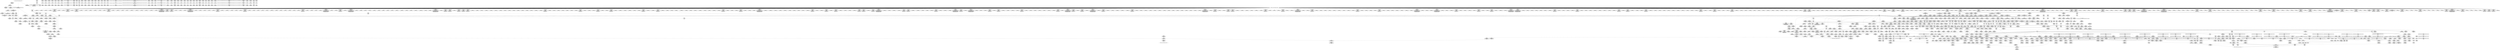 digraph {
	CE0x54088d0 [shape=record,shape=Mrecord,label="{CE0x54088d0|i16_7|*Constant*}"]
	CE0x53655f0 [shape=record,shape=Mrecord,label="{CE0x53655f0|0:_i16,_56:_i8*,_:_CRE_248,249_}"]
	CE0x5412340 [shape=record,shape=Mrecord,label="{CE0x5412340|0:_i8,_8:_%struct.dentry*,_24:_%struct.selinux_audit_data*,_:_SCMRE_0,1_|*MultipleSource*|security/selinux/hooks.c,1818|security/selinux/hooks.c, 1807}"]
	CE0x5407c30 [shape=record,shape=Mrecord,label="{CE0x5407c30|avc_has_perm:_entry|*SummSink*}"]
	CE0x545b1d0 [shape=record,shape=Mrecord,label="{CE0x545b1d0|i64_22|*Constant*}"]
	CE0x53d5970 [shape=record,shape=Mrecord,label="{CE0x53d5970|0:_i16,_56:_i8*,_:_CRE_944,952_|*MultipleSource*|*LoadInst*|security/selinux/hooks.c,1814|security/selinux/hooks.c,1814}"]
	CE0x5434f70 [shape=record,shape=Mrecord,label="{CE0x5434f70|may_rename:_tmp37|security/selinux/hooks.c,1832|*SummSource*}"]
	CE0x5406e30 [shape=record,shape=Mrecord,label="{CE0x5406e30|may_rename:_tmp16|security/selinux/hooks.c,1824|*SummSink*}"]
	CE0x5365020 [shape=record,shape=Mrecord,label="{CE0x5365020|0:_i16,_56:_i8*,_:_CRE_243,244_}"]
	CE0x5459200 [shape=record,shape=Mrecord,label="{CE0x5459200|may_rename:_tmp56|security/selinux/hooks.c,1842|*SummSink*}"]
	CE0x53dab60 [shape=record,shape=Mrecord,label="{CE0x53dab60|may_rename:_tmp77|security/selinux/hooks.c,1851|*SummSink*}"]
	CE0x53604b0 [shape=record,shape=Mrecord,label="{CE0x53604b0|104:_%struct.inode*,_:_CRE_194,195_}"]
	CE0x545c280 [shape=record,shape=Mrecord,label="{CE0x545c280|i64_18|*Constant*}"]
	CE0x5408e10 [shape=record,shape=Mrecord,label="{CE0x5408e10|avc_has_perm:_tclass|Function::avc_has_perm&Arg::tclass::|*SummSink*}"]
	CE0x5367f80 [shape=record,shape=Mrecord,label="{CE0x5367f80|0:_i16,_56:_i8*,_:_CRE_283,284_}"]
	CE0x5377df0 [shape=record,shape=Mrecord,label="{CE0x5377df0|0:_i16,_56:_i8*,_:_CRE_895,896_}"]
	CE0x54749d0 [shape=record,shape=Mrecord,label="{CE0x54749d0|GLOBAL:_current_task|Global_var:current_task|*SummSink*}"]
	CE0x532b450 [shape=record,shape=Mrecord,label="{CE0x532b450|may_rename:_old_dentry|Function::may_rename&Arg::old_dentry::|*SummSink*}"]
	CE0x5387220 [shape=record,shape=Mrecord,label="{CE0x5387220|0:_i16,_56:_i8*,_:_CRE_145,146_}"]
	CE0x537ccc0 [shape=record,shape=Mrecord,label="{CE0x537ccc0|get_current:_tmp3|*SummSink*}"]
	CE0x5374510 [shape=record,shape=Mrecord,label="{CE0x5374510|0:_i16,_56:_i8*,_:_CRE_632,640_|*MultipleSource*|*LoadInst*|security/selinux/hooks.c,1814|security/selinux/hooks.c,1814}"]
	CE0x535fd90 [shape=record,shape=Mrecord,label="{CE0x535fd90|104:_%struct.inode*,_:_CRE_188,189_}"]
	CE0x537db30 [shape=record,shape=Mrecord,label="{CE0x537db30|0:_i16,_56:_i8*,_:_CRE_848,856_|*MultipleSource*|*LoadInst*|security/selinux/hooks.c,1814|security/selinux/hooks.c,1814}"]
	CE0x5424680 [shape=record,shape=Mrecord,label="{CE0x5424680|may_rename:_tmp78|security/selinux/hooks.c,1853|*SummSource*}"]
	CE0x53daf00 [shape=record,shape=Mrecord,label="{CE0x53daf00|i64_7|*Constant*|*SummSink*}"]
	CE0x5433a30 [shape=record,shape=Mrecord,label="{CE0x5433a30|may_rename:_tmp40|security/selinux/hooks.c,1833}"]
	CE0x53ebaa0 [shape=record,shape=Mrecord,label="{CE0x53ebaa0|i32_16384|*Constant*}"]
	CE0x53477c0 [shape=record,shape=Mrecord,label="{CE0x53477c0|may_rename:_if.then53|*SummSink*}"]
	CE0x5407450 [shape=record,shape=Mrecord,label="{CE0x5407450|may_rename:_tmp17|security/selinux/hooks.c,1824}"]
	CE0x5432860 [shape=record,shape=Mrecord,label="{CE0x5432860|i64*_getelementptr_inbounds_(_29_x_i64_,_29_x_i64_*___llvm_gcov_ctr228,_i64_0,_i64_14)|*Constant*}"]
	CE0x5361090 [shape=record,shape=Mrecord,label="{CE0x5361090|104:_%struct.inode*,_:_CRE_204,205_}"]
	CE0x53d6860 [shape=record,shape=Mrecord,label="{CE0x53d6860|0:_i16,_56:_i8*,_:_CRE_983,984_}"]
	CE0x5412f90 [shape=record,shape=Mrecord,label="{CE0x5412f90|%struct.inode*_null|*Constant*|*SummSink*}"]
	CE0x531ddc0 [shape=record,shape=Mrecord,label="{CE0x531ddc0|104:_%struct.inode*,_:_CRE_88,89_}"]
	CE0x5307410 [shape=record,shape=Mrecord,label="{CE0x5307410|104:_%struct.inode*,_:_CRE_8,12_|*MultipleSource*|security/selinux/hooks.c,1814|Function::selinux_inode_rename&Arg::old_dentry::|Function::selinux_inode_rename&Arg::new_dentry::|Function::may_rename&Arg::old_dentry::|Function::may_rename&Arg::new_dentry::}"]
	CE0x5375b30 [shape=record,shape=Mrecord,label="{CE0x5375b30|0:_i16,_56:_i8*,_:_CRE_728,736_|*MultipleSource*|*LoadInst*|security/selinux/hooks.c,1814|security/selinux/hooks.c,1814}"]
	CE0x535e110 [shape=record,shape=Mrecord,label="{CE0x535e110|104:_%struct.inode*,_:_CRE_164,165_}"]
	CE0x5311310 [shape=record,shape=Mrecord,label="{CE0x5311310|i64*_getelementptr_inbounds_(_2_x_i64_,_2_x_i64_*___llvm_gcov_ctr227,_i64_0,_i64_0)|*Constant*}"]
	CE0x5373210 [shape=record,shape=Mrecord,label="{CE0x5373210|0:_i16,_56:_i8*,_:_CRE_610,611_}"]
	CE0x5425e40 [shape=record,shape=Mrecord,label="{CE0x5425e40|may_rename:_sclass|security/selinux/hooks.c,1826|*SummSink*}"]
	CE0x5428a30 [shape=record,shape=Mrecord,label="{CE0x5428a30|i32_4096|*Constant*|*SummSink*}"]
	CE0x536dbe0 [shape=record,shape=Mrecord,label="{CE0x536dbe0|0:_i16,_56:_i8*,_:_CRE_500,504_|*MultipleSource*|*LoadInst*|security/selinux/hooks.c,1814|security/selinux/hooks.c,1814}"]
	CE0x53d9450 [shape=record,shape=Mrecord,label="{CE0x53d9450|may_rename:_type|security/selinux/hooks.c,1818|*SummSink*}"]
	CE0x5434bd0 [shape=record,shape=Mrecord,label="{CE0x5434bd0|may_rename:_tmp35|security/selinux/hooks.c,1831|*SummSource*}"]
	CE0x538cb70 [shape=record,shape=Mrecord,label="{CE0x538cb70|0:_i16,_56:_i8*,_:_CRE_0,2_|*MultipleSource*|*LoadInst*|security/selinux/hooks.c,1814|security/selinux/hooks.c,1814}"]
	CE0x5364fb0 [shape=record,shape=Mrecord,label="{CE0x5364fb0|0:_i16,_56:_i8*,_:_CRE_244,245_}"]
	CE0x5433410 [shape=record,shape=Mrecord,label="{CE0x5433410|may_rename:_tmp43|security/selinux/hooks.c,1834|*SummSource*}"]
	CE0x5423740 [shape=record,shape=Mrecord,label="{CE0x5423740|i64*_getelementptr_inbounds_(_29_x_i64_,_29_x_i64_*___llvm_gcov_ctr228,_i64_0,_i64_6)|*Constant*}"]
	CE0x531fcb0 [shape=record,shape=Mrecord,label="{CE0x531fcb0|i32_10|*Constant*}"]
	CE0x5459270 [shape=record,shape=Mrecord,label="{CE0x5459270|may_rename:_tmp57|security/selinux/hooks.c,1842|*SummSink*}"]
	CE0x5365ab0 [shape=record,shape=Mrecord,label="{CE0x5365ab0|0:_i16,_56:_i8*,_:_CRE_252,253_}"]
	CE0x53c6a70 [shape=record,shape=Mrecord,label="{CE0x53c6a70|0:_i32,_4:_i32,_8:_i32,_12:_i32,_:_CMRE_4,8_|*MultipleSource*|security/selinux/hooks.c,218|security/selinux/hooks.c,218|security/selinux/hooks.c,220}"]
	CE0x532d7f0 [shape=record,shape=Mrecord,label="{CE0x532d7f0|_call_void_mcount()_#3}"]
	CE0x536bdd0 [shape=record,shape=Mrecord,label="{CE0x536bdd0|0:_i16,_56:_i8*,_:_CRE_440,448_|*MultipleSource*|*LoadInst*|security/selinux/hooks.c,1814|security/selinux/hooks.c,1814}"]
	CE0x5349c80 [shape=record,shape=Mrecord,label="{CE0x5349c80|may_rename:_if.then53}"]
	CE0x542b700 [shape=record,shape=Mrecord,label="{CE0x542b700|may_rename:_d_inode25|security/selinux/hooks.c,1838|*SummSource*}"]
	CE0x531abc0 [shape=record,shape=Mrecord,label="{CE0x531abc0|i32_0|*Constant*}"]
	CE0x5473160 [shape=record,shape=Mrecord,label="{CE0x5473160|may_rename:_i_mode42|security/selinux/hooks.c,1845|*SummSink*}"]
	CE0x5364410 [shape=record,shape=Mrecord,label="{CE0x5364410|0:_i16,_56:_i8*,_:_CRE_208,210_|*MultipleSource*|*LoadInst*|security/selinux/hooks.c,1814|security/selinux/hooks.c,1814}"]
	CE0x532f830 [shape=record,shape=Mrecord,label="{CE0x532f830|_call_void_mcount()_#3|*SummSink*}"]
	CE0x5313a00 [shape=record,shape=Mrecord,label="{CE0x5313a00|_ret_i32_%retval.0,_!dbg_!27814|security/selinux/hooks.c,1854}"]
	CE0x5332a60 [shape=record,shape=Mrecord,label="{CE0x5332a60|i64*_getelementptr_inbounds_(_29_x_i64_,_29_x_i64_*___llvm_gcov_ctr228,_i64_0,_i64_3)|*Constant*}"]
	CE0x5358f50 [shape=record,shape=Mrecord,label="{CE0x5358f50|current_sid:_tmp|*SummSink*}"]
	CE0x547a850 [shape=record,shape=Mrecord,label="{CE0x547a850|may_rename:_cond|security/selinux/hooks.c,1848}"]
	CE0x5373cc0 [shape=record,shape=Mrecord,label="{CE0x5373cc0|0:_i16,_56:_i8*,_:_CRE_619,620_}"]
	CE0x5312640 [shape=record,shape=Mrecord,label="{CE0x5312640|_ret_i32_%call,_!dbg_!27716|security/selinux/hooks.c,2800}"]
	CE0x538cb00 [shape=record,shape=Mrecord,label="{CE0x538cb00|0:_i16,_56:_i8*,_:_CRE_4,8_|*MultipleSource*|*LoadInst*|security/selinux/hooks.c,1814|security/selinux/hooks.c,1814}"]
	CE0x535afd0 [shape=record,shape=Mrecord,label="{CE0x535afd0|_call_void_mcount()_#3}"]
	CE0x5387f30 [shape=record,shape=Mrecord,label="{CE0x5387f30|0:_i16,_56:_i8*,_:_CRE_156,157_}"]
	CE0x547ba20 [shape=record,shape=Mrecord,label="{CE0x547ba20|may_rename:_conv46|security/selinux/hooks.c,1845}"]
	CE0x53d7480 [shape=record,shape=Mrecord,label="{CE0x53d7480|may_rename:_tmp6|security/selinux/hooks.c,1814|*SummSource*}"]
	CE0x536e900 [shape=record,shape=Mrecord,label="{CE0x536e900|0:_i16,_56:_i8*,_:_CRE_540,544_|*MultipleSource*|*LoadInst*|security/selinux/hooks.c,1814|security/selinux/hooks.c,1814}"]
	CE0x540b1f0 [shape=record,shape=Mrecord,label="{CE0x540b1f0|i64_2|*Constant*|*SummSource*}"]
	CE0x535f540 [shape=record,shape=Mrecord,label="{CE0x535f540|104:_%struct.inode*,_:_CRE_181,182_}"]
	CE0x5370290 [shape=record,shape=Mrecord,label="{CE0x5370290|0:_i16,_56:_i8*,_:_CRE_570,571_}"]
	CE0x5474630 [shape=record,shape=Mrecord,label="{CE0x5474630|current_sid:_if.end|*SummSink*}"]
	CE0x53bc9a0 [shape=record,shape=Mrecord,label="{CE0x53bc9a0|i64*_getelementptr_inbounds_(_11_x_i64_,_11_x_i64_*___llvm_gcov_ctr125,_i64_0,_i64_8)|*Constant*|*SummSource*}"]
	CE0x5432bc0 [shape=record,shape=Mrecord,label="{CE0x5432bc0|i64*_getelementptr_inbounds_(_29_x_i64_,_29_x_i64_*___llvm_gcov_ctr228,_i64_0,_i64_14)|*Constant*|*SummSink*}"]
	CE0x52fc570 [shape=record,shape=Mrecord,label="{CE0x52fc570|_ret_i32_%call,_!dbg_!27716|security/selinux/hooks.c,2800|*SummSource*}"]
	CE0x5378d60 [shape=record,shape=Mrecord,label="{CE0x5378d60|0:_i16,_56:_i8*,_:_CRE_908,909_}"]
	CE0x53488f0 [shape=record,shape=Mrecord,label="{CE0x53488f0|may_rename:_if.end55}"]
	CE0x538a960 [shape=record,shape=Mrecord,label="{CE0x538a960|0:_i16,_56:_i8*,_:_CRE_8,12_|*MultipleSource*|*LoadInst*|security/selinux/hooks.c,1814|security/selinux/hooks.c,1814}"]
	CE0x53121a0 [shape=record,shape=Mrecord,label="{CE0x53121a0|selinux_inode_rename:_new_dentry|Function::selinux_inode_rename&Arg::new_dentry::|*SummSink*}"]
	CE0x534bc90 [shape=record,shape=Mrecord,label="{CE0x534bc90|may_rename:_if.then34|*SummSource*}"]
	CE0x5376af0 [shape=record,shape=Mrecord,label="{CE0x5376af0|0:_i16,_56:_i8*,_:_CRE_879,880_}"]
	CE0x53c0700 [shape=record,shape=Mrecord,label="{CE0x53c0700|current_sid:_cred|security/selinux/hooks.c,218|*SummSource*}"]
	CE0x53bf2d0 [shape=record,shape=Mrecord,label="{CE0x53bf2d0|i8*_getelementptr_inbounds_(_25_x_i8_,_25_x_i8_*_.str3,_i32_0,_i32_0)|*Constant*|*SummSource*}"]
	CE0x54086f0 [shape=record,shape=Mrecord,label="{CE0x54086f0|avc_has_perm:_tsid|Function::avc_has_perm&Arg::tsid::|*SummSink*}"]
	CE0x5414a00 [shape=record,shape=Mrecord,label="{CE0x5414a00|may_rename:_tmp48|security/selinux/hooks.c,1838}"]
	CE0x5376c20 [shape=record,shape=Mrecord,label="{CE0x5376c20|0:_i16,_56:_i8*,_:_CRE_880,881_}"]
	CE0x5408450 [shape=record,shape=Mrecord,label="{CE0x5408450|avc_has_perm:_tsid|Function::avc_has_perm&Arg::tsid::}"]
	CE0x530f3a0 [shape=record,shape=Mrecord,label="{CE0x530f3a0|selinux_inode_rename:_tmp3|*SummSource*}"]
	CE0x5389270 [shape=record,shape=Mrecord,label="{CE0x5389270|0:_i16,_56:_i8*,_:_CRE_172,173_}"]
	CE0x547a940 [shape=record,shape=Mrecord,label="{CE0x547a940|may_rename:_cond|security/selinux/hooks.c,1848|*SummSource*}"]
	CE0x536d830 [shape=record,shape=Mrecord,label="{CE0x536d830|0:_i16,_56:_i8*,_:_CRE_552,553_}"]
	CE0x5422ff0 [shape=record,shape=Mrecord,label="{CE0x5422ff0|may_rename:_tmp22|security/selinux/hooks.c,1827|*SummSink*}"]
	CE0x53ecd80 [shape=record,shape=Mrecord,label="{CE0x53ecd80|i32_61440|*Constant*|*SummSource*}"]
	CE0x5369740 [shape=record,shape=Mrecord,label="{CE0x5369740|0:_i16,_56:_i8*,_:_CRE_303,304_}"]
	CE0x53da720 [shape=record,shape=Mrecord,label="{CE0x53da720|i64*_getelementptr_inbounds_(_29_x_i64_,_29_x_i64_*___llvm_gcov_ctr228,_i64_0,_i64_26)|*Constant*}"]
	CE0x53d6ac0 [shape=record,shape=Mrecord,label="{CE0x53d6ac0|0:_i16,_56:_i8*,_:_CRE_984,988_|*MultipleSource*|*LoadInst*|security/selinux/hooks.c,1814|security/selinux/hooks.c,1814}"]
	CE0x5383780 [shape=record,shape=Mrecord,label="{CE0x5383780|104:_%struct.inode*,_:_CRE_248,256_|*MultipleSource*|security/selinux/hooks.c,1814|Function::selinux_inode_rename&Arg::old_dentry::|Function::selinux_inode_rename&Arg::new_dentry::|Function::may_rename&Arg::old_dentry::|Function::may_rename&Arg::new_dentry::}"]
	CE0x5385d80 [shape=record,shape=Mrecord,label="{CE0x5385d80|104:_%struct.inode*,_:_CRE_316,317_}"]
	CE0x5434aa0 [shape=record,shape=Mrecord,label="{CE0x5434aa0|may_rename:_tmp35|security/selinux/hooks.c,1831}"]
	CE0x542a120 [shape=record,shape=Mrecord,label="{CE0x542a120|may_rename:_u23|security/selinux/hooks.c,1836|*SummSource*}"]
	CE0x536c190 [shape=record,shape=Mrecord,label="{CE0x536c190|0:_i16,_56:_i8*,_:_CRE_456,464_|*MultipleSource*|*LoadInst*|security/selinux/hooks.c,1814|security/selinux/hooks.c,1814}"]
	CE0x5471e40 [shape=record,shape=Mrecord,label="{CE0x5471e40|may_rename:_tmp70|security/selinux/hooks.c,1849}"]
	CE0x5372c20 [shape=record,shape=Mrecord,label="{CE0x5372c20|0:_i16,_56:_i8*,_:_CRE_605,606_}"]
	CE0x545d090 [shape=record,shape=Mrecord,label="{CE0x545d090|may_rename:_call32|security/selinux/hooks.c,1840|*SummSource*}"]
	CE0x5416f60 [shape=record,shape=Mrecord,label="{CE0x5416f60|i64_2097152|*Constant*|*SummSink*}"]
	CE0x53097c0 [shape=record,shape=Mrecord,label="{CE0x53097c0|may_rename:_new_dir|Function::may_rename&Arg::new_dir::}"]
	CE0x5462560 [shape=record,shape=Mrecord,label="{CE0x5462560|may_rename:_conv50|security/selinux/hooks.c,1848|*SummSource*}"]
	CE0x5415770 [shape=record,shape=Mrecord,label="{CE0x5415770|may_rename:_tmp50|security/selinux/hooks.c,1839|*SummSink*}"]
	CE0x536f450 [shape=record,shape=Mrecord,label="{CE0x536f450|0:_i16,_56:_i8*,_:_CRE_558,559_}"]
	CE0x5369d30 [shape=record,shape=Mrecord,label="{CE0x5369d30|0:_i16,_56:_i8*,_:_CRE_308,309_}"]
	CE0x5417c10 [shape=record,shape=Mrecord,label="{CE0x5417c10|may_rename:_av.0|*SummSink*}"]
	CE0x5365d10 [shape=record,shape=Mrecord,label="{CE0x5365d10|0:_i16,_56:_i8*,_:_CRE_254,255_}"]
	CE0x5347700 [shape=record,shape=Mrecord,label="{CE0x5347700|may_rename:_if.then53|*SummSource*}"]
	CE0x53766a0 [shape=record,shape=Mrecord,label="{CE0x53766a0|0:_i16,_56:_i8*,_:_CRE_776,792_|*MultipleSource*|*LoadInst*|security/selinux/hooks.c,1814|security/selinux/hooks.c,1814}"]
	CE0x534d680 [shape=record,shape=Mrecord,label="{CE0x534d680|current_sid:_tmp11|security/selinux/hooks.c,218}"]
	CE0x53051d0 [shape=record,shape=Mrecord,label="{CE0x53051d0|may_rename:_tmp1|*SummSource*}"]
	CE0x5409a80 [shape=record,shape=Mrecord,label="{CE0x5409a80|i32_10485760|*Constant*|*SummSink*}"]
	CE0x534dbc0 [shape=record,shape=Mrecord,label="{CE0x534dbc0|GLOBAL:_current_sid|*Constant*|*SummSink*}"]
	CE0x5374fc0 [shape=record,shape=Mrecord,label="{CE0x5374fc0|0:_i16,_56:_i8*,_:_CRE_680,684_|*MultipleSource*|*LoadInst*|security/selinux/hooks.c,1814|security/selinux/hooks.c,1814}"]
	CE0x538d420 [shape=record,shape=Mrecord,label="{CE0x538d420|may_rename:_d_inode|security/selinux/hooks.c,1814|*SummSource*}"]
	CE0x5429230 [shape=record,shape=Mrecord,label="{CE0x5429230|i64*_getelementptr_inbounds_(_29_x_i64_,_29_x_i64_*___llvm_gcov_ctr228,_i64_0,_i64_6)|*Constant*|*SummSink*}"]
	CE0x536acf0 [shape=record,shape=Mrecord,label="{CE0x536acf0|0:_i16,_56:_i8*,_:_CRE_360,376_|*MultipleSource*|*LoadInst*|security/selinux/hooks.c,1814|security/selinux/hooks.c,1814}"]
	CE0x5366690 [shape=record,shape=Mrecord,label="{CE0x5366690|0:_i16,_56:_i8*,_:_CRE_262,263_}"]
	CE0x53b88b0 [shape=record,shape=Mrecord,label="{CE0x53b88b0|current_sid:_bb|*SummSink*}"]
	CE0x537f910 [shape=record,shape=Mrecord,label="{CE0x537f910|may_rename:_tmp62|security/selinux/hooks.c,1843|*SummSink*}"]
	CE0x535f7a0 [shape=record,shape=Mrecord,label="{CE0x535f7a0|104:_%struct.inode*,_:_CRE_183,184_}"]
	CE0x5475a90 [shape=record,shape=Mrecord,label="{CE0x5475a90|i1_true|*Constant*}"]
	CE0x537f620 [shape=record,shape=Mrecord,label="{CE0x537f620|may_rename:_tmp62|security/selinux/hooks.c,1843}"]
	CE0x5428d90 [shape=record,shape=Mrecord,label="{CE0x5428d90|may_rename:_tobool9|security/selinux/hooks.c,1827}"]
	CE0x52ffa70 [shape=record,shape=Mrecord,label="{CE0x52ffa70|may_rename:_if.then15|*SummSink*}"]
	CE0x53eceb0 [shape=record,shape=Mrecord,label="{CE0x53eceb0|i32_61440|*Constant*|*SummSink*}"]
	CE0x53285c0 [shape=record,shape=Mrecord,label="{CE0x53285c0|selinux_inode_rename:_tmp|*SummSource*}"]
	CE0x53ec8a0 [shape=record,shape=Mrecord,label="{CE0x53ec8a0|may_rename:_conv|security/selinux/hooks.c,1815|*SummSource*}"]
	CE0x540a870 [shape=record,shape=Mrecord,label="{CE0x540a870|may_rename:_tobool|security/selinux/hooks.c,1823|*SummSink*}"]
	CE0x53d7740 [shape=record,shape=Mrecord,label="{CE0x53d7740|may_rename:_tmp25|security/selinux/hooks.c,1828|*SummSource*}"]
	CE0x546b120 [shape=record,shape=Mrecord,label="{CE0x546b120|may_rename:_i_security40|security/selinux/hooks.c,1844}"]
	CE0x532dfa0 [shape=record,shape=Mrecord,label="{CE0x532dfa0|may_rename:_if.then38|*SummSink*}"]
	CE0x53ea8a0 [shape=record,shape=Mrecord,label="{CE0x53ea8a0|may_rename:_tmp6|security/selinux/hooks.c,1814|*SummSink*}"]
	CE0x5435980 [shape=record,shape=Mrecord,label="{CE0x5435980|may_rename:_tmp39|security/selinux/hooks.c,1832|*SummSource*}"]
	CE0x5427db0 [shape=record,shape=Mrecord,label="{CE0x5427db0|may_rename:_tmp24|security/selinux/hooks.c,1828|*SummSink*}"]
	CE0x53635d0 [shape=record,shape=Mrecord,label="{CE0x53635d0|0:_i16,_56:_i8*,_:_CRE_197,198_}"]
	CE0x5432fc0 [shape=record,shape=Mrecord,label="{CE0x5432fc0|may_rename:_tmp43|security/selinux/hooks.c,1834}"]
	CE0x532ef20 [shape=record,shape=Mrecord,label="{CE0x532ef20|may_rename:_land.lhs.true}"]
	CE0x54617a0 [shape=record,shape=Mrecord,label="{CE0x54617a0|may_rename:_sclass48|security/selinux/hooks.c,1847|*SummSink*}"]
	CE0x5372e80 [shape=record,shape=Mrecord,label="{CE0x5372e80|0:_i16,_56:_i8*,_:_CRE_607,608_}"]
	CE0x5471d60 [shape=record,shape=Mrecord,label="{CE0x5471d60|i64_23|*Constant*|*SummSink*}"]
	CE0x5362980 [shape=record,shape=Mrecord,label="{CE0x5362980|i32_5|*Constant*}"]
	CE0x5320340 [shape=record,shape=Mrecord,label="{CE0x5320340|may_rename:_tmp13|security/selinux/hooks.c,1823|*SummSource*}"]
	CE0x536f6b0 [shape=record,shape=Mrecord,label="{CE0x536f6b0|0:_i16,_56:_i8*,_:_CRE_560,561_}"]
	CE0x54370c0 [shape=record,shape=Mrecord,label="{CE0x54370c0|i32_4194304|*Constant*|*SummSource*}"]
	CE0x537bc30 [shape=record,shape=Mrecord,label="{CE0x537bc30|get_current:_tmp}"]
	CE0x53d5ac0 [shape=record,shape=Mrecord,label="{CE0x53d5ac0|0:_i16,_56:_i8*,_:_CRE_952,960_|*MultipleSource*|*LoadInst*|security/selinux/hooks.c,1814|security/selinux/hooks.c,1814}"]
	CE0x5431940 [shape=record,shape=Mrecord,label="{CE0x5431940|may_rename:_tmp41|security/selinux/hooks.c,1833|*SummSink*}"]
	CE0x534d920 [shape=record,shape=Mrecord,label="{CE0x534d920|current_sid:_tmp11|security/selinux/hooks.c,218|*SummSink*}"]
	CE0x5437640 [shape=record,shape=Mrecord,label="{CE0x5437640|may_rename:_tobool19|security/selinux/hooks.c,1832|*SummSource*}"]
	CE0x5362d80 [shape=record,shape=Mrecord,label="{CE0x5362d80|0:_i16,_56:_i8*,_:_CRE_190,191_}"]
	CE0x53ebe60 [shape=record,shape=Mrecord,label="{CE0x53ebe60|may_rename:_cmp|security/selinux/hooks.c,1815}"]
	CE0x53710d0 [shape=record,shape=Mrecord,label="{CE0x53710d0|0:_i16,_56:_i8*,_:_CRE_582,583_}"]
	CE0x536a730 [shape=record,shape=Mrecord,label="{CE0x536a730|0:_i16,_56:_i8*,_:_CRE_336,344_|*MultipleSource*|*LoadInst*|security/selinux/hooks.c,1814|security/selinux/hooks.c,1814}"]
	CE0x53c1280 [shape=record,shape=Mrecord,label="{CE0x53c1280|i32_22|*Constant*|*SummSource*}"]
	CE0x5325810 [shape=record,shape=Mrecord,label="{CE0x5325810|selinux_inode_rename:_call|security/selinux/hooks.c,2800|*SummSink*}"]
	CE0x5367270 [shape=record,shape=Mrecord,label="{CE0x5367270|0:_i16,_56:_i8*,_:_CRE_272,273_}"]
	CE0x5364660 [shape=record,shape=Mrecord,label="{CE0x5364660|0:_i16,_56:_i8*,_:_CRE_216,224_|*MultipleSource*|*LoadInst*|security/selinux/hooks.c,1814|security/selinux/hooks.c,1814}"]
	CE0x535ef50 [shape=record,shape=Mrecord,label="{CE0x535ef50|104:_%struct.inode*,_:_CRE_176,177_}"]
	CE0x5378510 [shape=record,shape=Mrecord,label="{CE0x5378510|0:_i16,_56:_i8*,_:_CRE_901,902_}"]
	CE0x5386370 [shape=record,shape=Mrecord,label="{CE0x5386370|may_rename:_tmp4|*LoadInst*|security/selinux/hooks.c,1814|*SummSource*}"]
	CE0x534e580 [shape=record,shape=Mrecord,label="{CE0x534e580|may_rename:_if.then}"]
	CE0x5366a20 [shape=record,shape=Mrecord,label="{CE0x5366a20|0:_i16,_56:_i8*,_:_CRE_265,266_}"]
	CE0x546afd0 [shape=record,shape=Mrecord,label="{CE0x546afd0|may_rename:_tmp64|security/selinux/hooks.c,1844}"]
	CE0x535d0a0 [shape=record,shape=Mrecord,label="{CE0x535d0a0|104:_%struct.inode*,_:_CRE_150,151_}"]
	CE0x53158e0 [shape=record,shape=Mrecord,label="{CE0x53158e0|may_rename:_if.end54|*SummSource*}"]
	CE0x53c0340 [shape=record,shape=Mrecord,label="{CE0x53c0340|i32_78|*Constant*|*SummSink*}"]
	CE0x5458420 [shape=record,shape=Mrecord,label="{CE0x5458420|may_rename:_tmp54|security/selinux/hooks.c,1841|*SummSink*}"]
	CE0x52ffd10 [shape=record,shape=Mrecord,label="{CE0x52ffd10|may_rename:_if.end21|*SummSink*}"]
	CE0x54272d0 [shape=record,shape=Mrecord,label="{CE0x54272d0|may_rename:_sclass|security/selinux/hooks.c,1826|*SummSource*}"]
	CE0x53483d0 [shape=record,shape=Mrecord,label="{CE0x53483d0|current_sid:_call|security/selinux/hooks.c,218|*SummSink*}"]
	CE0x53c21f0 [shape=record,shape=Mrecord,label="{CE0x53c21f0|current_sid:_tmp23|security/selinux/hooks.c,218}"]
	CE0x540b490 [shape=record,shape=Mrecord,label="{CE0x540b490|i64_1|*Constant*}"]
	CE0x5432420 [shape=record,shape=Mrecord,label="{CE0x5432420|may_rename:_tmp42|security/selinux/hooks.c,1834|*SummSource*}"]
	CE0x5369150 [shape=record,shape=Mrecord,label="{CE0x5369150|0:_i16,_56:_i8*,_:_CRE_298,299_}"]
	CE0x5474d60 [shape=record,shape=Mrecord,label="{CE0x5474d60|current_sid:_tmp13|security/selinux/hooks.c,218}"]
	CE0x5388b50 [shape=record,shape=Mrecord,label="{CE0x5388b50|0:_i16,_56:_i8*,_:_CRE_166,167_}"]
	CE0x530e4b0 [shape=record,shape=Mrecord,label="{CE0x530e4b0|may_rename:_tmp63|*LoadInst*|security/selinux/hooks.c,1844|*SummSource*}"]
	CE0x537f470 [shape=record,shape=Mrecord,label="{CE0x537f470|may_rename:_tmp61|security/selinux/hooks.c,1843|*SummSink*}"]
	CE0x535b070 [shape=record,shape=Mrecord,label="{CE0x535b070|_call_void_mcount()_#3|*SummSource*}"]
	CE0x536a450 [shape=record,shape=Mrecord,label="{CE0x536a450|0:_i16,_56:_i8*,_:_CRE_320,328_|*MultipleSource*|*LoadInst*|security/selinux/hooks.c,1814|security/selinux/hooks.c,1814}"]
	CE0x53736d0 [shape=record,shape=Mrecord,label="{CE0x53736d0|0:_i16,_56:_i8*,_:_CRE_614,615_}"]
	CE0x53d75f0 [shape=record,shape=Mrecord,label="{CE0x53d75f0|may_rename:_tmp25|security/selinux/hooks.c,1828}"]
	CE0x534e6c0 [shape=record,shape=Mrecord,label="{CE0x534e6c0|i64*_getelementptr_inbounds_(_2_x_i64_,_2_x_i64_*___llvm_gcov_ctr98,_i64_0,_i64_0)|*Constant*|*SummSource*}"]
	CE0x535db20 [shape=record,shape=Mrecord,label="{CE0x535db20|104:_%struct.inode*,_:_CRE_159,160_}"]
	CE0x540b3e0 [shape=record,shape=Mrecord,label="{CE0x540b3e0|may_rename:_tmp12|security/selinux/hooks.c,1823}"]
	CE0x5432b10 [shape=record,shape=Mrecord,label="{CE0x5432b10|i64*_getelementptr_inbounds_(_29_x_i64_,_29_x_i64_*___llvm_gcov_ctr228,_i64_0,_i64_14)|*Constant*|*SummSource*}"]
	CE0x53709b0 [shape=record,shape=Mrecord,label="{CE0x53709b0|0:_i16,_56:_i8*,_:_CRE_576,577_}"]
	CE0x546acb0 [shape=record,shape=Mrecord,label="{CE0x546acb0|may_rename:_tmp74|security/selinux/hooks.c,1850}"]
	CE0x5477d20 [shape=record,shape=Mrecord,label="{CE0x5477d20|current_sid:_do.body}"]
	CE0x5387480 [shape=record,shape=Mrecord,label="{CE0x5387480|0:_i16,_56:_i8*,_:_CRE_147,148_}"]
	CE0x540a320 [shape=record,shape=Mrecord,label="{CE0x540a320|avc_has_perm:_auditdata|Function::avc_has_perm&Arg::auditdata::|*SummSink*}"]
	CE0x53553c0 [shape=record,shape=Mrecord,label="{CE0x53553c0|current_sid:_tmp1|*SummSource*}"]
	CE0x5385790 [shape=record,shape=Mrecord,label="{CE0x5385790|104:_%struct.inode*,_:_CRE_311,312_}"]
	CE0x5406760 [shape=record,shape=Mrecord,label="{CE0x5406760|may_rename:_tmp60|security/selinux/hooks.c,1843}"]
	CE0x5478f20 [shape=record,shape=Mrecord,label="{CE0x5478f20|may_rename:_tmp65|security/selinux/hooks.c,1844|*SummSink*}"]
	CE0x54271f0 [shape=record,shape=Mrecord,label="{CE0x54271f0|may_rename:_tobool9|security/selinux/hooks.c,1827|*SummSink*}"]
	CE0x532dcb0 [shape=record,shape=Mrecord,label="{CE0x532dcb0|may_rename:_land.lhs.true|*SummSink*}"]
	CE0x531d6a0 [shape=record,shape=Mrecord,label="{CE0x531d6a0|current_sid:_tmp7|security/selinux/hooks.c,218|*SummSink*}"]
	CE0x5435360 [shape=record,shape=Mrecord,label="{CE0x5435360|may_rename:_tmp38|security/selinux/hooks.c,1832}"]
	CE0x5301150 [shape=record,shape=Mrecord,label="{CE0x5301150|selinux_inode_rename:_call|security/selinux/hooks.c,2800|*SummSource*}"]
	CE0x542db50 [shape=record,shape=Mrecord,label="{CE0x542db50|may_rename:_cmp13|security/selinux/hooks.c,1829|*SummSink*}"]
	CE0x5474dd0 [shape=record,shape=Mrecord,label="{CE0x5474dd0|current_sid:_tmp13|security/selinux/hooks.c,218|*SummSource*}"]
	CE0x547a540 [shape=record,shape=Mrecord,label="{CE0x547a540|may_rename:_tmp80|security/selinux/hooks.c,1854|*SummSource*}"]
	CE0x534dd30 [shape=record,shape=Mrecord,label="{CE0x534dd30|current_sid:_entry|*SummSource*}"]
	CE0x53624c0 [shape=record,shape=Mrecord,label="{CE0x53624c0|104:_%struct.inode*,_:_CRE_221,222_}"]
	CE0x5308640 [shape=record,shape=Mrecord,label="{CE0x5308640|_call_void_mcount()_#3}"]
	CE0x5372500 [shape=record,shape=Mrecord,label="{CE0x5372500|0:_i16,_56:_i8*,_:_CRE_599,600_}"]
	CE0x5412aa0 [shape=record,shape=Mrecord,label="{CE0x5412aa0|i64_16|*Constant*|*SummSink*}"]
	CE0x6638740 [shape=record,shape=Mrecord,label="{CE0x6638740|selinux_inode_rename:_tmp2|*SummSink*}"]
	CE0x676b110 [shape=record,shape=Mrecord,label="{CE0x676b110|selinux_inode_rename:_tmp|*SummSink*}"]
	CE0x53481c0 [shape=record,shape=Mrecord,label="{CE0x53481c0|may_rename:_call|security/selinux/hooks.c,1808|*SummSink*}"]
	CE0x53c03b0 [shape=record,shape=Mrecord,label="{CE0x53c03b0|i32_78|*Constant*|*SummSource*}"]
	CE0x53c1740 [shape=record,shape=Mrecord,label="{CE0x53c1740|current_sid:_security|security/selinux/hooks.c,218|*SummSink*}"]
	CE0x542e7c0 [shape=record,shape=Mrecord,label="{CE0x542e7c0|i64_9|*Constant*|*SummSink*}"]
	CE0x5461d30 [shape=record,shape=Mrecord,label="{CE0x5461d30|i64_24|*Constant*|*SummSource*}"]
	CE0x5360710 [shape=record,shape=Mrecord,label="{CE0x5360710|104:_%struct.inode*,_:_CRE_196,197_}"]
	CE0x535e5d0 [shape=record,shape=Mrecord,label="{CE0x535e5d0|104:_%struct.inode*,_:_CRE_168,169_}"]
	CE0x5436ad0 [shape=record,shape=Mrecord,label="{CE0x5436ad0|may_rename:_call18|security/selinux/hooks.c,1830}"]
	CE0x5365f70 [shape=record,shape=Mrecord,label="{CE0x5365f70|0:_i16,_56:_i8*,_:_CRE_256,257_}"]
	CE0x5383a60 [shape=record,shape=Mrecord,label="{CE0x5383a60|104:_%struct.inode*,_:_CRE_256,264_|*MultipleSource*|security/selinux/hooks.c,1814|Function::selinux_inode_rename&Arg::old_dentry::|Function::selinux_inode_rename&Arg::new_dentry::|Function::may_rename&Arg::old_dentry::|Function::may_rename&Arg::new_dentry::}"]
	CE0x53d6bf0 [shape=record,shape=Mrecord,label="{CE0x53d6bf0|0:_i16,_56:_i8*,_:_CRE_988,992_|*MultipleSource*|*LoadInst*|security/selinux/hooks.c,1814|security/selinux/hooks.c,1814}"]
	CE0x5474bc0 [shape=record,shape=Mrecord,label="{CE0x5474bc0|%struct.task_struct*_(%struct.task_struct**)*_asm_movq_%gs:$_1:P_,$0_,_r,im,_dirflag_,_fpsr_,_flags_|*SummSource*}"]
	CE0x53da9d0 [shape=record,shape=Mrecord,label="{CE0x53da9d0|i64*_getelementptr_inbounds_(_29_x_i64_,_29_x_i64_*___llvm_gcov_ctr228,_i64_0,_i64_26)|*Constant*|*SummSource*}"]
	CE0x53db730 [shape=record,shape=Mrecord,label="{CE0x53db730|may_rename:_tmp26|security/selinux/hooks.c,1829}"]
	CE0x537c4c0 [shape=record,shape=Mrecord,label="{CE0x537c4c0|current_sid:_tmp|*SummSource*}"]
	CE0x5417050 [shape=record,shape=Mrecord,label="{CE0x5417050|may_rename:_or|security/selinux/hooks.c,1839}"]
	CE0x536b2c0 [shape=record,shape=Mrecord,label="{CE0x536b2c0|0:_i16,_56:_i8*,_:_CRE_392,400_|*MultipleSource*|*LoadInst*|security/selinux/hooks.c,1814|security/selinux/hooks.c,1814}"]
	CE0x534f380 [shape=record,shape=Mrecord,label="{CE0x534f380|_ret_i32_%tmp24,_!dbg_!27742|security/selinux/hooks.c,220}"]
	CE0x5379810 [shape=record,shape=Mrecord,label="{CE0x5379810|0:_i16,_56:_i8*,_:_CRE_917,918_}"]
	CE0x5372d50 [shape=record,shape=Mrecord,label="{CE0x5372d50|0:_i16,_56:_i8*,_:_CRE_606,607_}"]
	CE0x53d63f0 [shape=record,shape=Mrecord,label="{CE0x53d63f0|0:_i16,_56:_i8*,_:_CRE_979,980_}"]
	CE0x5415000 [shape=record,shape=Mrecord,label="{CE0x5415000|may_rename:_tmp49|security/selinux/hooks.c,1839}"]
	CE0x53ebfd0 [shape=record,shape=Mrecord,label="{CE0x53ebfd0|may_rename:_cmp|security/selinux/hooks.c,1815|*SummSink*}"]
	CE0x53bdea0 [shape=record,shape=Mrecord,label="{CE0x53bdea0|_call_void_lockdep_rcu_suspicious(i8*_getelementptr_inbounds_(_25_x_i8_,_25_x_i8_*_.str3,_i32_0,_i32_0),_i32_218,_i8*_getelementptr_inbounds_(_45_x_i8_,_45_x_i8_*_.str12,_i32_0,_i32_0))_#10,_!dbg_!27727|security/selinux/hooks.c,218|*SummSource*}"]
	CE0x53831f0 [shape=record,shape=Mrecord,label="{CE0x53831f0|104:_%struct.inode*,_:_CRE_224,232_|*MultipleSource*|security/selinux/hooks.c,1814|Function::selinux_inode_rename&Arg::old_dentry::|Function::selinux_inode_rename&Arg::new_dentry::|Function::may_rename&Arg::old_dentry::|Function::may_rename&Arg::new_dentry::}"]
	CE0x530e380 [shape=record,shape=Mrecord,label="{CE0x530e380|may_rename:_tmp63|*LoadInst*|security/selinux/hooks.c,1844}"]
	CE0x5422b40 [shape=record,shape=Mrecord,label="{CE0x5422b40|may_rename:_tmp29|security/selinux/hooks.c,1829|*SummSink*}"]
	CE0x532cc70 [shape=record,shape=Mrecord,label="{CE0x532cc70|may_rename:_if.end11}"]
	CE0x5358fe0 [shape=record,shape=Mrecord,label="{CE0x5358fe0|i64*_getelementptr_inbounds_(_11_x_i64_,_11_x_i64_*___llvm_gcov_ctr125,_i64_0,_i64_1)|*Constant*|*SummSink*}"]
	CE0x53bd560 [shape=record,shape=Mrecord,label="{CE0x53bd560|current_sid:_tmp16|security/selinux/hooks.c,218|*SummSink*}"]
	CE0x5387a70 [shape=record,shape=Mrecord,label="{CE0x5387a70|0:_i16,_56:_i8*,_:_CRE_152,153_}"]
	CE0x53667c0 [shape=record,shape=Mrecord,label="{CE0x53667c0|0:_i16,_56:_i8*,_:_CRE_263,264_}"]
	CE0x5347930 [shape=record,shape=Mrecord,label="{CE0x5347930|may_rename:_if.end22}"]
	CE0x534e350 [shape=record,shape=Mrecord,label="{CE0x534e350|may_rename:_if.end|*SummSource*}"]
	CE0x5427cd0 [shape=record,shape=Mrecord,label="{CE0x5427cd0|may_rename:_tmp24|security/selinux/hooks.c,1828}"]
	CE0x5367600 [shape=record,shape=Mrecord,label="{CE0x5367600|0:_i16,_56:_i8*,_:_CRE_275,276_}"]
	CE0x5327450 [shape=record,shape=Mrecord,label="{CE0x5327450|i64*_getelementptr_inbounds_(_29_x_i64_,_29_x_i64_*___llvm_gcov_ctr228,_i64_0,_i64_0)|*Constant*|*SummSource*}"]
	CE0x545f0d0 [shape=record,shape=Mrecord,label="{CE0x545f0d0|may_rename:_tmp69|security/selinux/hooks.c,1847}"]
	CE0x53716c0 [shape=record,shape=Mrecord,label="{CE0x53716c0|0:_i16,_56:_i8*,_:_CRE_587,588_}"]
	CE0x53c0070 [shape=record,shape=Mrecord,label="{CE0x53c0070|i8*_getelementptr_inbounds_(_45_x_i8_,_45_x_i8_*_.str12,_i32_0,_i32_0)|*Constant*}"]
	CE0x53735a0 [shape=record,shape=Mrecord,label="{CE0x53735a0|0:_i16,_56:_i8*,_:_CRE_613,614_}"]
	CE0x545ad70 [shape=record,shape=Mrecord,label="{CE0x545ad70|may_rename:_tmp58|*LoadInst*|security/selinux/hooks.c,1843}"]
	CE0x538b9c0 [shape=record,shape=Mrecord,label="{CE0x538b9c0|0:_i16,_56:_i8*,_:_CRE_80,88_|*MultipleSource*|*LoadInst*|security/selinux/hooks.c,1814|security/selinux/hooks.c,1814}"]
	CE0x54175e0 [shape=record,shape=Mrecord,label="{CE0x54175e0|may_rename:_av.0}"]
	CE0x5479a90 [shape=record,shape=Mrecord,label="{CE0x5479a90|may_rename:_tmp79|security/selinux/hooks.c,1853|*SummSink*}"]
	CE0x5354a80 [shape=record,shape=Mrecord,label="{CE0x5354a80|current_sid:_tmp12|security/selinux/hooks.c,218}"]
	CE0x53b9a00 [shape=record,shape=Mrecord,label="{CE0x53b9a00|current_sid:_land.lhs.true2|*SummSink*}"]
	CE0x537cc00 [shape=record,shape=Mrecord,label="{CE0x537cc00|get_current:_tmp3|*SummSource*}"]
	CE0x531e6c0 [shape=record,shape=Mrecord,label="{CE0x531e6c0|104:_%struct.inode*,_:_CRE_93,94_}"]
	CE0x4b54fd0 [shape=record,shape=Mrecord,label="{CE0x4b54fd0|selinux_inode_rename:_tmp3|*SummSink*}"]
	CE0x5385b20 [shape=record,shape=Mrecord,label="{CE0x5385b20|104:_%struct.inode*,_:_CRE_314,315_}"]
	CE0x532ddc0 [shape=record,shape=Mrecord,label="{CE0x532ddc0|may_rename:_if.then38}"]
	CE0x5379cd0 [shape=record,shape=Mrecord,label="{CE0x5379cd0|0:_i16,_56:_i8*,_:_CRE_921,922_}"]
	CE0x5315760 [shape=record,shape=Mrecord,label="{CE0x5315760|_ret_i32_%retval.0,_!dbg_!27814|security/selinux/hooks.c,1854|*SummSink*}"]
	CE0x5371a50 [shape=record,shape=Mrecord,label="{CE0x5371a50|0:_i16,_56:_i8*,_:_CRE_590,591_}"]
	CE0x540e970 [shape=record,shape=Mrecord,label="{CE0x540e970|avc_has_perm:_entry}"]
	CE0x5408d40 [shape=record,shape=Mrecord,label="{CE0x5408d40|avc_has_perm:_tclass|Function::avc_has_perm&Arg::tclass::|*SummSource*}"]
	CE0x5478050 [shape=record,shape=Mrecord,label="{CE0x5478050|current_sid:_land.lhs.true}"]
	CE0x5428e50 [shape=record,shape=Mrecord,label="{CE0x5428e50|may_rename:_tobool9|security/selinux/hooks.c,1827|*SummSource*}"]
	CE0x545e5a0 [shape=record,shape=Mrecord,label="{CE0x545e5a0|may_rename:_tmp75|security/selinux/hooks.c,1850}"]
	CE0x5327a90 [shape=record,shape=Mrecord,label="{CE0x5327a90|i64_1|*Constant*}"]
	CE0x53d6210 [shape=record,shape=Mrecord,label="{CE0x53d6210|0:_i16,_56:_i8*,_:_CRE_978,979_}"]
	CE0x536b860 [shape=record,shape=Mrecord,label="{CE0x536b860|0:_i16,_56:_i8*,_:_CRE_416,424_|*MultipleSource*|*LoadInst*|security/selinux/hooks.c,1814|security/selinux/hooks.c,1814}"]
	CE0x53c5190 [shape=record,shape=Mrecord,label="{CE0x53c5190|GLOBAL:_get_current|*Constant*|*SummSink*}"]
	CE0x5472070 [shape=record,shape=Mrecord,label="{CE0x5472070|may_rename:_tmp70|security/selinux/hooks.c,1849|*SummSink*}"]
	CE0x53c4030 [shape=record,shape=Mrecord,label="{CE0x53c4030|current_sid:_tmp20|security/selinux/hooks.c,218|*SummSource*}"]
	"CONST[source:1(input),value:2(dynamic)][purpose:{subject}]"
	CE0x545d980 [shape=record,shape=Mrecord,label="{CE0x545d980|may_rename:_conv50|security/selinux/hooks.c,1848}"]
	CE0x5378c30 [shape=record,shape=Mrecord,label="{CE0x5378c30|0:_i16,_56:_i8*,_:_CRE_907,908_}"]
	CE0x536d5d0 [shape=record,shape=Mrecord,label="{CE0x536d5d0|0:_i16,_56:_i8*,_:_CRE_486,487_}"]
	"CONST[source:0(mediator),value:0(static)][purpose:{operation}]"
	CE0x53c0190 [shape=record,shape=Mrecord,label="{CE0x53c0190|i8*_getelementptr_inbounds_(_45_x_i8_,_45_x_i8_*_.str12,_i32_0,_i32_0)|*Constant*|*SummSink*}"]
	CE0x54620b0 [shape=record,shape=Mrecord,label="{CE0x54620b0|i64_23|*Constant*|*SummSource*}"]
	CE0x546c4e0 [shape=record,shape=Mrecord,label="{CE0x546c4e0|may_rename:_retval.0|*SummSource*}"]
	CE0x5414560 [shape=record,shape=Mrecord,label="{CE0x5414560|may_rename:_tmp47|security/selinux/hooks.c,1838}"]
	CE0x5417780 [shape=record,shape=Mrecord,label="{CE0x5417780|may_rename:_sid31|security/selinux/hooks.c,1840|*SummSink*}"]
	CE0x542b0a0 [shape=record,shape=Mrecord,label="{CE0x542b0a0|may_rename:_tmp49|security/selinux/hooks.c,1839|*SummSource*}"]
	CE0x545ccb0 [shape=record,shape=Mrecord,label="{CE0x545ccb0|may_rename:_tmp53|security/selinux/hooks.c,1841|*SummSink*}"]
	CE0x5387810 [shape=record,shape=Mrecord,label="{CE0x5387810|0:_i16,_56:_i8*,_:_CRE_150,151_}"]
	CE0x540a050 [shape=record,shape=Mrecord,label="{CE0x540a050|avc_has_perm:_auditdata|Function::avc_has_perm&Arg::auditdata::}"]
	CE0x537b600 [shape=record,shape=Mrecord,label="{CE0x537b600|current_sid:_tmp5|security/selinux/hooks.c,218|*SummSource*}"]
	CE0x5378770 [shape=record,shape=Mrecord,label="{CE0x5378770|0:_i16,_56:_i8*,_:_CRE_903,904_}"]
	CE0x5458bd0 [shape=record,shape=Mrecord,label="{CE0x5458bd0|may_rename:_tmp56|security/selinux/hooks.c,1842}"]
	CE0x5417e50 [shape=record,shape=Mrecord,label="{CE0x5417e50|may_rename:_sid31|security/selinux/hooks.c,1840}"]
	CE0x5330550 [shape=record,shape=Mrecord,label="{CE0x5330550|may_rename:_i_security|security/selinux/hooks.c,1813|*SummSink*}"]
	CE0x54223b0 [shape=record,shape=Mrecord,label="{CE0x54223b0|may_rename:_tmp28|security/selinux/hooks.c,1829}"]
	CE0x53c2c40 [shape=record,shape=Mrecord,label="{CE0x53c2c40|current_sid:_tmp17|security/selinux/hooks.c,218|*SummSink*}"]
	CE0x53c1e00 [shape=record,shape=Mrecord,label="{CE0x53c1e00|current_sid:_tmp22|security/selinux/hooks.c,218|*SummSource*}"]
	CE0x5411bd0 [shape=record,shape=Mrecord,label="{CE0x5411bd0|may_rename:_tmp10|security/selinux/hooks.c,1816|*SummSource*}"]
	CE0x5414cf0 [shape=record,shape=Mrecord,label="{CE0x5414cf0|may_rename:_tmp48|security/selinux/hooks.c,1838|*SummSink*}"]
	CE0x5371200 [shape=record,shape=Mrecord,label="{CE0x5371200|0:_i16,_56:_i8*,_:_CRE_583,584_}"]
	CE0x5385490 [shape=record,shape=Mrecord,label="{CE0x5385490|104:_%struct.inode*,_:_CRE_308,309_}"]
	CE0x5475c10 [shape=record,shape=Mrecord,label="{CE0x5475c10|i1_true|*Constant*|*SummSource*}"]
	CE0x542ead0 [shape=record,shape=Mrecord,label="{CE0x542ead0|may_rename:_tmp30|security/selinux/hooks.c,1829|*SummSink*}"]
	CE0x5469bb0 [shape=record,shape=Mrecord,label="{CE0x5469bb0|may_rename:_tmp74|security/selinux/hooks.c,1850|*SummSource*}"]
	CE0x5416480 [shape=record,shape=Mrecord,label="{CE0x5416480|i32_9437184|*Constant*|*SummSource*}"]
	CE0x53c07a0 [shape=record,shape=Mrecord,label="{CE0x53c07a0|current_sid:_cred|security/selinux/hooks.c,218|*SummSink*}"]
	CE0x536c550 [shape=record,shape=Mrecord,label="{CE0x536c550|0:_i16,_56:_i8*,_:_CRE_473,474_}"]
	CE0x53147f0 [shape=record,shape=Mrecord,label="{CE0x53147f0|may_rename:_old_dir|Function::may_rename&Arg::old_dir::|*SummSink*}"]
	CE0x5409d50 [shape=record,shape=Mrecord,label="{CE0x5409d50|avc_has_perm:_requested|Function::avc_has_perm&Arg::requested::|*SummSource*}"]
	CE0x5387e00 [shape=record,shape=Mrecord,label="{CE0x5387e00|0:_i16,_56:_i8*,_:_CRE_155,156_}"]
	CE0x540e210 [shape=record,shape=Mrecord,label="{CE0x540e210|may_rename:_u|security/selinux/hooks.c,1820}"]
	CE0x53d79c0 [shape=record,shape=Mrecord,label="{CE0x53d79c0|may_rename:_tobool12|security/selinux/hooks.c,1829|*SummSink*}"]
	CE0x54137c0 [shape=record,shape=Mrecord,label="{CE0x54137c0|i64_15|*Constant*|*SummSink*}"]
	CE0x5300d90 [shape=record,shape=Mrecord,label="{CE0x5300d90|selinux_inode_rename:_tmp1|*SummSink*}"]
	CE0x53d6630 [shape=record,shape=Mrecord,label="{CE0x53d6630|0:_i16,_56:_i8*,_:_CRE_981,982_}"]
	CE0x5462b20 [shape=record,shape=Mrecord,label="{CE0x5462b20|may_rename:_call51|security/selinux/hooks.c,1846|*SummSink*}"]
	CE0x53b9be0 [shape=record,shape=Mrecord,label="{CE0x53b9be0|current_sid:_bb|*SummSource*}"]
	CE0x53661d0 [shape=record,shape=Mrecord,label="{CE0x53661d0|0:_i16,_56:_i8*,_:_CRE_258,259_}"]
	CE0x5371460 [shape=record,shape=Mrecord,label="{CE0x5371460|0:_i16,_56:_i8*,_:_CRE_585,586_}"]
	CE0x53d7f30 [shape=record,shape=Mrecord,label="{CE0x53d7f30|may_rename:_and|security/selinux/hooks.c,1815|*SummSink*}"]
	CE0x5371cb0 [shape=record,shape=Mrecord,label="{CE0x5371cb0|0:_i16,_56:_i8*,_:_CRE_592,593_}"]
	CE0x5330050 [shape=record,shape=Mrecord,label="{CE0x5330050|may_rename:_if.end35}"]
	CE0x536a960 [shape=record,shape=Mrecord,label="{CE0x536a960|0:_i16,_56:_i8*,_:_CRE_344,352_|*MultipleSource*|*LoadInst*|security/selinux/hooks.c,1814|security/selinux/hooks.c,1814}"]
	CE0x54266a0 [shape=record,shape=Mrecord,label="{CE0x54266a0|may_rename:_tmp21|security/selinux/hooks.c,1827|*SummSource*}"]
	CE0x5413cc0 [shape=record,shape=Mrecord,label="{CE0x5413cc0|may_rename:_tmp45|security/selinux/hooks.c,1838|*SummSink*}"]
	CE0x545b4e0 [shape=record,shape=Mrecord,label="{CE0x545b4e0|i64_21|*Constant*|*SummSink*}"]
	CE0x5378fc0 [shape=record,shape=Mrecord,label="{CE0x5378fc0|0:_i16,_56:_i8*,_:_CRE_910,911_}"]
	CE0x5324440 [shape=record,shape=Mrecord,label="{CE0x5324440|current_sid:_tmp6|security/selinux/hooks.c,218|*SummSink*}"]
	CE0x5359050 [shape=record,shape=Mrecord,label="{CE0x5359050|i64_1|*Constant*}"]
	CE0x5432ca0 [shape=record,shape=Mrecord,label="{CE0x5432ca0|may_rename:_tmp43|security/selinux/hooks.c,1834|*SummSink*}"]
	CE0x538c5d0 [shape=record,shape=Mrecord,label="{CE0x538c5d0|0:_i16,_56:_i8*,_:_CRE_136,137_}"]
	CE0x5367010 [shape=record,shape=Mrecord,label="{CE0x5367010|0:_i16,_56:_i8*,_:_CRE_270,271_}"]
	CE0x5475d80 [shape=record,shape=Mrecord,label="{CE0x5475d80|i1_true|*Constant*|*SummSink*}"]
	CE0x5370750 [shape=record,shape=Mrecord,label="{CE0x5370750|0:_i16,_56:_i8*,_:_CRE_574,575_}"]
	CE0x53074f0 [shape=record,shape=Mrecord,label="{CE0x53074f0|104:_%struct.inode*,_:_CRE_16,24_|*MultipleSource*|security/selinux/hooks.c,1814|Function::selinux_inode_rename&Arg::old_dentry::|Function::selinux_inode_rename&Arg::new_dentry::|Function::may_rename&Arg::old_dentry::|Function::may_rename&Arg::new_dentry::}"]
	CE0x5437580 [shape=record,shape=Mrecord,label="{CE0x5437580|may_rename:_tobool19|security/selinux/hooks.c,1832}"]
	"CONST[source:2(external),value:2(dynamic)][purpose:{subject}]"
	CE0x545b470 [shape=record,shape=Mrecord,label="{CE0x545b470|i64_21|*Constant*|*SummSource*}"]
	CE0x54723a0 [shape=record,shape=Mrecord,label="{CE0x54723a0|may_rename:_tmp71|security/selinux/hooks.c,1849}"]
	CE0x5417f60 [shape=record,shape=Mrecord,label="{CE0x5417f60|may_rename:_sid31|security/selinux/hooks.c,1840|*SummSource*}"]
	CE0x5382320 [shape=record,shape=Mrecord,label="{CE0x5382320|28:_i32,_32:_i16,_:_CRE_28,32_|*MultipleSource*|security/selinux/hooks.c,1814|security/selinux/hooks.c,1814|security/selinux/hooks.c,1825}"]
	CE0x53ecc00 [shape=record,shape=Mrecord,label="{CE0x53ecc00|i32_61440|*Constant*}"]
	CE0x53542e0 [shape=record,shape=Mrecord,label="{CE0x53542e0|i64*_getelementptr_inbounds_(_11_x_i64_,_11_x_i64_*___llvm_gcov_ctr125,_i64_0,_i64_1)|*Constant*}"]
	CE0x53783e0 [shape=record,shape=Mrecord,label="{CE0x53783e0|0:_i16,_56:_i8*,_:_CRE_900,901_}"]
	CE0x5365e40 [shape=record,shape=Mrecord,label="{CE0x5365e40|0:_i16,_56:_i8*,_:_CRE_255,256_}"]
	CE0x536b4a0 [shape=record,shape=Mrecord,label="{CE0x536b4a0|0:_i16,_56:_i8*,_:_CRE_400,408_|*MultipleSource*|*LoadInst*|security/selinux/hooks.c,1814|security/selinux/hooks.c,1814}"]
	CE0x53c1480 [shape=record,shape=Mrecord,label="{CE0x53c1480|i32_22|*Constant*|*SummSink*}"]
	CE0x53555b0 [shape=record,shape=Mrecord,label="{CE0x53555b0|current_sid:_tmp1|*SummSink*}"]
	CE0x5384c30 [shape=record,shape=Mrecord,label="{CE0x5384c30|104:_%struct.inode*,_:_CRE_304,305_}"]
	CE0x5307e30 [shape=record,shape=Mrecord,label="{CE0x5307e30|104:_%struct.inode*,_:_CRE_48,52_|*MultipleSource*|security/selinux/hooks.c,1814|Function::selinux_inode_rename&Arg::old_dentry::|Function::selinux_inode_rename&Arg::new_dentry::|Function::may_rename&Arg::old_dentry::|Function::may_rename&Arg::new_dentry::}"]
	CE0x534ab40 [shape=record,shape=Mrecord,label="{CE0x534ab40|may_rename:_if.then27}"]
	CE0x5387940 [shape=record,shape=Mrecord,label="{CE0x5387940|0:_i16,_56:_i8*,_:_CRE_151,152_}"]
	CE0x5386240 [shape=record,shape=Mrecord,label="{CE0x5386240|may_rename:_tmp4|*LoadInst*|security/selinux/hooks.c,1814}"]
	CE0x6f2de80 [shape=record,shape=Mrecord,label="{CE0x6f2de80|_call_void_mcount()_#3|*SummSource*}"]
	CE0x531f660 [shape=record,shape=Mrecord,label="{CE0x531f660|may_rename:_if.then34|*SummSink*}"]
	CE0x5369ad0 [shape=record,shape=Mrecord,label="{CE0x5369ad0|0:_i16,_56:_i8*,_:_CRE_306,307_}"]
	CE0x5374180 [shape=record,shape=Mrecord,label="{CE0x5374180|0:_i16,_56:_i8*,_:_CRE_623,624_}"]
	CE0x5377470 [shape=record,shape=Mrecord,label="{CE0x5377470|0:_i16,_56:_i8*,_:_CRE_887,888_}"]
	CE0x547bd10 [shape=record,shape=Mrecord,label="{CE0x547bd10|may_rename:_conv46|security/selinux/hooks.c,1845|*SummSink*}"]
	CE0x540aa20 [shape=record,shape=Mrecord,label="{CE0x540aa20|may_rename:_tobool|security/selinux/hooks.c,1823}"]
	CE0x5318350 [shape=record,shape=Mrecord,label="{CE0x5318350|current_sid:_do.end|*SummSource*}"]
	CE0x534abb0 [shape=record,shape=Mrecord,label="{CE0x534abb0|may_rename:_if.then27|*SummSource*}"]
	CE0x53282b0 [shape=record,shape=Mrecord,label="{CE0x53282b0|56:_i8*,_:_CRE_56,64_|*MultipleSource*|Function::selinux_inode_rename&Arg::old_inode::|Function::may_rename&Arg::old_dir::|security/selinux/hooks.c,1813}"]
	CE0x547b260 [shape=record,shape=Mrecord,label="{CE0x547b260|may_rename:_and44|security/selinux/hooks.c,1845|*SummSource*}"]
	CE0x540ddd0 [shape=record,shape=Mrecord,label="{CE0x540ddd0|i8_10|*Constant*}"]
	CE0x53149d0 [shape=record,shape=Mrecord,label="{CE0x53149d0|selinux_inode_rename:_new_inode|Function::selinux_inode_rename&Arg::new_inode::}"]
	CE0x54285a0 [shape=record,shape=Mrecord,label="{CE0x54285a0|may_rename:_call8|security/selinux/hooks.c,1825|*SummSink*}"]
	CE0x537b4f0 [shape=record,shape=Mrecord,label="{CE0x537b4f0|current_sid:_tmp5|security/selinux/hooks.c,218}"]
	CE0x546a350 [shape=record,shape=Mrecord,label="{CE0x546a350|may_rename:_tmp72|security/selinux/hooks.c,1849|*SummSource*}"]
	CE0x53daa80 [shape=record,shape=Mrecord,label="{CE0x53daa80|i64*_getelementptr_inbounds_(_29_x_i64_,_29_x_i64_*___llvm_gcov_ctr228,_i64_0,_i64_26)|*Constant*|*SummSink*}"]
	CE0x537b410 [shape=record,shape=Mrecord,label="{CE0x537b410|GLOBAL:___llvm_gcov_ctr125|Global_var:__llvm_gcov_ctr125|*SummSink*}"]
	CE0x531e350 [shape=record,shape=Mrecord,label="{CE0x531e350|104:_%struct.inode*,_:_CRE_90,91_}"]
	CE0x534cdd0 [shape=record,shape=Mrecord,label="{CE0x534cdd0|may_rename:_tmp14|security/selinux/hooks.c,1823|*SummSource*}"]
	CE0x5327c30 [shape=record,shape=Mrecord,label="{CE0x5327c30|may_rename:_ad|security/selinux/hooks.c, 1807}"]
	CE0x54134d0 [shape=record,shape=Mrecord,label="{CE0x54134d0|i64_15|*Constant*}"]
	CE0x5388190 [shape=record,shape=Mrecord,label="{CE0x5388190|0:_i16,_56:_i8*,_:_CRE_158,159_}"]
	CE0x5469290 [shape=record,shape=Mrecord,label="{CE0x5469290|may_rename:_tmp69|security/selinux/hooks.c,1847|*SummSink*}"]
	CE0x532e1b0 [shape=record,shape=Mrecord,label="{CE0x532e1b0|_call_void_mcount()_#3|*SummSink*}"]
	CE0x53160e0 [shape=record,shape=Mrecord,label="{CE0x53160e0|may_rename:_entry|*SummSink*}"]
	CE0x540aca0 [shape=record,shape=Mrecord,label="{CE0x540aca0|may_rename:_tobool|security/selinux/hooks.c,1823|*SummSource*}"]
	CE0x5414170 [shape=record,shape=Mrecord,label="{CE0x5414170|may_rename:_tmp46|security/selinux/hooks.c,1838|*SummSource*}"]
	CE0x531d570 [shape=record,shape=Mrecord,label="{CE0x531d570|current_sid:_tmp7|security/selinux/hooks.c,218|*SummSource*}"]
	CE0x5416300 [shape=record,shape=Mrecord,label="{CE0x5416300|i32_9437184|*Constant*}"]
	CE0x5389bf0 [shape=record,shape=Mrecord,label="{CE0x5389bf0|0:_i16,_56:_i8*,_:_CRE_180,181_}"]
	CE0x54612a0 [shape=record,shape=Mrecord,label="{CE0x54612a0|i64_22|*Constant*|*SummSink*}"]
	CE0x532d490 [shape=record,shape=Mrecord,label="{CE0x532d490|i32_1|*Constant*}"]
	CE0x5349310 [shape=record,shape=Mrecord,label="{CE0x5349310|may_rename:_if.then20}"]
	CE0x537e030 [shape=record,shape=Mrecord,label="{CE0x537e030|0:_i16,_56:_i8*,_:_CRE_929,930_}"]
	CE0x5463460 [shape=record,shape=Mrecord,label="{CE0x5463460|may_rename:_tobool37|security/selinux/hooks.c,1843|*SummSource*}"]
	CE0x53c6590 [shape=record,shape=Mrecord,label="{CE0x53c6590|current_sid:_sid|security/selinux/hooks.c,220|*SummSource*}"]
	CE0x5378640 [shape=record,shape=Mrecord,label="{CE0x5378640|0:_i16,_56:_i8*,_:_CRE_902,903_}"]
	CE0x53ead50 [shape=record,shape=Mrecord,label="{CE0x53ead50|may_rename:_d_inode2|security/selinux/hooks.c,1815|*SummSource*}"]
	CE0x5409330 [shape=record,shape=Mrecord,label="{CE0x5409330|may_rename:_call6|security/selinux/hooks.c,1821|*SummSource*}"]
	CE0x535e700 [shape=record,shape=Mrecord,label="{CE0x535e700|104:_%struct.inode*,_:_CRE_169,170_}"]
	CE0x540eda0 [shape=record,shape=Mrecord,label="{CE0x540eda0|may_rename:_dentry|security/selinux/hooks.c,1820|*SummSource*}"]
	CE0x545d550 [shape=record,shape=Mrecord,label="{CE0x545d550|may_rename:_tobool33|security/selinux/hooks.c,1841|*SummSource*}"]
	CE0x53c5ab0 [shape=record,shape=Mrecord,label="{CE0x53c5ab0|i32_78|*Constant*}"]
	CE0x5479470 [shape=record,shape=Mrecord,label="{CE0x5479470|may_rename:_d_inode41|security/selinux/hooks.c,1845|*SummSource*}"]
	CE0x535f2e0 [shape=record,shape=Mrecord,label="{CE0x535f2e0|104:_%struct.inode*,_:_CRE_179,180_}"]
	CE0x545c460 [shape=record,shape=Mrecord,label="{CE0x545c460|may_rename:_tmp52|security/selinux/hooks.c,1841}"]
	CE0x5348960 [shape=record,shape=Mrecord,label="{CE0x5348960|may_rename:_bb}"]
	CE0x5363830 [shape=record,shape=Mrecord,label="{CE0x5363830|0:_i16,_56:_i8*,_:_CRE_199,200_}"]
	CE0x5427400 [shape=record,shape=Mrecord,label="{CE0x5427400|i64*_getelementptr_inbounds_(_29_x_i64_,_29_x_i64_*___llvm_gcov_ctr228,_i64_0,_i64_6)|*Constant*|*SummSource*}"]
	CE0x54232c0 [shape=record,shape=Mrecord,label="{CE0x54232c0|may_rename:_tmp23|security/selinux/hooks.c,1827|*SummSource*}"]
	CE0x53511c0 [shape=record,shape=Mrecord,label="{CE0x53511c0|current_sid:_tmp10|security/selinux/hooks.c,218}"]
	CE0x545e170 [shape=record,shape=Mrecord,label="{CE0x545e170|i64*_getelementptr_inbounds_(_29_x_i64_,_29_x_i64_*___llvm_gcov_ctr228,_i64_0,_i64_25)|*Constant*|*SummSource*}"]
	CE0x5327ed0 [shape=record,shape=Mrecord,label="{CE0x5327ed0|GLOBAL:_may_rename|*Constant*}"]
	CE0x5373b90 [shape=record,shape=Mrecord,label="{CE0x5373b90|0:_i16,_56:_i8*,_:_CRE_618,619_}"]
	CE0x540df70 [shape=record,shape=Mrecord,label="{CE0x540df70|i8_10|*Constant*|*SummSource*}"]
	CE0x532b6b0 [shape=record,shape=Mrecord,label="{CE0x532b6b0|selinux_inode_rename:_new_inode|Function::selinux_inode_rename&Arg::new_inode::|*SummSource*}"]
	CE0x5406a90 [shape=record,shape=Mrecord,label="{CE0x5406a90|may_rename:_tmp12|security/selinux/hooks.c,1823|*SummSource*}"]
	CE0x5327b00 [shape=record,shape=Mrecord,label="{CE0x5327b00|may_rename:_tmp1}"]
	CE0x534df10 [shape=record,shape=Mrecord,label="{CE0x534df10|i64_2|*Constant*}"]
	CE0x535ebc0 [shape=record,shape=Mrecord,label="{CE0x535ebc0|104:_%struct.inode*,_:_CRE_173,174_}"]
	CE0x5411d10 [shape=record,shape=Mrecord,label="{CE0x5411d10|may_rename:_tmp10|security/selinux/hooks.c,1816|*SummSink*}"]
	CE0x5384f10 [shape=record,shape=Mrecord,label="{CE0x5384f10|104:_%struct.inode*,_:_CRE_305,306_}"]
	CE0x5406dc0 [shape=record,shape=Mrecord,label="{CE0x5406dc0|may_rename:_tmp16|security/selinux/hooks.c,1824|*SummSource*}"]
	CE0x542a950 [shape=record,shape=Mrecord,label="{CE0x542a950|may_rename:_d_inode25|security/selinux/hooks.c,1838|*SummSink*}"]
	CE0x5372af0 [shape=record,shape=Mrecord,label="{CE0x5372af0|0:_i16,_56:_i8*,_:_CRE_604,605_}"]
	CE0x5389f80 [shape=record,shape=Mrecord,label="{CE0x5389f80|0:_i16,_56:_i8*,_:_CRE_183,184_}"]
	CE0x53bd810 [shape=record,shape=Mrecord,label="{CE0x53bd810|i8_1|*Constant*}"]
	CE0x5383d40 [shape=record,shape=Mrecord,label="{CE0x5383d40|104:_%struct.inode*,_:_CRE_264,272_|*MultipleSource*|security/selinux/hooks.c,1814|Function::selinux_inode_rename&Arg::old_dentry::|Function::selinux_inode_rename&Arg::new_dentry::|Function::may_rename&Arg::old_dentry::|Function::may_rename&Arg::new_dentry::}"]
	CE0x5430970 [shape=record,shape=Mrecord,label="{CE0x5430970|may_rename:_tmp34|security/selinux/hooks.c,1830}"]
	CE0x54080f0 [shape=record,shape=Mrecord,label="{CE0x54080f0|avc_has_perm:_ssid|Function::avc_has_perm&Arg::ssid::}"]
	CE0x5379f30 [shape=record,shape=Mrecord,label="{CE0x5379f30|0:_i16,_56:_i8*,_:_CRE_923,924_}"]
	CE0x5436dc0 [shape=record,shape=Mrecord,label="{CE0x5436dc0|may_rename:_call18|security/selinux/hooks.c,1830|*SummSink*}"]
	CE0x530e620 [shape=record,shape=Mrecord,label="{CE0x530e620|may_rename:_tmp63|*LoadInst*|security/selinux/hooks.c,1844|*SummSink*}"]
	CE0x5430190 [shape=record,shape=Mrecord,label="{CE0x5430190|may_rename:_sid16|security/selinux/hooks.c,1830|*SummSource*}"]
	CE0x53bdf50 [shape=record,shape=Mrecord,label="{CE0x53bdf50|_call_void_lockdep_rcu_suspicious(i8*_getelementptr_inbounds_(_25_x_i8_,_25_x_i8_*_.str3,_i32_0,_i32_0),_i32_218,_i8*_getelementptr_inbounds_(_45_x_i8_,_45_x_i8_*_.str12,_i32_0,_i32_0))_#10,_!dbg_!27727|security/selinux/hooks.c,218|*SummSink*}"]
	CE0x5429fb0 [shape=record,shape=Mrecord,label="{CE0x5429fb0|may_rename:_u23|security/selinux/hooks.c,1836}"]
	CE0x545c0e0 [shape=record,shape=Mrecord,label="{CE0x545c0e0|i64_19|*Constant*|*SummSink*}"]
	CE0x537fda0 [shape=record,shape=Mrecord,label="{CE0x537fda0|may_rename:_d_inode39|security/selinux/hooks.c,1844}"]
	CE0x5375d40 [shape=record,shape=Mrecord,label="{CE0x5375d40|0:_i16,_56:_i8*,_:_CRE_736,740_|*MultipleSource*|*LoadInst*|security/selinux/hooks.c,1814|security/selinux/hooks.c,1814}"]
	CE0x5429420 [shape=record,shape=Mrecord,label="{CE0x5429420|i64_5|*Constant*|*SummSource*}"]
	CE0x5374c00 [shape=record,shape=Mrecord,label="{CE0x5374c00|0:_i16,_56:_i8*,_:_CRE_664,672_|*MultipleSource*|*LoadInst*|security/selinux/hooks.c,1814|security/selinux/hooks.c,1814}"]
	CE0x5416a20 [shape=record,shape=Mrecord,label="{CE0x5416a20|may_rename:_conv28|security/selinux/hooks.c,1839|*SummSink*}"]
	CE0x53687d0 [shape=record,shape=Mrecord,label="{CE0x53687d0|0:_i16,_56:_i8*,_:_CRE_290,291_}"]
	CE0x53d6ed0 [shape=record,shape=Mrecord,label="{CE0x53d6ed0|0:_i16,_56:_i8*,_:_CRE_1000,1008_|*MultipleSource*|*LoadInst*|security/selinux/hooks.c,1814|security/selinux/hooks.c,1814}"]
	CE0x536e570 [shape=record,shape=Mrecord,label="{CE0x536e570|0:_i16,_56:_i8*,_:_CRE_528,536_|*MultipleSource*|*LoadInst*|security/selinux/hooks.c,1814|security/selinux/hooks.c,1814}"]
	CE0x547b870 [shape=record,shape=Mrecord,label="{CE0x547b870|may_rename:_cmp45|security/selinux/hooks.c,1845|*SummSink*}"]
	CE0x53ec510 [shape=record,shape=Mrecord,label="{CE0x53ec510|may_rename:_conv3|security/selinux/hooks.c,1815|*SummSink*}"]
	CE0x542a9c0 [shape=record,shape=Mrecord,label="{CE0x542a9c0|may_rename:_dentry24|security/selinux/hooks.c,1836}"]
	CE0x536a5a0 [shape=record,shape=Mrecord,label="{CE0x536a5a0|0:_i16,_56:_i8*,_:_CRE_328,336_|*MultipleSource*|*LoadInst*|security/selinux/hooks.c,1814|security/selinux/hooks.c,1814}"]
	CE0x535fa00 [shape=record,shape=Mrecord,label="{CE0x535fa00|104:_%struct.inode*,_:_CRE_185,186_}"]
	CE0x5406480 [shape=record,shape=Mrecord,label="{CE0x5406480|may_rename:_tmp59|security/selinux/hooks.c,1843|*SummSink*}"]
	CE0x534de10 [shape=record,shape=Mrecord,label="{CE0x534de10|current_sid:_entry|*SummSink*}"]
	CE0x53864a0 [shape=record,shape=Mrecord,label="{CE0x53864a0|may_rename:_tmp4|*LoadInst*|security/selinux/hooks.c,1814|*SummSink*}"]
	CE0x5388590 [shape=record,shape=Mrecord,label="{CE0x5388590|0:_i16,_56:_i8*,_:_CRE_161,162_}"]
	CE0x5459190 [shape=record,shape=Mrecord,label="{CE0x5459190|i64*_getelementptr_inbounds_(_29_x_i64_,_29_x_i64_*___llvm_gcov_ctr228,_i64_0,_i64_20)|*Constant*|*SummSink*}"]
	CE0x54226a0 [shape=record,shape=Mrecord,label="{CE0x54226a0|may_rename:_tmp28|security/selinux/hooks.c,1829|*SummSink*}"]
	CE0x53c6fd0 [shape=record,shape=Mrecord,label="{CE0x53c6fd0|i64*_getelementptr_inbounds_(_2_x_i64_,_2_x_i64_*___llvm_gcov_ctr98,_i64_0,_i64_0)|*Constant*|*SummSink*}"]
	CE0x542fb90 [shape=record,shape=Mrecord,label="{CE0x542fb90|may_rename:_tmp33|security/selinux/hooks.c,1829|*SummSink*}"]
	CE0x53da430 [shape=record,shape=Mrecord,label="{CE0x53da430|may_rename:_tmp76|security/selinux/hooks.c,1851}"]
	CE0x54599a0 [shape=record,shape=Mrecord,label="{CE0x54599a0|may_rename:_tmp57|security/selinux/hooks.c,1842|*SummSource*}"]
	CE0x5300f10 [shape=record,shape=Mrecord,label="{CE0x5300f10|selinux_inode_rename:_call|security/selinux/hooks.c,2800}"]
	CE0x5413220 [shape=record,shape=Mrecord,label="{CE0x5413220|may_rename:_tobool26|security/selinux/hooks.c,1838|*SummSource*}"]
	CE0x53396d0 [shape=record,shape=Mrecord,label="{CE0x53396d0|current_sid:_tmp2}"]
	CE0x5379220 [shape=record,shape=Mrecord,label="{CE0x5379220|0:_i16,_56:_i8*,_:_CRE_912,913_}"]
	CE0x535cea0 [shape=record,shape=Mrecord,label="{CE0x535cea0|104:_%struct.inode*,_:_CRE_148,149_}"]
	CE0x536f910 [shape=record,shape=Mrecord,label="{CE0x536f910|0:_i16,_56:_i8*,_:_CRE_562,563_}"]
	CE0x5361a10 [shape=record,shape=Mrecord,label="{CE0x5361a10|104:_%struct.inode*,_:_CRE_212,213_}"]
	CE0x537ef80 [shape=record,shape=Mrecord,label="{CE0x537ef80|may_rename:_tmp60|security/selinux/hooks.c,1843|*SummSink*}"]
	CE0x5370880 [shape=record,shape=Mrecord,label="{CE0x5370880|0:_i16,_56:_i8*,_:_CRE_575,576_}"]
	CE0x5371920 [shape=record,shape=Mrecord,label="{CE0x5371920|0:_i16,_56:_i8*,_:_CRE_589,590_}"]
	CE0x538a570 [shape=record,shape=Mrecord,label="{CE0x538a570|0:_i16,_56:_i8*,_:_CRE_188,189_}"]
	CE0x5436610 [shape=record,shape=Mrecord,label="{CE0x5436610|i64_11|*Constant*}"]
	CE0x5436f90 [shape=record,shape=Mrecord,label="{CE0x5436f90|i32_4194304|*Constant*}"]
	CE0x5315ff0 [shape=record,shape=Mrecord,label="{CE0x5315ff0|may_rename:_entry|*SummSource*}"]
	CE0x53802f0 [shape=record,shape=Mrecord,label="{CE0x53802f0|may_rename:_sid7|security/selinux/hooks.c,1825|*SummSource*}"]
	CE0x537a190 [shape=record,shape=Mrecord,label="{CE0x537a190|0:_i16,_56:_i8*,_:_CRE_925,926_}"]
	CE0x537ff90 [shape=record,shape=Mrecord,label="{CE0x537ff90|may_rename:_sid7|security/selinux/hooks.c,1825|*SummSink*}"]
	CE0x5363240 [shape=record,shape=Mrecord,label="{CE0x5363240|0:_i16,_56:_i8*,_:_CRE_194,195_}"]
	CE0x6638660 [shape=record,shape=Mrecord,label="{CE0x6638660|selinux_inode_rename:_tmp2}"]
	CE0x54738f0 [shape=record,shape=Mrecord,label="{CE0x54738f0|may_rename:_tmp68|security/selinux/hooks.c,1846|*SummSink*}"]
	CE0x547b580 [shape=record,shape=Mrecord,label="{CE0x547b580|may_rename:_cmp45|security/selinux/hooks.c,1845}"]
	CE0x537f180 [shape=record,shape=Mrecord,label="{CE0x537f180|may_rename:_tmp61|security/selinux/hooks.c,1843}"]
	CE0x53875b0 [shape=record,shape=Mrecord,label="{CE0x53875b0|0:_i16,_56:_i8*,_:_CRE_148,149_}"]
	CE0x5363bc0 [shape=record,shape=Mrecord,label="{CE0x5363bc0|0:_i16,_56:_i8*,_:_CRE_202,203_}"]
	CE0x537e880 [shape=record,shape=Mrecord,label="{CE0x537e880|0:_i16,_56:_i8*,_:_CRE_872,873_}"]
	CE0x535dd80 [shape=record,shape=Mrecord,label="{CE0x535dd80|104:_%struct.inode*,_:_CRE_161,162_}"]
	CE0x5368440 [shape=record,shape=Mrecord,label="{CE0x5368440|0:_i16,_56:_i8*,_:_CRE_287,288_}"]
	CE0x5374de0 [shape=record,shape=Mrecord,label="{CE0x5374de0|0:_i16,_56:_i8*,_:_CRE_672,680_|*MultipleSource*|*LoadInst*|security/selinux/hooks.c,1814|security/selinux/hooks.c,1814}"]
	CE0x5369e60 [shape=record,shape=Mrecord,label="{CE0x5369e60|0:_i16,_56:_i8*,_:_CRE_309,310_}"]
	CE0x5378180 [shape=record,shape=Mrecord,label="{CE0x5378180|0:_i16,_56:_i8*,_:_CRE_898,899_}"]
	CE0x545aea0 [shape=record,shape=Mrecord,label="{CE0x545aea0|may_rename:_tmp58|*LoadInst*|security/selinux/hooks.c,1843|*SummSource*}"]
	CE0x534af10 [shape=record,shape=Mrecord,label="{CE0x534af10|current_sid:_tmp10|security/selinux/hooks.c,218|*SummSink*}"]
	CE0x547aa50 [shape=record,shape=Mrecord,label="{CE0x547aa50|may_rename:_cond|security/selinux/hooks.c,1848|*SummSink*}"]
	CE0x5368570 [shape=record,shape=Mrecord,label="{CE0x5368570|0:_i16,_56:_i8*,_:_CRE_288,289_}"]
	CE0x547bba0 [shape=record,shape=Mrecord,label="{CE0x547bba0|may_rename:_conv46|security/selinux/hooks.c,1845|*SummSource*}"]
	CE0x538b280 [shape=record,shape=Mrecord,label="{CE0x538b280|0:_i16,_56:_i8*,_:_CRE_56,64_|*MultipleSource*|*LoadInst*|security/selinux/hooks.c,1814|security/selinux/hooks.c,1814}"]
	CE0x531fa30 [shape=record,shape=Mrecord,label="{CE0x531fa30|i32_0|*Constant*|*SummSource*}"]
	CE0x546d090 [shape=record,shape=Mrecord,label="{CE0x546d090|i64*_getelementptr_inbounds_(_29_x_i64_,_29_x_i64_*___llvm_gcov_ctr228,_i64_0,_i64_28)|*Constant*|*SummSink*}"]
	CE0x5409ba0 [shape=record,shape=Mrecord,label="{CE0x5409ba0|_ret_i32_%retval.0,_!dbg_!27728|security/selinux/avc.c,775}"]
	CE0x5407ea0 [shape=record,shape=Mrecord,label="{CE0x5407ea0|avc_has_perm:_requested|Function::avc_has_perm&Arg::requested::|*SummSink*}"]
	CE0x53531e0 [shape=record,shape=Mrecord,label="{CE0x53531e0|i64*_getelementptr_inbounds_(_11_x_i64_,_11_x_i64_*___llvm_gcov_ctr125,_i64_0,_i64_6)|*Constant*|*SummSink*}"]
	CE0x54623c0 [shape=record,shape=Mrecord,label="{CE0x54623c0|i64_16777216|*Constant*}"]
	CE0x5377b90 [shape=record,shape=Mrecord,label="{CE0x5377b90|0:_i16,_56:_i8*,_:_CRE_893,894_}"]
	CE0x536c8a0 [shape=record,shape=Mrecord,label="{CE0x536c8a0|0:_i16,_56:_i8*,_:_CRE_476,477_}"]
	CE0x536cc50 [shape=record,shape=Mrecord,label="{CE0x536cc50|0:_i16,_56:_i8*,_:_CRE_478,479_}"]
	CE0x5457b70 [shape=record,shape=Mrecord,label="{CE0x5457b70|may_rename:_tmp51|security/selinux/hooks.c,1840}"]
	CE0x532cd30 [shape=record,shape=Mrecord,label="{CE0x532cd30|may_rename:_if.end11|*SummSource*}"]
	CE0x5473550 [shape=record,shape=Mrecord,label="{CE0x5473550|may_rename:_tmp67|security/selinux/hooks.c,1845|*SummSource*}"]
	CE0x53d74f0 [shape=record,shape=Mrecord,label="{CE0x53d74f0|may_rename:_tmp6|security/selinux/hooks.c,1814}"]
	CE0x53c3ca0 [shape=record,shape=Mrecord,label="{CE0x53c3ca0|current_sid:_tmp19|security/selinux/hooks.c,218|*SummSink*}"]
	CE0x5427260 [shape=record,shape=Mrecord,label="{CE0x5427260|may_rename:_sclass|security/selinux/hooks.c,1826}"]
	CE0x5408190 [shape=record,shape=Mrecord,label="{CE0x5408190|avc_has_perm:_ssid|Function::avc_has_perm&Arg::ssid::|*SummSource*}"]
	CE0x5366db0 [shape=record,shape=Mrecord,label="{CE0x5366db0|0:_i16,_56:_i8*,_:_CRE_268,269_}"]
	CE0x53755f0 [shape=record,shape=Mrecord,label="{CE0x53755f0|0:_i16,_56:_i8*,_:_CRE_696,704_|*MultipleSource*|*LoadInst*|security/selinux/hooks.c,1814|security/selinux/hooks.c,1814}"]
	CE0x532b990 [shape=record,shape=Mrecord,label="{CE0x532b990|may_rename:_if.then10}"]
	CE0x534c810 [shape=record,shape=Mrecord,label="{CE0x534c810|GLOBAL:_current_task|Global_var:current_task|*SummSource*}"]
	CE0x5349170 [shape=record,shape=Mrecord,label="{CE0x5349170|may_rename:_if.end55|*SummSource*}"]
	CE0x54787d0 [shape=record,shape=Mrecord,label="{CE0x54787d0|current_sid:_tmp14|security/selinux/hooks.c,218|*SummSource*}"]
	CE0x536c730 [shape=record,shape=Mrecord,label="{CE0x536c730|0:_i16,_56:_i8*,_:_CRE_474,475_}"]
	CE0x5328e20 [shape=record,shape=Mrecord,label="{CE0x5328e20|i64*_getelementptr_inbounds_(_2_x_i64_,_2_x_i64_*___llvm_gcov_ctr227,_i64_0,_i64_0)|*Constant*|*SummSink*}"]
	CE0x53ec3e0 [shape=record,shape=Mrecord,label="{CE0x53ec3e0|may_rename:_conv3|security/selinux/hooks.c,1815|*SummSource*}"]
	CE0x53ec720 [shape=record,shape=Mrecord,label="{CE0x53ec720|may_rename:_conv|security/selinux/hooks.c,1815}"]
	CE0x532ba30 [shape=record,shape=Mrecord,label="{CE0x532ba30|may_rename:_if.then10|*SummSource*}"]
	CE0x545f060 [shape=record,shape=Mrecord,label="{CE0x545f060|may_rename:_tobool49|security/selinux/hooks.c,1848|*SummSink*}"]
	CE0x5469120 [shape=record,shape=Mrecord,label="{CE0x5469120|may_rename:_tmp69|security/selinux/hooks.c,1847|*SummSource*}"]
	CE0x5368dc0 [shape=record,shape=Mrecord,label="{CE0x5368dc0|0:_i16,_56:_i8*,_:_CRE_295,296_}"]
	CE0x5377cc0 [shape=record,shape=Mrecord,label="{CE0x5377cc0|0:_i16,_56:_i8*,_:_CRE_894,895_}"]
	CE0x537dce0 [shape=record,shape=Mrecord,label="{CE0x537dce0|0:_i16,_56:_i8*,_:_CRE_856,864_|*MultipleSource*|*LoadInst*|security/selinux/hooks.c,1814|security/selinux/hooks.c,1814}"]
	CE0x536fb70 [shape=record,shape=Mrecord,label="{CE0x536fb70|0:_i16,_56:_i8*,_:_CRE_564,565_}"]
	CE0x5429590 [shape=record,shape=Mrecord,label="{CE0x5429590|i64_5|*Constant*|*SummSink*}"]
	CE0x537e9b0 [shape=record,shape=Mrecord,label="{CE0x537e9b0|0:_i16,_56:_i8*,_:_CRE_873,874_}"]
	CE0x545c580 [shape=record,shape=Mrecord,label="{CE0x545c580|may_rename:_tmp52|security/selinux/hooks.c,1841|*SummSource*}"]
	CE0x53c2440 [shape=record,shape=Mrecord,label="{CE0x53c2440|i64*_getelementptr_inbounds_(_11_x_i64_,_11_x_i64_*___llvm_gcov_ctr125,_i64_0,_i64_9)|*Constant*}"]
	CE0x53d5c50 [shape=record,shape=Mrecord,label="{CE0x53d5c50|0:_i16,_56:_i8*,_:_CRE_960,968_|*MultipleSource*|*LoadInst*|security/selinux/hooks.c,1814|security/selinux/hooks.c,1814}"]
	CE0x5316690 [shape=record,shape=Mrecord,label="{CE0x5316690|selinux_inode_rename:_old_dentry|Function::selinux_inode_rename&Arg::old_dentry::|*SummSource*}"]
	CE0x5373f20 [shape=record,shape=Mrecord,label="{CE0x5373f20|0:_i16,_56:_i8*,_:_CRE_621,622_}"]
	CE0x5423140 [shape=record,shape=Mrecord,label="{CE0x5423140|may_rename:_tmp23|security/selinux/hooks.c,1827}"]
	CE0x532e0c0 [shape=record,shape=Mrecord,label="{CE0x532e0c0|_call_void_mcount()_#3|*SummSource*}"]
	CE0x53c8020 [shape=record,shape=Mrecord,label="{CE0x53c8020|get_current:_bb|*SummSource*}"]
	CE0x5412000 [shape=record,shape=Mrecord,label="{CE0x5412000|may_rename:_type|security/selinux/hooks.c,1818}"]
	CE0x535cdf0 [shape=record,shape=Mrecord,label="{CE0x535cdf0|104:_%struct.inode*,_:_CRE_147,148_}"]
	CE0x534ca50 [shape=record,shape=Mrecord,label="{CE0x534ca50|GLOBAL:___llvm_gcov_ctr228|Global_var:__llvm_gcov_ctr228|*SummSource*}"]
	CE0x547bff0 [shape=record,shape=Mrecord,label="{CE0x547bff0|may_rename:_sid47|security/selinux/hooks.c,1846}"]
	CE0x532fee0 [shape=record,shape=Mrecord,label="{CE0x532fee0|may_rename:_if.end30|*SummSink*}"]
	CE0x5371590 [shape=record,shape=Mrecord,label="{CE0x5371590|0:_i16,_56:_i8*,_:_CRE_586,587_}"]
	CE0x53bb620 [shape=record,shape=Mrecord,label="{CE0x53bb620|%struct.task_struct*_(%struct.task_struct**)*_asm_movq_%gs:$_1:P_,$0_,_r,im,_dirflag_,_fpsr_,_flags_|*SummSink*}"]
	CE0x5349b10 [shape=record,shape=Mrecord,label="{CE0x5349b10|may_rename:_return|*SummSink*}"]
	CE0x53c2810 [shape=record,shape=Mrecord,label="{CE0x53c2810|current_sid:_tmp17|security/selinux/hooks.c,218}"]
	CE0x53072e0 [shape=record,shape=Mrecord,label="{CE0x53072e0|may_rename:_i_security1|security/selinux/hooks.c,1814|*SummSink*}"]
	CE0x5479650 [shape=record,shape=Mrecord,label="{CE0x5479650|i64*_getelementptr_inbounds_(_29_x_i64_,_29_x_i64_*___llvm_gcov_ctr228,_i64_0,_i64_27)|*Constant*}"]
	CE0x535fc60 [shape=record,shape=Mrecord,label="{CE0x535fc60|104:_%struct.inode*,_:_CRE_187,188_}"]
	CE0x5373930 [shape=record,shape=Mrecord,label="{CE0x5373930|0:_i16,_56:_i8*,_:_CRE_616,617_}"]
	CE0x542e6a0 [shape=record,shape=Mrecord,label="{CE0x542e6a0|i64_9|*Constant*}"]
	CE0x5403e10 [shape=record,shape=Mrecord,label="{CE0x5403e10|may_rename:_tmp11|security/selinux/hooks.c,1821}"]
	CE0x54742d0 [shape=record,shape=Mrecord,label="{CE0x54742d0|i64*_getelementptr_inbounds_(_11_x_i64_,_11_x_i64_*___llvm_gcov_ctr125,_i64_0,_i64_0)|*Constant*|*SummSink*}"]
	CE0x532efc0 [shape=record,shape=Mrecord,label="{CE0x532efc0|may_rename:_land.lhs.true|*SummSource*}"]
	CE0x5376fb0 [shape=record,shape=Mrecord,label="{CE0x5376fb0|0:_i16,_56:_i8*,_:_CRE_883,884_}"]
	CE0x53008b0 [shape=record,shape=Mrecord,label="{CE0x53008b0|selinux_inode_rename:_bb}"]
	CE0x534cc50 [shape=record,shape=Mrecord,label="{CE0x534cc50|may_rename:_tmp14|security/selinux/hooks.c,1823}"]
	CE0x53c2ed0 [shape=record,shape=Mrecord,label="{CE0x53c2ed0|current_sid:_tmp19|security/selinux/hooks.c,218|*SummSource*}"]
	CE0x53b98f0 [shape=record,shape=Mrecord,label="{CE0x53b98f0|current_sid:_land.lhs.true2|*SummSource*}"]
	CE0x5409910 [shape=record,shape=Mrecord,label="{CE0x5409910|i32_10485760|*Constant*|*SummSource*}"]
	CE0x53c3220 [shape=record,shape=Mrecord,label="{CE0x53c3220|current_sid:_tmp18|security/selinux/hooks.c,218|*SummSource*}"]
	CE0x52ffb10 [shape=record,shape=Mrecord,label="{CE0x52ffb10|may_rename:_if.end21}"]
	CE0x5462430 [shape=record,shape=Mrecord,label="{CE0x5462430|i64_16777216|*Constant*|*SummSource*}"]
	CE0x5364a20 [shape=record,shape=Mrecord,label="{CE0x5364a20|0:_i16,_56:_i8*,_:_CRE_232,236_|*MultipleSource*|*LoadInst*|security/selinux/hooks.c,1814|security/selinux/hooks.c,1814}"]
	CE0x535f670 [shape=record,shape=Mrecord,label="{CE0x535f670|104:_%struct.inode*,_:_CRE_182,183_}"]
	CE0x53bd990 [shape=record,shape=Mrecord,label="{CE0x53bd990|i8_1|*Constant*|*SummSource*}"]
	CE0x5472520 [shape=record,shape=Mrecord,label="{CE0x5472520|may_rename:_tmp71|security/selinux/hooks.c,1849|*SummSource*}"]
	CE0x535f080 [shape=record,shape=Mrecord,label="{CE0x535f080|104:_%struct.inode*,_:_CRE_177,178_}"]
	CE0x53747f0 [shape=record,shape=Mrecord,label="{CE0x53747f0|0:_i16,_56:_i8*,_:_CRE_648,656_|*MultipleSource*|*LoadInst*|security/selinux/hooks.c,1814|security/selinux/hooks.c,1814}"]
	CE0x5430af0 [shape=record,shape=Mrecord,label="{CE0x5430af0|may_rename:_tmp34|security/selinux/hooks.c,1830|*SummSource*}"]
	CE0x5339740 [shape=record,shape=Mrecord,label="{CE0x5339740|current_sid:_tmp2|*SummSource*}"]
	CE0x53853e0 [shape=record,shape=Mrecord,label="{CE0x53853e0|104:_%struct.inode*,_:_CRE_307,308_}"]
	CE0x538a0b0 [shape=record,shape=Mrecord,label="{CE0x538a0b0|0:_i16,_56:_i8*,_:_CRE_184,185_}"]
	CE0x532bb40 [shape=record,shape=Mrecord,label="{CE0x532bb40|may_rename:_if.then10|*SummSink*}"]
	CE0x5458ec0 [shape=record,shape=Mrecord,label="{CE0x5458ec0|i64*_getelementptr_inbounds_(_29_x_i64_,_29_x_i64_*___llvm_gcov_ctr228,_i64_0,_i64_20)|*Constant*}"]
	CE0x5314960 [shape=record,shape=Mrecord,label="{CE0x5314960|selinux_inode_rename:_old_dentry|Function::selinux_inode_rename&Arg::old_dentry::}"]
	CE0x542fa20 [shape=record,shape=Mrecord,label="{CE0x542fa20|may_rename:_tmp33|security/selinux/hooks.c,1829|*SummSource*}"]
	CE0x537b300 [shape=record,shape=Mrecord,label="{CE0x537b300|GLOBAL:___llvm_gcov_ctr125|Global_var:__llvm_gcov_ctr125|*SummSource*}"]
	CE0x5318530 [shape=record,shape=Mrecord,label="{CE0x5318530|current_sid:_land.lhs.true2}"]
	CE0x540ea70 [shape=record,shape=Mrecord,label="{CE0x540ea70|may_rename:_sid5|security/selinux/hooks.c,1821}"]
	CE0x5472fa0 [shape=record,shape=Mrecord,label="{CE0x5472fa0|may_rename:_i_mode42|security/selinux/hooks.c,1845|*SummSource*}"]
	CE0x5377800 [shape=record,shape=Mrecord,label="{CE0x5377800|0:_i16,_56:_i8*,_:_CRE_890,891_}"]
	CE0x536f320 [shape=record,shape=Mrecord,label="{CE0x536f320|0:_i16,_56:_i8*,_:_CRE_557,558_}"]
	CE0x535dfe0 [shape=record,shape=Mrecord,label="{CE0x535dfe0|104:_%struct.inode*,_:_CRE_163,164_}"]
	CE0x5368b60 [shape=record,shape=Mrecord,label="{CE0x5368b60|0:_i16,_56:_i8*,_:_CRE_293,294_}"]
	CE0x53bd3f0 [shape=record,shape=Mrecord,label="{CE0x53bd3f0|current_sid:_tmp16|security/selinux/hooks.c,218|*SummSource*}"]
	CE0x6914600 [shape=record,shape=Mrecord,label="{CE0x6914600|i64*_getelementptr_inbounds_(_2_x_i64_,_2_x_i64_*___llvm_gcov_ctr227,_i64_0,_i64_1)|*Constant*|*SummSource*}"]
	CE0x542f8a0 [shape=record,shape=Mrecord,label="{CE0x542f8a0|may_rename:_tmp33|security/selinux/hooks.c,1829}"]
	CE0x54320e0 [shape=record,shape=Mrecord,label="{CE0x54320e0|may_rename:_tmp41|security/selinux/hooks.c,1833|*SummSource*}"]
	CE0x5365390 [shape=record,shape=Mrecord,label="{CE0x5365390|0:_i16,_56:_i8*,_:_CRE_246,247_}"]
	CE0x531e7c0 [shape=record,shape=Mrecord,label="{CE0x531e7c0|104:_%struct.inode*,_:_CRE_94,95_}"]
	CE0x535dc50 [shape=record,shape=Mrecord,label="{CE0x535dc50|104:_%struct.inode*,_:_CRE_160,161_}"]
	CE0x53d4d70 [shape=record,shape=Mrecord,label="{CE0x53d4d70|28:_i32,_:_CRE_28,32_|*MultipleSource*|*LoadInst*|security/selinux/hooks.c,1816|security/selinux/hooks.c,1816|security/selinux/hooks.c,1840}"]
	CE0x540e110 [shape=record,shape=Mrecord,label="{CE0x540e110|i8_10|*Constant*|*SummSink*}"]
	CE0x5371de0 [shape=record,shape=Mrecord,label="{CE0x5371de0|0:_i16,_56:_i8*,_:_CRE_593,594_}"]
	CE0x53204e0 [shape=record,shape=Mrecord,label="{CE0x53204e0|may_rename:_tmp13|security/selinux/hooks.c,1823|*SummSink*}"]
	CE0x5386760 [shape=record,shape=Mrecord,label="{CE0x5386760|0:_i16,_56:_i8*,_:_CRE_137,138_}"]
	CE0x5360380 [shape=record,shape=Mrecord,label="{CE0x5360380|104:_%struct.inode*,_:_CRE_193,194_}"]
	CE0x54097e0 [shape=record,shape=Mrecord,label="{CE0x54097e0|i32_(i32,_i32,_i16,_i32,_%struct.common_audit_data*)*_bitcast_(i32_(i32,_i32,_i16,_i32,_%struct.common_audit_data.495*)*_avc_has_perm_to_i32_(i32,_i32,_i16,_i32,_%struct.common_audit_data*)*)|*Constant*|*SummSink*}"]
	CE0x5376e80 [shape=record,shape=Mrecord,label="{CE0x5376e80|0:_i16,_56:_i8*,_:_CRE_882,883_}"]
	CE0x5479900 [shape=record,shape=Mrecord,label="{CE0x5479900|i64*_getelementptr_inbounds_(_29_x_i64_,_29_x_i64_*___llvm_gcov_ctr228,_i64_0,_i64_27)|*Constant*|*SummSource*}"]
	CE0x5349990 [shape=record,shape=Mrecord,label="{CE0x5349990|may_rename:_return}"]
	CE0x536d960 [shape=record,shape=Mrecord,label="{CE0x536d960|0:_i16,_56:_i8*,_:_CRE_488,496_|*MultipleSource*|*LoadInst*|security/selinux/hooks.c,1814|security/selinux/hooks.c,1814}"]
	CE0x531d140 [shape=record,shape=Mrecord,label="{CE0x531d140|i64_0|*Constant*|*SummSource*}"]
	CE0x5423430 [shape=record,shape=Mrecord,label="{CE0x5423430|may_rename:_tmp23|security/selinux/hooks.c,1827|*SummSink*}"]
	CE0x53c7ef0 [shape=record,shape=Mrecord,label="{CE0x53c7ef0|get_current:_bb}"]
	CE0x53c4fc0 [shape=record,shape=Mrecord,label="{CE0x53c4fc0|GLOBAL:_get_current|*Constant*|*SummSource*}"]
	CE0x53102b0 [shape=record,shape=Mrecord,label="{CE0x53102b0|i64_1|*Constant*|*SummSink*}"]
	CE0x53883f0 [shape=record,shape=Mrecord,label="{CE0x53883f0|0:_i16,_56:_i8*,_:_CRE_160,161_}"]
	CE0x53d5120 [shape=record,shape=Mrecord,label="{CE0x53d5120|0:_i16,_56:_i8*,_:_CRE_931,932_}"]
	CE0x547b700 [shape=record,shape=Mrecord,label="{CE0x547b700|may_rename:_cmp45|security/selinux/hooks.c,1845|*SummSource*}"]
	CE0x53d54b0 [shape=record,shape=Mrecord,label="{CE0x53d54b0|0:_i16,_56:_i8*,_:_CRE_934,935_}"]
	CE0x536b680 [shape=record,shape=Mrecord,label="{CE0x536b680|0:_i16,_56:_i8*,_:_CRE_408,416_|*MultipleSource*|*LoadInst*|security/selinux/hooks.c,1814|security/selinux/hooks.c,1814}"]
	CE0x5373a60 [shape=record,shape=Mrecord,label="{CE0x5373a60|0:_i16,_56:_i8*,_:_CRE_617,618_}"]
	CE0x546d100 [shape=record,shape=Mrecord,label="{CE0x546d100|may_rename:_tmp80|security/selinux/hooks.c,1854|*SummSink*}"]
	CE0x531d2b0 [shape=record,shape=Mrecord,label="{CE0x531d2b0|i64_0|*Constant*|*SummSink*}"]
	CE0x5476a30 [shape=record,shape=Mrecord,label="{CE0x5476a30|get_current:_tmp4|./arch/x86/include/asm/current.h,14}"]
	CE0x5427060 [shape=record,shape=Mrecord,label="{CE0x5427060|i32_4|*Constant*|*SummSource*}"]
	CE0x53795b0 [shape=record,shape=Mrecord,label="{CE0x53795b0|0:_i16,_56:_i8*,_:_CRE_915,916_}"]
	CE0x53893a0 [shape=record,shape=Mrecord,label="{CE0x53893a0|0:_i16,_56:_i8*,_:_CRE_173,174_}"]
	CE0x53c5f60 [shape=record,shape=Mrecord,label="{CE0x53c5f60|current_sid:_tmp23|security/selinux/hooks.c,218|*SummSink*}"]
	CE0x535b130 [shape=record,shape=Mrecord,label="{CE0x535b130|_call_void_mcount()_#3|*SummSink*}"]
	CE0x5383320 [shape=record,shape=Mrecord,label="{CE0x5383320|104:_%struct.inode*,_:_CRE_232,240_|*MultipleSource*|security/selinux/hooks.c,1814|Function::selinux_inode_rename&Arg::old_dentry::|Function::selinux_inode_rename&Arg::new_dentry::|Function::may_rename&Arg::old_dentry::|Function::may_rename&Arg::new_dentry::}"]
	CE0x5413190 [shape=record,shape=Mrecord,label="{CE0x5413190|may_rename:_tobool26|security/selinux/hooks.c,1838}"]
	CE0x5477df0 [shape=record,shape=Mrecord,label="{CE0x5477df0|current_sid:_do.body|*SummSource*}"]
	CE0x540b2d0 [shape=record,shape=Mrecord,label="{CE0x540b2d0|i64_2|*Constant*|*SummSink*}"]
	CE0x53ba360 [shape=record,shape=Mrecord,label="{CE0x53ba360|i64_5|*Constant*}"]
	CE0x5360f60 [shape=record,shape=Mrecord,label="{CE0x5360f60|104:_%struct.inode*,_:_CRE_203,204_}"]
	CE0x535d9f0 [shape=record,shape=Mrecord,label="{CE0x535d9f0|104:_%struct.inode*,_:_CRE_158,159_}"]
	CE0x542e240 [shape=record,shape=Mrecord,label="{CE0x542e240|i64_10|*Constant*}"]
	CE0x540f5f0 [shape=record,shape=Mrecord,label="{CE0x540f5f0|may_rename:_sid5|security/selinux/hooks.c,1821|*SummSink*}"]
	CE0x534bbf0 [shape=record,shape=Mrecord,label="{CE0x534bbf0|may_rename:_if.then34}"]
	CE0x542bdc0 [shape=record,shape=Mrecord,label="{CE0x542bdc0|may_rename:_tmp44|*LoadInst*|security/selinux/hooks.c,1838|*SummSink*}"]
	CE0x534dc70 [shape=record,shape=Mrecord,label="{CE0x534dc70|current_sid:_entry}"]
	CE0x5360970 [shape=record,shape=Mrecord,label="{CE0x5360970|104:_%struct.inode*,_:_CRE_198,199_}"]
	CE0x531d360 [shape=record,shape=Mrecord,label="{CE0x531d360|GLOBAL:___llvm_gcov_ctr228|Global_var:__llvm_gcov_ctr228}"]
	CE0x536d700 [shape=record,shape=Mrecord,label="{CE0x536d700|0:_i16,_56:_i8*,_:_CRE_487,488_}"]
	CE0x535d530 [shape=record,shape=Mrecord,label="{CE0x535d530|104:_%struct.inode*,_:_CRE_154,155_}"]
	CE0x5404010 [shape=record,shape=Mrecord,label="{CE0x5404010|may_rename:_tmp11|security/selinux/hooks.c,1821|*SummSource*}"]
	CE0x5434290 [shape=record,shape=Mrecord,label="{CE0x5434290|i64*_getelementptr_inbounds_(_29_x_i64_,_29_x_i64_*___llvm_gcov_ctr228,_i64_0,_i64_13)|*Constant*|*SummSource*}"]
	CE0x53bcd40 [shape=record,shape=Mrecord,label="{CE0x53bcd40|current_sid:_tmp15|security/selinux/hooks.c,218|*SummSink*}"]
	CE0x537a3f0 [shape=record,shape=Mrecord,label="{CE0x537a3f0|0:_i16,_56:_i8*,_:_CRE_927,928_}"]
	CE0x53681e0 [shape=record,shape=Mrecord,label="{CE0x53681e0|0:_i16,_56:_i8*,_:_CRE_285,286_}"]
	CE0x53c4520 [shape=record,shape=Mrecord,label="{CE0x53c4520|current_sid:_tmp20|security/selinux/hooks.c,218|*SummSink*}"]
	CE0x5388ee0 [shape=record,shape=Mrecord,label="{CE0x5388ee0|0:_i16,_56:_i8*,_:_CRE_169,170_}"]
	CE0x5362710 [shape=record,shape=Mrecord,label="{CE0x5362710|may_rename:_tmp3|security/selinux/hooks.c,1813}"]
	CE0x53bdb00 [shape=record,shape=Mrecord,label="{CE0x53bdb00|i8_1|*Constant*|*SummSink*}"]
	CE0x546a4c0 [shape=record,shape=Mrecord,label="{CE0x546a4c0|may_rename:_tmp72|security/selinux/hooks.c,1849|*SummSink*}"]
	CE0x5354380 [shape=record,shape=Mrecord,label="{CE0x5354380|i64*_getelementptr_inbounds_(_11_x_i64_,_11_x_i64_*___llvm_gcov_ctr125,_i64_0,_i64_1)|*Constant*|*SummSource*}"]
	CE0x5379480 [shape=record,shape=Mrecord,label="{CE0x5379480|0:_i16,_56:_i8*,_:_CRE_914,915_}"]
	CE0x66386d0 [shape=record,shape=Mrecord,label="{CE0x66386d0|selinux_inode_rename:_tmp2|*SummSource*}"]
	CE0x5360e30 [shape=record,shape=Mrecord,label="{CE0x5360e30|104:_%struct.inode*,_:_CRE_202,203_}"]
	CE0x5463310 [shape=record,shape=Mrecord,label="{CE0x5463310|may_rename:_tobool37|security/selinux/hooks.c,1843}"]
	CE0x53c0e40 [shape=record,shape=Mrecord,label="{CE0x53c0e40|current_sid:_tmp21|security/selinux/hooks.c,218|*SummSink*}"]
	CE0x536a320 [shape=record,shape=Mrecord,label="{CE0x536a320|0:_i16,_56:_i8*,_:_CRE_312,320_|*MultipleSource*|*LoadInst*|security/selinux/hooks.c,1814|security/selinux/hooks.c,1814}"]
	CE0x5371f10 [shape=record,shape=Mrecord,label="{CE0x5371f10|0:_i16,_56:_i8*,_:_CRE_594,595_}"]
	CE0x5462880 [shape=record,shape=Mrecord,label="{CE0x5462880|may_rename:_call51|security/selinux/hooks.c,1846}"]
	CE0x5360840 [shape=record,shape=Mrecord,label="{CE0x5360840|104:_%struct.inode*,_:_CRE_197,198_}"]
	CE0x536dd70 [shape=record,shape=Mrecord,label="{CE0x536dd70|0:_i16,_56:_i8*,_:_CRE_504,508_|*MultipleSource*|*LoadInst*|security/selinux/hooks.c,1814|security/selinux/hooks.c,1814}"]
	CE0x535e830 [shape=record,shape=Mrecord,label="{CE0x535e830|104:_%struct.inode*,_:_CRE_170,171_}"]
	CE0x546d170 [shape=record,shape=Mrecord,label="{CE0x546d170|may_rename:_tmp81|security/selinux/hooks.c,1854|*SummSink*}"]
	CE0x536e750 [shape=record,shape=Mrecord,label="{CE0x536e750|0:_i16,_56:_i8*,_:_CRE_536,540_|*MultipleSource*|*LoadInst*|security/selinux/hooks.c,1814|security/selinux/hooks.c,1814}"]
	CE0x531f800 [shape=record,shape=Mrecord,label="{CE0x531f800|i64*_getelementptr_inbounds_(_2_x_i64_,_2_x_i64_*___llvm_gcov_ctr227,_i64_0,_i64_1)|*Constant*|*SummSink*}"]
	CE0x540ee10 [shape=record,shape=Mrecord,label="{CE0x540ee10|may_rename:_u|security/selinux/hooks.c,1820|*SummSink*}"]
	CE0x54365a0 [shape=record,shape=Mrecord,label="{CE0x54365a0|may_rename:_tmp40|security/selinux/hooks.c,1833|*SummSource*}"]
	CE0x537cb60 [shape=record,shape=Mrecord,label="{CE0x537cb60|get_current:_tmp3}"]
	CE0x53b9210 [shape=record,shape=Mrecord,label="{CE0x53b9210|current_sid:_tobool1|security/selinux/hooks.c,218}"]
	CE0x535f410 [shape=record,shape=Mrecord,label="{CE0x535f410|104:_%struct.inode*,_:_CRE_180,181_}"]
	CE0x532f7c0 [shape=record,shape=Mrecord,label="{CE0x532f7c0|may_rename:_call|security/selinux/hooks.c,1808|*SummSource*}"]
	CE0x5388060 [shape=record,shape=Mrecord,label="{CE0x5388060|0:_i16,_56:_i8*,_:_CRE_157,158_}"]
	CE0x53782b0 [shape=record,shape=Mrecord,label="{CE0x53782b0|0:_i16,_56:_i8*,_:_CRE_899,900_}"]
	CE0x547b130 [shape=record,shape=Mrecord,label="{CE0x547b130|may_rename:_and44|security/selinux/hooks.c,1845}"]
	CE0x5385590 [shape=record,shape=Mrecord,label="{CE0x5385590|104:_%struct.inode*,_:_CRE_309,310_}"]
	CE0x5328db0 [shape=record,shape=Mrecord,label="{CE0x5328db0|selinux_inode_rename:_bb|*SummSource*}"]
	CE0x547a760 [shape=record,shape=Mrecord,label="{CE0x547a760|i64_16777216|*Constant*|*SummSink*}"]
	CE0x536aed0 [shape=record,shape=Mrecord,label="{CE0x536aed0|0:_i16,_56:_i8*,_:_CRE_376,384_|*MultipleSource*|*LoadInst*|security/selinux/hooks.c,1814|security/selinux/hooks.c,1814}"]
	CE0x53c2610 [shape=record,shape=Mrecord,label="{CE0x53c2610|i64*_getelementptr_inbounds_(_11_x_i64_,_11_x_i64_*___llvm_gcov_ctr125,_i64_0,_i64_9)|*Constant*|*SummSource*}"]
	CE0x5327380 [shape=record,shape=Mrecord,label="{CE0x5327380|i64*_getelementptr_inbounds_(_29_x_i64_,_29_x_i64_*___llvm_gcov_ctr228,_i64_0,_i64_0)|*Constant*}"]
	CE0x5313990 [shape=record,shape=Mrecord,label="{CE0x5313990|selinux_inode_rename:_new_dentry|Function::selinux_inode_rename&Arg::new_dentry::}"]
	CE0x54799b0 [shape=record,shape=Mrecord,label="{CE0x54799b0|i64*_getelementptr_inbounds_(_29_x_i64_,_29_x_i64_*___llvm_gcov_ctr228,_i64_0,_i64_27)|*Constant*|*SummSink*}"]
	CE0x545a0f0 [shape=record,shape=Mrecord,label="{CE0x545a0f0|may_rename:_d_inode36|security/selinux/hooks.c,1843|*SummSink*}"]
	CE0x537d200 [shape=record,shape=Mrecord,label="{CE0x537d200|0:_i16,_56:_i8*,_:_CRE_808,816_|*MultipleSource*|*LoadInst*|security/selinux/hooks.c,1814|security/selinux/hooks.c,1814}"]
	CE0x542f400 [shape=record,shape=Mrecord,label="{CE0x542f400|may_rename:_tmp32|security/selinux/hooks.c,1829}"]
	CE0x545e290 [shape=record,shape=Mrecord,label="{CE0x545e290|may_rename:_tmp74|security/selinux/hooks.c,1850|*SummSink*}"]
	CE0x53db110 [shape=record,shape=Mrecord,label="{CE0x53db110|i64_8|*Constant*|*SummSource*}"]
	CE0x532cfb0 [shape=record,shape=Mrecord,label="{CE0x532cfb0|may_rename:_if.then15}"]
	CE0x5436c50 [shape=record,shape=Mrecord,label="{CE0x5436c50|may_rename:_call18|security/selinux/hooks.c,1830|*SummSource*}"]
	CE0x5422530 [shape=record,shape=Mrecord,label="{CE0x5422530|may_rename:_tmp28|security/selinux/hooks.c,1829|*SummSource*}"]
	CE0x534e650 [shape=record,shape=Mrecord,label="{CE0x534e650|may_rename:_if.then|*SummSource*}"]
	CE0x53b92f0 [shape=record,shape=Mrecord,label="{CE0x53b92f0|current_sid:_tobool1|security/selinux/hooks.c,218|*SummSource*}"]
	CE0x5413bf0 [shape=record,shape=Mrecord,label="{CE0x5413bf0|may_rename:_tmp45|security/selinux/hooks.c,1838|*SummSource*}"]
	CE0x5318410 [shape=record,shape=Mrecord,label="{CE0x5318410|current_sid:_do.end|*SummSink*}"]
	CE0x540e730 [shape=record,shape=Mrecord,label="{CE0x540e730|may_rename:_sid5|security/selinux/hooks.c,1821|*SummSource*}"]
	CE0x53beb70 [shape=record,shape=Mrecord,label="{CE0x53beb70|GLOBAL:_lockdep_rcu_suspicious|*Constant*|*SummSink*}"]
	CE0x54250b0 [shape=record,shape=Mrecord,label="{CE0x54250b0|i64_4|*Constant*|*SummSink*}"]
	CE0x5361550 [shape=record,shape=Mrecord,label="{CE0x5361550|104:_%struct.inode*,_:_CRE_208,209_}"]
	CE0x5364540 [shape=record,shape=Mrecord,label="{CE0x5364540|0:_i16,_56:_i8*,_:_CRE_212,216_|*MultipleSource*|*LoadInst*|security/selinux/hooks.c,1814|security/selinux/hooks.c,1814}"]
	CE0x542b110 [shape=record,shape=Mrecord,label="{CE0x542b110|may_rename:_tmp44|*LoadInst*|security/selinux/hooks.c,1838}"]
	CE0x5384020 [shape=record,shape=Mrecord,label="{CE0x5384020|104:_%struct.inode*,_:_CRE_272,280_|*MultipleSource*|security/selinux/hooks.c,1814|Function::selinux_inode_rename&Arg::old_dentry::|Function::selinux_inode_rename&Arg::new_dentry::|Function::may_rename&Arg::old_dentry::|Function::may_rename&Arg::new_dentry::}"]
	CE0x53851f0 [shape=record,shape=Mrecord,label="{CE0x53851f0|104:_%struct.inode*,_:_CRE_306,307_}"]
	CE0x5310350 [shape=record,shape=Mrecord,label="{CE0x5310350|selinux_inode_rename:_tmp1}"]
	CE0x5373470 [shape=record,shape=Mrecord,label="{CE0x5373470|0:_i16,_56:_i8*,_:_CRE_612,613_}"]
	CE0x5415690 [shape=record,shape=Mrecord,label="{CE0x5415690|i64*_getelementptr_inbounds_(_29_x_i64_,_29_x_i64_*___llvm_gcov_ctr228,_i64_0,_i64_17)|*Constant*|*SummSink*}"]
	CE0x5385eb0 [shape=record,shape=Mrecord,label="{CE0x5385eb0|104:_%struct.inode*,_:_CRE_317,318_}"]
	CE0x54139d0 [shape=record,shape=Mrecord,label="{CE0x54139d0|i64_16|*Constant*|*SummSource*}"]
	CE0x53c6880 [shape=record,shape=Mrecord,label="{CE0x53c6880|i64*_getelementptr_inbounds_(_2_x_i64_,_2_x_i64_*___llvm_gcov_ctr98,_i64_0,_i64_0)|*Constant*}"]
	CE0x546cfb0 [shape=record,shape=Mrecord,label="{CE0x546cfb0|i64*_getelementptr_inbounds_(_29_x_i64_,_29_x_i64_*___llvm_gcov_ctr228,_i64_0,_i64_28)|*Constant*|*SummSource*}"]
	CE0x5406d50 [shape=record,shape=Mrecord,label="{CE0x5406d50|may_rename:_tmp16|security/selinux/hooks.c,1824}"]
	CE0x53bd270 [shape=record,shape=Mrecord,label="{CE0x53bd270|current_sid:_tmp16|security/selinux/hooks.c,218}"]
	CE0x5360120 [shape=record,shape=Mrecord,label="{CE0x5360120|104:_%struct.inode*,_:_CRE_191,192_}"]
	CE0x5376880 [shape=record,shape=Mrecord,label="{CE0x5376880|0:_i16,_56:_i8*,_:_CRE_792,800_|*MultipleSource*|*LoadInst*|security/selinux/hooks.c,1814|security/selinux/hooks.c,1814}"]
	CE0x5315eb0 [shape=record,shape=Mrecord,label="{CE0x5315eb0|may_rename:_entry}"]
	CE0x53c7790 [shape=record,shape=Mrecord,label="{CE0x53c7790|current_sid:_tmp24|security/selinux/hooks.c,220|*SummSource*}"]
	CE0x545cf10 [shape=record,shape=Mrecord,label="{CE0x545cf10|may_rename:_call32|security/selinux/hooks.c,1840}"]
	CE0x536eb10 [shape=record,shape=Mrecord,label="{CE0x536eb10|0:_i16,_56:_i8*,_:_CRE_544,552_|*MultipleSource*|*LoadInst*|security/selinux/hooks.c,1814|security/selinux/hooks.c,1814}"]
	CE0x54582b0 [shape=record,shape=Mrecord,label="{CE0x54582b0|may_rename:_tmp54|security/selinux/hooks.c,1841|*SummSource*}"]
	CE0x535fff0 [shape=record,shape=Mrecord,label="{CE0x535fff0|104:_%struct.inode*,_:_CRE_190,191_}"]
	CE0x530e310 [shape=record,shape=Mrecord,label="{CE0x530e310|may_rename:_i_security40|security/selinux/hooks.c,1844|*SummSink*}"]
	CE0x535ea90 [shape=record,shape=Mrecord,label="{CE0x535ea90|104:_%struct.inode*,_:_CRE_172,173_}"]
	CE0x5389860 [shape=record,shape=Mrecord,label="{CE0x5389860|0:_i16,_56:_i8*,_:_CRE_177,178_}"]
	CE0x532fd30 [shape=record,shape=Mrecord,label="{CE0x532fd30|may_rename:_if.end30}"]
	CE0x53525b0 [shape=record,shape=Mrecord,label="{CE0x53525b0|current_sid:_land.lhs.true|*SummSource*}"]
	CE0x536cb50 [shape=record,shape=Mrecord,label="{CE0x536cb50|0:_i16,_56:_i8*,_:_CRE_477,478_}"]
	CE0x53528d0 [shape=record,shape=Mrecord,label="{CE0x53528d0|i64*_getelementptr_inbounds_(_11_x_i64_,_11_x_i64_*___llvm_gcov_ctr125,_i64_0,_i64_0)|*Constant*|*SummSource*}"]
	CE0x5371330 [shape=record,shape=Mrecord,label="{CE0x5371330|0:_i16,_56:_i8*,_:_CRE_584,585_}"]
	CE0x5374660 [shape=record,shape=Mrecord,label="{CE0x5374660|0:_i16,_56:_i8*,_:_CRE_640,648_|*MultipleSource*|*LoadInst*|security/selinux/hooks.c,1814|security/selinux/hooks.c,1814}"]
	CE0x5377a60 [shape=record,shape=Mrecord,label="{CE0x5377a60|0:_i16,_56:_i8*,_:_CRE_892,893_}"]
	CE0x53bcc60 [shape=record,shape=Mrecord,label="{CE0x53bcc60|current_sid:_tmp15|security/selinux/hooks.c,218}"]
	CE0x535fec0 [shape=record,shape=Mrecord,label="{CE0x535fec0|104:_%struct.inode*,_:_CRE_189,190_}"]
	CE0x53693b0 [shape=record,shape=Mrecord,label="{CE0x53693b0|0:_i16,_56:_i8*,_:_CRE_300,301_}"]
	CE0x531ec50 [shape=record,shape=Mrecord,label="{CE0x531ec50|104:_%struct.inode*,_:_CRE_112,144_|*MultipleSource*|security/selinux/hooks.c,1814|Function::selinux_inode_rename&Arg::old_dentry::|Function::selinux_inode_rename&Arg::new_dentry::|Function::may_rename&Arg::old_dentry::|Function::may_rename&Arg::new_dentry::}"]
	CE0x5375f20 [shape=record,shape=Mrecord,label="{CE0x5375f20|0:_i16,_56:_i8*,_:_CRE_744,752_|*MultipleSource*|*LoadInst*|security/selinux/hooks.c,1814|security/selinux/hooks.c,1814}"]
	CE0x53742b0 [shape=record,shape=Mrecord,label="{CE0x53742b0|0:_i16,_56:_i8*,_:_CRE_864,865_}"]
	CE0x5307c70 [shape=record,shape=Mrecord,label="{CE0x5307c70|104:_%struct.inode*,_:_CRE_40,48_|*MultipleSource*|security/selinux/hooks.c,1814|Function::selinux_inode_rename&Arg::old_dentry::|Function::selinux_inode_rename&Arg::new_dentry::|Function::may_rename&Arg::old_dentry::|Function::may_rename&Arg::new_dentry::}"]
	CE0x5362780 [shape=record,shape=Mrecord,label="{CE0x5362780|may_rename:_tmp3|security/selinux/hooks.c,1813|*SummSource*}"]
	CE0x5377340 [shape=record,shape=Mrecord,label="{CE0x5377340|0:_i16,_56:_i8*,_:_CRE_886,887_}"]
	CE0x542ac50 [shape=record,shape=Mrecord,label="{CE0x542ac50|may_rename:_dentry24|security/selinux/hooks.c,1836|*SummSink*}"]
	CE0x5367140 [shape=record,shape=Mrecord,label="{CE0x5367140|0:_i16,_56:_i8*,_:_CRE_271,272_}"]
	CE0x53306c0 [shape=record,shape=Mrecord,label="{CE0x53306c0|may_rename:_i_security|security/selinux/hooks.c,1813}"]
	CE0x5348a60 [shape=record,shape=Mrecord,label="{CE0x5348a60|may_rename:_bb|*SummSink*}"]
	CE0x5363700 [shape=record,shape=Mrecord,label="{CE0x5363700|0:_i16,_56:_i8*,_:_CRE_198,199_}"]
	CE0x542e9c0 [shape=record,shape=Mrecord,label="{CE0x542e9c0|may_rename:_tmp30|security/selinux/hooks.c,1829|*SummSource*}"]
	CE0x537d980 [shape=record,shape=Mrecord,label="{CE0x537d980|0:_i16,_56:_i8*,_:_CRE_840,848_|*MultipleSource*|*LoadInst*|security/selinux/hooks.c,1814|security/selinux/hooks.c,1814}"]
	CE0x53b89f0 [shape=record,shape=Mrecord,label="{CE0x53b89f0|current_sid:_if.then}"]
	CE0x540f4c0 [shape=record,shape=Mrecord,label="{CE0x540f4c0|i32_3|*Constant*|*SummSource*}"]
	CE0x537dec0 [shape=record,shape=Mrecord,label="{CE0x537dec0|0:_i16,_56:_i8*,_:_CRE_865,866_}"]
	CE0x53c1b10 [shape=record,shape=Mrecord,label="{CE0x53c1b10|COLLAPSED:_CMRE:_elem_0::|security/selinux/hooks.c,218}"]
	CE0x530d930 [shape=record,shape=Mrecord,label="{CE0x530d930|may_rename:_d_inode39|security/selinux/hooks.c,1844|*SummSink*}"]
	CE0x5472690 [shape=record,shape=Mrecord,label="{CE0x5472690|may_rename:_tmp71|security/selinux/hooks.c,1849|*SummSink*}"]
	CE0x53762e0 [shape=record,shape=Mrecord,label="{CE0x53762e0|0:_i16,_56:_i8*,_:_CRE_760,768_|*MultipleSource*|*LoadInst*|security/selinux/hooks.c,1814|security/selinux/hooks.c,1814}"]
	CE0x5360d00 [shape=record,shape=Mrecord,label="{CE0x5360d00|104:_%struct.inode*,_:_CRE_201,202_}"]
	CE0x545c360 [shape=record,shape=Mrecord,label="{CE0x545c360|i64_18|*Constant*|*SummSink*}"]
	CE0x5423aa0 [shape=record,shape=Mrecord,label="{CE0x5423aa0|may_rename:_tmp77|security/selinux/hooks.c,1851}"]
	CE0x5370ae0 [shape=record,shape=Mrecord,label="{CE0x5370ae0|0:_i16,_56:_i8*,_:_CRE_577,578_}"]
	CE0x5362260 [shape=record,shape=Mrecord,label="{CE0x5362260|104:_%struct.inode*,_:_CRE_219,220_}"]
	CE0x53bb3b0 [shape=record,shape=Mrecord,label="{CE0x53bb3b0|current_sid:_tmp9|security/selinux/hooks.c,218|*SummSource*}"]
	CE0x5370620 [shape=record,shape=Mrecord,label="{CE0x5370620|0:_i16,_56:_i8*,_:_CRE_573,574_}"]
	CE0x5301290 [shape=record,shape=Mrecord,label="{CE0x5301290|selinux_inode_rename:_entry}"]
	CE0x537f300 [shape=record,shape=Mrecord,label="{CE0x537f300|may_rename:_tmp61|security/selinux/hooks.c,1843|*SummSource*}"]
	CE0x53757d0 [shape=record,shape=Mrecord,label="{CE0x53757d0|0:_i16,_56:_i8*,_:_CRE_704,712_|*MultipleSource*|*LoadInst*|security/selinux/hooks.c,1814|security/selinux/hooks.c,1814}"]
	CE0x5364c00 [shape=record,shape=Mrecord,label="{CE0x5364c00|0:_i16,_56:_i8*,_:_CRE_241,242_}"]
	CE0x53db830 [shape=record,shape=Mrecord,label="{CE0x53db830|may_rename:_tmp26|security/selinux/hooks.c,1829|*SummSource*}"]
	CE0x54253c0 [shape=record,shape=Mrecord,label="{CE0x54253c0|may_rename:_tmp20|security/selinux/hooks.c,1827|*SummSink*}"]
	CE0x5379940 [shape=record,shape=Mrecord,label="{CE0x5379940|0:_i16,_56:_i8*,_:_CRE_918,919_}"]
	CE0x545bf70 [shape=record,shape=Mrecord,label="{CE0x545bf70|i64_19|*Constant*|*SummSource*}"]
	CE0x5300cf0 [shape=record,shape=Mrecord,label="{CE0x5300cf0|selinux_inode_rename:_tmp1|*SummSource*}"]
	CE0x5472cd0 [shape=record,shape=Mrecord,label="{CE0x5472cd0|i64_1024|*Constant*|*SummSource*}"]
	CE0x53200f0 [shape=record,shape=Mrecord,label="{CE0x53200f0|GLOBAL:___llvm_gcov_ctr228|Global_var:__llvm_gcov_ctr228|*SummSink*}"]
	CE0x5363e20 [shape=record,shape=Mrecord,label="{CE0x5363e20|0:_i16,_56:_i8*,_:_CRE_204,205_}"]
	CE0x531e510 [shape=record,shape=Mrecord,label="{CE0x531e510|104:_%struct.inode*,_:_CRE_91,92_}"]
	CE0x53d6060 [shape=record,shape=Mrecord,label="{CE0x53d6060|0:_i16,_56:_i8*,_:_CRE_977,978_}"]
	CE0x534cf40 [shape=record,shape=Mrecord,label="{CE0x534cf40|may_rename:_tmp14|security/selinux/hooks.c,1823|*SummSink*}"]
	CE0x5386110 [shape=record,shape=Mrecord,label="{CE0x5386110|104:_%struct.inode*,_:_CRE_319,320_}"]
	CE0x54251b0 [shape=record,shape=Mrecord,label="{CE0x54251b0|may_rename:_tmp20|security/selinux/hooks.c,1827}"]
	CE0x53487e0 [shape=record,shape=Mrecord,label="{CE0x53487e0|may_rename:_if.end54|*SummSink*}"]
	CE0x53dac80 [shape=record,shape=Mrecord,label="{CE0x53dac80|i64_7|*Constant*}"]
	CE0x540eef0 [shape=record,shape=Mrecord,label="{CE0x540eef0|may_rename:_dentry|security/selinux/hooks.c,1820|*SummSink*}"]
	CE0x53c49b0 [shape=record,shape=Mrecord,label="{CE0x53c49b0|current_sid:_call4|security/selinux/hooks.c,218|*SummSource*}"]
	CE0x5379ba0 [shape=record,shape=Mrecord,label="{CE0x5379ba0|0:_i16,_56:_i8*,_:_CRE_920,921_}"]
	CE0x538adb0 [shape=record,shape=Mrecord,label="{CE0x538adb0|0:_i16,_56:_i8*,_:_CRE_24,32_|*MultipleSource*|*LoadInst*|security/selinux/hooks.c,1814|security/selinux/hooks.c,1814}"]
	CE0x5306c90 [shape=record,shape=Mrecord,label="{CE0x5306c90|may_rename:_tmp2|*LoadInst*|security/selinux/hooks.c,1813}"]
	CE0x537eae0 [shape=record,shape=Mrecord,label="{CE0x537eae0|0:_i16,_56:_i8*,_:_CRE_874,875_}"]
	CE0x54792d0 [shape=record,shape=Mrecord,label="{CE0x54792d0|may_rename:_d_inode41|security/selinux/hooks.c,1845}"]
	CE0x547abb0 [shape=record,shape=Mrecord,label="{CE0x547abb0|may_rename:_conv43|security/selinux/hooks.c,1845}"]
	CE0x5430d30 [shape=record,shape=Mrecord,label="{CE0x5430d30|i64_12|*Constant*}"]
	CE0x5308000 [shape=record,shape=Mrecord,label="{CE0x5308000|104:_%struct.inode*,_:_CRE_56,64_|*MultipleSource*|security/selinux/hooks.c,1814|Function::selinux_inode_rename&Arg::old_dentry::|Function::selinux_inode_rename&Arg::new_dentry::|Function::may_rename&Arg::old_dentry::|Function::may_rename&Arg::new_dentry::}"]
	CE0x5305880 [shape=record,shape=Mrecord,label="{CE0x5305880|may_rename:_if.end54}"]
	CE0x53494a0 [shape=record,shape=Mrecord,label="{CE0x53494a0|may_rename:_if.then20|*SummSink*}"]
	CE0x545b400 [shape=record,shape=Mrecord,label="{CE0x545b400|i64_21|*Constant*}"]
	CE0x532f170 [shape=record,shape=Mrecord,label="{CE0x532f170|GLOBAL:_current_sid.__warned|Global_var:current_sid.__warned|*SummSink*}"]
	CE0x53743e0 [shape=record,shape=Mrecord,label="{CE0x53743e0|0:_i16,_56:_i8*,_:_CRE_624,628_|*MultipleSource*|*LoadInst*|security/selinux/hooks.c,1814|security/selinux/hooks.c,1814}"]
	CE0x53484e0 [shape=record,shape=Mrecord,label="{CE0x53484e0|current_sid:_tobool|security/selinux/hooks.c,218|*SummSink*}"]
	CE0x531f870 [shape=record,shape=Mrecord,label="{CE0x531f870|i64_1|*Constant*}"]
	CE0x534f590 [shape=record,shape=Mrecord,label="{CE0x534f590|_ret_i32_%tmp24,_!dbg_!27742|security/selinux/hooks.c,220|*SummSink*}"]
	CE0x5424950 [shape=record,shape=Mrecord,label="{CE0x5424950|may_rename:_tmp25|security/selinux/hooks.c,1828|*SummSink*}"]
	CE0x537c3e0 [shape=record,shape=Mrecord,label="{CE0x537c3e0|current_sid:_tmp}"]
	CE0x540a6c0 [shape=record,shape=Mrecord,label="{CE0x540a6c0|_ret_i32_%retval.0,_!dbg_!27728|security/selinux/avc.c,775|*SummSink*}"]
	CE0x5389600 [shape=record,shape=Mrecord,label="{CE0x5389600|0:_i16,_56:_i8*,_:_CRE_175,176_}"]
	CE0x53c3c30 [shape=record,shape=Mrecord,label="{CE0x53c3c30|i64*_getelementptr_inbounds_(_11_x_i64_,_11_x_i64_*___llvm_gcov_ctr125,_i64_0,_i64_10)|*Constant*|*SummSink*}"]
	CE0x53c1150 [shape=record,shape=Mrecord,label="{CE0x53c1150|i32_22|*Constant*}"]
	CE0x536c370 [shape=record,shape=Mrecord,label="{CE0x536c370|0:_i16,_56:_i8*,_:_CRE_464,472_|*MultipleSource*|*LoadInst*|security/selinux/hooks.c,1814|security/selinux/hooks.c,1814}"]
	CE0x5435800 [shape=record,shape=Mrecord,label="{CE0x5435800|may_rename:_tmp39|security/selinux/hooks.c,1832}"]
	CE0x5360bd0 [shape=record,shape=Mrecord,label="{CE0x5360bd0|104:_%struct.inode*,_:_CRE_200,201_}"]
	CE0x542e3c0 [shape=record,shape=Mrecord,label="{CE0x542e3c0|i64_10|*Constant*|*SummSource*}"]
	CE0x531dae0 [shape=record,shape=Mrecord,label="{CE0x531dae0|104:_%struct.inode*,_:_CRE_80,88_|*MultipleSource*|security/selinux/hooks.c,1814|Function::selinux_inode_rename&Arg::old_dentry::|Function::selinux_inode_rename&Arg::new_dentry::|Function::may_rename&Arg::old_dentry::|Function::may_rename&Arg::new_dentry::}"]
	CE0x5362130 [shape=record,shape=Mrecord,label="{CE0x5362130|104:_%struct.inode*,_:_CRE_218,219_}"]
	CE0x538b0b0 [shape=record,shape=Mrecord,label="{CE0x538b0b0|0:_i16,_56:_i8*,_:_CRE_48,56_|*MultipleSource*|*LoadInst*|security/selinux/hooks.c,1814|security/selinux/hooks.c,1814}"]
	CE0x53618e0 [shape=record,shape=Mrecord,label="{CE0x53618e0|104:_%struct.inode*,_:_CRE_211,212_}"]
	CE0x5413ff0 [shape=record,shape=Mrecord,label="{CE0x5413ff0|may_rename:_tmp46|security/selinux/hooks.c,1838}"]
	CE0x53729c0 [shape=record,shape=Mrecord,label="{CE0x53729c0|0:_i16,_56:_i8*,_:_CRE_603,604_}"]
	CE0x5385690 [shape=record,shape=Mrecord,label="{CE0x5385690|104:_%struct.inode*,_:_CRE_310,311_}"]
	CE0x535d1a0 [shape=record,shape=Mrecord,label="{CE0x535d1a0|104:_%struct.inode*,_:_CRE_151,152_}"]
	CE0x538c7e0 [shape=record,shape=Mrecord,label="{CE0x538c7e0|may_rename:_i_security1|security/selinux/hooks.c,1814|*SummSource*}"]
	CE0x546ce40 [shape=record,shape=Mrecord,label="{CE0x546ce40|i64*_getelementptr_inbounds_(_29_x_i64_,_29_x_i64_*___llvm_gcov_ctr228,_i64_0,_i64_28)|*Constant*}"]
	CE0x5411aa0 [shape=record,shape=Mrecord,label="{CE0x5411aa0|may_rename:_tmp10|security/selinux/hooks.c,1816}"]
	CE0x546a050 [shape=record,shape=Mrecord,label="{CE0x546a050|may_rename:_tobool49|security/selinux/hooks.c,1848|*SummSource*}"]
	CE0x535fb30 [shape=record,shape=Mrecord,label="{CE0x535fb30|104:_%struct.inode*,_:_CRE_186,187_}"]
	CE0x537d020 [shape=record,shape=Mrecord,label="{CE0x537d020|0:_i16,_56:_i8*,_:_CRE_800,804_|*MultipleSource*|*LoadInst*|security/selinux/hooks.c,1814|security/selinux/hooks.c,1814}"]
	CE0x53db630 [shape=record,shape=Mrecord,label="{CE0x53db630|i64_8|*Constant*|*SummSink*}"]
	CE0x537a060 [shape=record,shape=Mrecord,label="{CE0x537a060|0:_i16,_56:_i8*,_:_CRE_924,925_}"]
	CE0x5363370 [shape=record,shape=Mrecord,label="{CE0x5363370|0:_i16,_56:_i8*,_:_CRE_195,196_}"]
	CE0x542f180 [shape=record,shape=Mrecord,label="{CE0x542f180|may_rename:_tmp31|security/selinux/hooks.c,1829|*SummSink*}"]
	CE0x5362000 [shape=record,shape=Mrecord,label="{CE0x5362000|104:_%struct.inode*,_:_CRE_217,218_}"]
	CE0x5386e90 [shape=record,shape=Mrecord,label="{CE0x5386e90|0:_i16,_56:_i8*,_:_CRE_142,143_}"]
	CE0x5363cf0 [shape=record,shape=Mrecord,label="{CE0x5363cf0|0:_i16,_56:_i8*,_:_CRE_203,204_}"]
	CE0x5426340 [shape=record,shape=Mrecord,label="{CE0x5426340|may_rename:_tmp19|security/selinux/hooks.c,1826|*SummSink*}"]
	CE0x5417210 [shape=record,shape=Mrecord,label="{CE0x5417210|may_rename:_or|security/selinux/hooks.c,1839|*SummSource*}"]
	CE0x5474ae0 [shape=record,shape=Mrecord,label="{CE0x5474ae0|%struct.task_struct*_(%struct.task_struct**)*_asm_movq_%gs:$_1:P_,$0_,_r,im,_dirflag_,_fpsr_,_flags_}"]
	CE0x5427d40 [shape=record,shape=Mrecord,label="{CE0x5427d40|may_rename:_tmp24|security/selinux/hooks.c,1828|*SummSource*}"]
	CE0x54590e0 [shape=record,shape=Mrecord,label="{CE0x54590e0|i64*_getelementptr_inbounds_(_29_x_i64_,_29_x_i64_*___llvm_gcov_ctr228,_i64_0,_i64_20)|*Constant*|*SummSource*}"]
	CE0x535ecf0 [shape=record,shape=Mrecord,label="{CE0x535ecf0|104:_%struct.inode*,_:_CRE_174,175_}"]
	CE0x5365be0 [shape=record,shape=Mrecord,label="{CE0x5365be0|0:_i16,_56:_i8*,_:_CRE_253,254_}"]
	CE0x5363f50 [shape=record,shape=Mrecord,label="{CE0x5363f50|0:_i16,_56:_i8*,_:_CRE_205,206_}"]
	CE0x53d7d20 [shape=record,shape=Mrecord,label="{CE0x53d7d20|may_rename:_tobool12|security/selinux/hooks.c,1829|*SummSource*}"]
	CE0x53634a0 [shape=record,shape=Mrecord,label="{CE0x53634a0|0:_i16,_56:_i8*,_:_CRE_196,197_}"]
	CE0x5369020 [shape=record,shape=Mrecord,label="{CE0x5369020|0:_i16,_56:_i8*,_:_CRE_297,298_}"]
	CE0x547c160 [shape=record,shape=Mrecord,label="{CE0x547c160|may_rename:_sid47|security/selinux/hooks.c,1846|*SummSource*}"]
	CE0x53126b0 [shape=record,shape=Mrecord,label="{CE0x53126b0|may_rename:_new_dentry|Function::may_rename&Arg::new_dentry::|*SummSink*}"]
	CE0x5415700 [shape=record,shape=Mrecord,label="{CE0x5415700|may_rename:_tmp49|security/selinux/hooks.c,1839|*SummSink*}"]
	CE0x5428740 [shape=record,shape=Mrecord,label="{CE0x5428740|i32_4096|*Constant*}"]
	CE0x5437230 [shape=record,shape=Mrecord,label="{CE0x5437230|i32_4194304|*Constant*|*SummSink*}"]
	CE0x5378b00 [shape=record,shape=Mrecord,label="{CE0x5378b00|0:_i16,_56:_i8*,_:_CRE_906,907_}"]
	CE0x53eb1a0 [shape=record,shape=Mrecord,label="{CE0x53eb1a0|may_rename:_tmp7|*LoadInst*|security/selinux/hooks.c,1815|*SummSource*}"]
	CE0x538a440 [shape=record,shape=Mrecord,label="{CE0x538a440|0:_i16,_56:_i8*,_:_CRE_187,188_}"]
	CE0x537ee70 [shape=record,shape=Mrecord,label="{CE0x537ee70|0:_i16,_56:_i8*,_:_CRE_877,878_}"]
	CE0x5409700 [shape=record,shape=Mrecord,label="{CE0x5409700|i32_(i32,_i32,_i16,_i32,_%struct.common_audit_data*)*_bitcast_(i32_(i32,_i32,_i16,_i32,_%struct.common_audit_data.495*)*_avc_has_perm_to_i32_(i32,_i32,_i16,_i32,_%struct.common_audit_data*)*)|*Constant*|*SummSource*}"]
	CE0x5370c10 [shape=record,shape=Mrecord,label="{CE0x5370c10|0:_i16,_56:_i8*,_:_CRE_578,579_}"]
	CE0x5369870 [shape=record,shape=Mrecord,label="{CE0x5369870|0:_i16,_56:_i8*,_:_CRE_304,305_}"]
	CE0x53be990 [shape=record,shape=Mrecord,label="{CE0x53be990|GLOBAL:_lockdep_rcu_suspicious|*Constant*|*SummSource*}"]
	CE0x531d910 [shape=record,shape=Mrecord,label="{CE0x531d910|104:_%struct.inode*,_:_CRE_72,80_|*MultipleSource*|security/selinux/hooks.c,1814|Function::selinux_inode_rename&Arg::old_dentry::|Function::selinux_inode_rename&Arg::new_dentry::|Function::may_rename&Arg::old_dentry::|Function::may_rename&Arg::new_dentry::}"]
	CE0x5366430 [shape=record,shape=Mrecord,label="{CE0x5366430|0:_i16,_56:_i8*,_:_CRE_260,261_}"]
	CE0x5471f60 [shape=record,shape=Mrecord,label="{CE0x5471f60|may_rename:_tmp70|security/selinux/hooks.c,1849|*SummSource*}"]
	CE0x5433d20 [shape=record,shape=Mrecord,label="{CE0x5433d20|i64*_getelementptr_inbounds_(_29_x_i64_,_29_x_i64_*___llvm_gcov_ctr228,_i64_0,_i64_13)|*Constant*}"]
	CE0x536b0e0 [shape=record,shape=Mrecord,label="{CE0x536b0e0|0:_i16,_56:_i8*,_:_CRE_384,388_|*MultipleSource*|*LoadInst*|security/selinux/hooks.c,1814|security/selinux/hooks.c,1814}"]
	CE0x5366560 [shape=record,shape=Mrecord,label="{CE0x5366560|0:_i16,_56:_i8*,_:_CRE_261,262_}"]
	CE0x53229c0 [shape=record,shape=Mrecord,label="{CE0x53229c0|current_sid:_tmp8|security/selinux/hooks.c,218}"]
	CE0x532ecf0 [shape=record,shape=Mrecord,label="{CE0x532ecf0|may_rename:_if.end35|*SummSource*}"]
	CE0x5347f20 [shape=record,shape=Mrecord,label="{CE0x5347f20|may_rename:_i_security|security/selinux/hooks.c,1813|*SummSource*}"]
	CE0x6914560 [shape=record,shape=Mrecord,label="{CE0x6914560|i64*_getelementptr_inbounds_(_2_x_i64_,_2_x_i64_*___llvm_gcov_ctr227,_i64_0,_i64_1)|*Constant*}"]
	CE0x545bd80 [shape=record,shape=Mrecord,label="{CE0x545bd80|may_rename:_tmp56|security/selinux/hooks.c,1842|*SummSource*}"]
	CE0x5379a70 [shape=record,shape=Mrecord,label="{CE0x5379a70|0:_i16,_56:_i8*,_:_CRE_919,920_}"]
	CE0x53bccd0 [shape=record,shape=Mrecord,label="{CE0x53bccd0|current_sid:_tmp15|security/selinux/hooks.c,218|*SummSource*}"]
	CE0x531cfc0 [shape=record,shape=Mrecord,label="{CE0x531cfc0|i64_0|*Constant*}"]
	CE0x546bdb0 [shape=record,shape=Mrecord,label="{CE0x546bdb0|may_rename:_sid47|security/selinux/hooks.c,1846|*SummSink*}"]
	CE0x53d7100 [shape=record,shape=Mrecord,label="{CE0x53d7100|may_rename:_tmp5|security/selinux/hooks.c,1814|*SummSource*}"]
	CE0x536da90 [shape=record,shape=Mrecord,label="{CE0x536da90|0:_i16,_56:_i8*,_:_CRE_496,500_|*MultipleSource*|*LoadInst*|security/selinux/hooks.c,1814|security/selinux/hooks.c,1814}"]
	CE0x5376100 [shape=record,shape=Mrecord,label="{CE0x5376100|0:_i16,_56:_i8*,_:_CRE_752,756_|*MultipleSource*|*LoadInst*|security/selinux/hooks.c,1814|security/selinux/hooks.c,1814}"]
	CE0x542e710 [shape=record,shape=Mrecord,label="{CE0x542e710|i64_9|*Constant*|*SummSource*}"]
	CE0x534e2b0 [shape=record,shape=Mrecord,label="{CE0x534e2b0|may_rename:_if.end}"]
	CE0x5472900 [shape=record,shape=Mrecord,label="{CE0x5472900|may_rename:_tmp68|security/selinux/hooks.c,1846}"]
	CE0x5331fc0 [shape=record,shape=Mrecord,label="{CE0x5331fc0|get_current:_tmp1|*SummSource*}"]
	CE0x5410ab0 [shape=record,shape=Mrecord,label="{CE0x5410ab0|28:_i32,_:_CRE_28,32_|*MultipleSource*|security/selinux/hooks.c,1821|*LoadInst*|security/selinux/hooks.c,1813|security/selinux/hooks.c,1813}"]
	CE0x5361b40 [shape=record,shape=Mrecord,label="{CE0x5361b40|104:_%struct.inode*,_:_CRE_213,214_}"]
	CE0x53c1610 [shape=record,shape=Mrecord,label="{CE0x53c1610|current_sid:_security|security/selinux/hooks.c,218}"]
	CE0x53d6380 [shape=record,shape=Mrecord,label="{CE0x53d6380|0:_i16,_56:_i8*,_:_CRE_980,981_}"]
	CE0x54229d0 [shape=record,shape=Mrecord,label="{CE0x54229d0|may_rename:_tmp29|security/selinux/hooks.c,1829|*SummSource*}"]
	CE0x540b0a0 [shape=record,shape=Mrecord,label="{CE0x540b0a0|i64*_getelementptr_inbounds_(_29_x_i64_,_29_x_i64_*___llvm_gcov_ctr228,_i64_0,_i64_3)|*Constant*|*SummSink*}"]
	CE0x5457d70 [shape=record,shape=Mrecord,label="{CE0x5457d70|may_rename:_tmp51|security/selinux/hooks.c,1840|*SummSource*}"]
	CE0x546d490 [shape=record,shape=Mrecord,label="{CE0x546d490|may_rename:_tmp81|security/selinux/hooks.c,1854}"]
	CE0x53083d0 [shape=record,shape=Mrecord,label="{CE0x53083d0|current_sid:_tmp3|*SummSink*}"]
	CE0x5361ed0 [shape=record,shape=Mrecord,label="{CE0x5361ed0|104:_%struct.inode*,_:_CRE_216,217_}"]
	"CONST[source:0(mediator),value:2(dynamic)][purpose:{object}]"
	CE0x53bf6c0 [shape=record,shape=Mrecord,label="{CE0x53bf6c0|i32_218|*Constant*}"]
	CE0x53ebc00 [shape=record,shape=Mrecord,label="{CE0x53ebc00|i32_16384|*Constant*|*SummSource*}"]
	CE0x5417aa0 [shape=record,shape=Mrecord,label="{CE0x5417aa0|may_rename:_av.0|*SummSource*}"]
	CE0x5386b20 [shape=record,shape=Mrecord,label="{CE0x5386b20|0:_i16,_56:_i8*,_:_CRE_139,140_}"]
	CE0x535e4a0 [shape=record,shape=Mrecord,label="{CE0x535e4a0|104:_%struct.inode*,_:_CRE_167,168_}"]
	CE0x537e4f0 [shape=record,shape=Mrecord,label="{CE0x537e4f0|0:_i16,_56:_i8*,_:_CRE_869,870_}"]
	CE0x545ee20 [shape=record,shape=Mrecord,label="{CE0x545ee20|may_rename:_sclass48|security/selinux/hooks.c,1847|*SummSource*}"]
	CE0x52fc6f0 [shape=record,shape=Mrecord,label="{CE0x52fc6f0|_ret_i32_%call,_!dbg_!27716|security/selinux/hooks.c,2800|*SummSink*}"]
	CE0x54155e0 [shape=record,shape=Mrecord,label="{CE0x54155e0|i64*_getelementptr_inbounds_(_29_x_i64_,_29_x_i64_*___llvm_gcov_ctr228,_i64_0,_i64_17)|*Constant*|*SummSource*}"]
	CE0x536ba40 [shape=record,shape=Mrecord,label="{CE0x536ba40|0:_i16,_56:_i8*,_:_CRE_424,432_|*MultipleSource*|*LoadInst*|security/selinux/hooks.c,1814|security/selinux/hooks.c,1814}"]
	CE0x53db0a0 [shape=record,shape=Mrecord,label="{CE0x53db0a0|i64_8|*Constant*}"]
	CE0x5369280 [shape=record,shape=Mrecord,label="{CE0x5369280|0:_i16,_56:_i8*,_:_CRE_299,300_}"]
	CE0x542e8c0 [shape=record,shape=Mrecord,label="{CE0x542e8c0|may_rename:_tmp30|security/selinux/hooks.c,1829}"]
	CE0x5e60830 [shape=record,shape=Mrecord,label="{CE0x5e60830|selinux_inode_rename:_old_inode|Function::selinux_inode_rename&Arg::old_inode::|*SummSink*}"]
	CE0x53790f0 [shape=record,shape=Mrecord,label="{CE0x53790f0|0:_i16,_56:_i8*,_:_CRE_911,912_}"]
	CE0x5434e40 [shape=record,shape=Mrecord,label="{CE0x5434e40|may_rename:_tmp37|security/selinux/hooks.c,1832}"]
	CE0x54063b0 [shape=record,shape=Mrecord,label="{CE0x54063b0|may_rename:_tmp59|security/selinux/hooks.c,1843|*SummSource*}"]
	CE0x53674d0 [shape=record,shape=Mrecord,label="{CE0x53674d0|0:_i16,_56:_i8*,_:_CRE_274,275_}"]
	CE0x538ab30 [shape=record,shape=Mrecord,label="{CE0x538ab30|0:_i16,_56:_i8*,_:_CRE_12,16_|*MultipleSource*|*LoadInst*|security/selinux/hooks.c,1814|security/selinux/hooks.c,1814}"]
	CE0x53c3640 [shape=record,shape=Mrecord,label="{CE0x53c3640|current_sid:_tmp19|security/selinux/hooks.c,218}"]
	CE0x5377f20 [shape=record,shape=Mrecord,label="{CE0x5377f20|0:_i16,_56:_i8*,_:_CRE_896,897_}"]
	CE0x535d790 [shape=record,shape=Mrecord,label="{CE0x535d790|104:_%struct.inode*,_:_CRE_156,157_}"]
	CE0x5352800 [shape=record,shape=Mrecord,label="{CE0x5352800|i64*_getelementptr_inbounds_(_11_x_i64_,_11_x_i64_*___llvm_gcov_ctr125,_i64_0,_i64_0)|*Constant*}"]
	CE0x5307270 [shape=record,shape=Mrecord,label="{CE0x5307270|104:_%struct.inode*,_:_CRE_0,4_|*MultipleSource*|security/selinux/hooks.c,1814|Function::selinux_inode_rename&Arg::old_dentry::|Function::selinux_inode_rename&Arg::new_dentry::|Function::may_rename&Arg::old_dentry::|Function::may_rename&Arg::new_dentry::}"]
	CE0x5431320 [shape=record,shape=Mrecord,label="{CE0x5431320|may_rename:_tmp36|security/selinux/hooks.c,1832}"]
	CE0x53eb070 [shape=record,shape=Mrecord,label="{CE0x53eb070|may_rename:_tmp7|*LoadInst*|security/selinux/hooks.c,1815}"]
	CE0x5332be0 [shape=record,shape=Mrecord,label="{CE0x5332be0|i64*_getelementptr_inbounds_(_29_x_i64_,_29_x_i64_*___llvm_gcov_ctr228,_i64_0,_i64_3)|*Constant*|*SummSource*}"]
	CE0x5472e50 [shape=record,shape=Mrecord,label="{CE0x5472e50|may_rename:_i_mode42|security/selinux/hooks.c,1845}"]
	CE0x5426130 [shape=record,shape=Mrecord,label="{CE0x5426130|may_rename:_tmp19|security/selinux/hooks.c,1826}"]
	CE0x542e530 [shape=record,shape=Mrecord,label="{CE0x542e530|i64_10|*Constant*|*SummSink*}"]
	CE0x5386ab0 [shape=record,shape=Mrecord,label="{CE0x5386ab0|0:_i16,_56:_i8*,_:_CRE_140,141_}"]
	CE0x5365260 [shape=record,shape=Mrecord,label="{CE0x5365260|0:_i16,_56:_i8*,_:_CRE_245,246_}"]
	CE0x5423f30 [shape=record,shape=Mrecord,label="{CE0x5423f30|may_rename:_tmp77|security/selinux/hooks.c,1851|*SummSource*}"]
	CE0x53d5e80 [shape=record,shape=Mrecord,label="{CE0x53d5e80|0:_i16,_56:_i8*,_:_CRE_968,976_|*MultipleSource*|*LoadInst*|security/selinux/hooks.c,1814|security/selinux/hooks.c,1814}"]
	CE0x53686a0 [shape=record,shape=Mrecord,label="{CE0x53686a0|0:_i16,_56:_i8*,_:_CRE_289,290_}"]
	CE0x53c4b20 [shape=record,shape=Mrecord,label="{CE0x53c4b20|current_sid:_call4|security/selinux/hooks.c,218|*SummSink*}"]
	CE0x53be630 [shape=record,shape=Mrecord,label="{CE0x53be630|GLOBAL:_lockdep_rcu_suspicious|*Constant*}"]
	CE0x5367bf0 [shape=record,shape=Mrecord,label="{CE0x5367bf0|0:_i16,_56:_i8*,_:_CRE_280,281_}"]
	CE0x5365850 [shape=record,shape=Mrecord,label="{CE0x5365850|0:_i16,_56:_i8*,_:_CRE_250,251_}"]
	CE0x53887c0 [shape=record,shape=Mrecord,label="{CE0x53887c0|0:_i16,_56:_i8*,_:_CRE_163,164_}"]
	CE0x531e5c0 [shape=record,shape=Mrecord,label="{CE0x531e5c0|104:_%struct.inode*,_:_CRE_92,93_}"]
	CE0x535cc00 [shape=record,shape=Mrecord,label="{CE0x535cc00|104:_%struct.inode*,_:_CRE_146,147_}"]
	CE0x546a9a0 [shape=record,shape=Mrecord,label="{CE0x546a9a0|may_rename:_tmp73|security/selinux/hooks.c,1849|*SummSink*}"]
	CE0x5389990 [shape=record,shape=Mrecord,label="{CE0x5389990|0:_i16,_56:_i8*,_:_CRE_178,179_}"]
	CE0x5316810 [shape=record,shape=Mrecord,label="{CE0x5316810|selinux_inode_rename:_old_dentry|Function::selinux_inode_rename&Arg::old_dentry::|*SummSink*}"]
	CE0x53c5770 [shape=record,shape=Mrecord,label="{CE0x53c5770|_ret_%struct.task_struct*_%tmp4,_!dbg_!27714|./arch/x86/include/asm/current.h,14}"]
	CE0x5416290 [shape=record,shape=Mrecord,label="{CE0x5416290|may_rename:_conv29|security/selinux/hooks.c,1839|*SummSource*}"]
	CE0x547a5b0 [shape=record,shape=Mrecord,label="{CE0x547a5b0|may_rename:_retval.0}"]
	CE0x531e070 [shape=record,shape=Mrecord,label="{CE0x531e070|104:_%struct.inode*,_:_CRE_89,90_}"]
	CE0x5369c00 [shape=record,shape=Mrecord,label="{CE0x5369c00|0:_i16,_56:_i8*,_:_CRE_307,308_}"]
	CE0x5327a20 [shape=record,shape=Mrecord,label="{CE0x5327a20|_call_void_mcount()_#3|*SummSource*}"]
	CE0x547b3d0 [shape=record,shape=Mrecord,label="{CE0x547b3d0|may_rename:_and44|security/selinux/hooks.c,1845|*SummSink*}"]
	CE0x5362ab0 [shape=record,shape=Mrecord,label="{CE0x5362ab0|i32_5|*Constant*|*SummSource*}"]
	CE0x536dfd0 [shape=record,shape=Mrecord,label="{CE0x536dfd0|0:_i16,_56:_i8*,_:_CRE_508,512_|*MultipleSource*|*LoadInst*|security/selinux/hooks.c,1814|security/selinux/hooks.c,1814}"]
	CE0x5369610 [shape=record,shape=Mrecord,label="{CE0x5369610|0:_i16,_56:_i8*,_:_CRE_302,303_}"]
	CE0x536d110 [shape=record,shape=Mrecord,label="{CE0x536d110|0:_i16,_56:_i8*,_:_CRE_482,483_}"]
	CE0x540a4e0 [shape=record,shape=Mrecord,label="{CE0x540a4e0|_ret_i32_%retval.0,_!dbg_!27728|security/selinux/avc.c,775|*SummSource*}"]
	CE0x532e6e0 [shape=record,shape=Mrecord,label="{CE0x532e6e0|may_rename:_ad|security/selinux/hooks.c, 1807|*SummSource*}"]
	CE0x5404210 [shape=record,shape=Mrecord,label="{CE0x5404210|may_rename:_tmp11|security/selinux/hooks.c,1821|*SummSink*}"]
	CE0x532b080 [shape=record,shape=Mrecord,label="{CE0x532b080|selinux_inode_rename:_old_inode|Function::selinux_inode_rename&Arg::old_inode::}"]
	CE0x5435d30 [shape=record,shape=Mrecord,label="{CE0x5435d30|may_rename:_sclass17|security/selinux/hooks.c,1831}"]
	CE0x545bdf0 [shape=record,shape=Mrecord,label="{CE0x545bdf0|i64_19|*Constant*}"]
	CE0x546be20 [shape=record,shape=Mrecord,label="{CE0x546be20|may_rename:_tmp66|*LoadInst*|security/selinux/hooks.c,1845}"]
	CE0x536fdd0 [shape=record,shape=Mrecord,label="{CE0x536fdd0|0:_i16,_56:_i8*,_:_CRE_566,567_}"]
	CE0x546b730 [shape=record,shape=Mrecord,label="{CE0x546b730|may_rename:_tmp64|security/selinux/hooks.c,1844|*SummSink*}"]
	CE0x534ba80 [shape=record,shape=Mrecord,label="{CE0x534ba80|may_rename:_if.then|*SummSink*}"]
	CE0x6f2dde0 [shape=record,shape=Mrecord,label="{CE0x6f2dde0|_call_void_mcount()_#3}"]
	CE0x5416920 [shape=record,shape=Mrecord,label="{CE0x5416920|may_rename:_conv28|security/selinux/hooks.c,1839|*SummSource*}"]
	CE0x5389e50 [shape=record,shape=Mrecord,label="{CE0x5389e50|0:_i16,_56:_i8*,_:_CRE_182,183_}"]
	CE0x538b450 [shape=record,shape=Mrecord,label="{CE0x538b450|0:_i16,_56:_i8*,_:_CRE_64,72_|*MultipleSource*|*LoadInst*|security/selinux/hooks.c,1814|security/selinux/hooks.c,1814}"]
	CE0x5408580 [shape=record,shape=Mrecord,label="{CE0x5408580|avc_has_perm:_tsid|Function::avc_has_perm&Arg::tsid::|*SummSource*}"]
	CE0x5373800 [shape=record,shape=Mrecord,label="{CE0x5373800|0:_i16,_56:_i8*,_:_CRE_615,616_}"]
	CE0x53bfa20 [shape=record,shape=Mrecord,label="{CE0x53bfa20|i32_218|*Constant*|*SummSink*}"]
	CE0x5422130 [shape=record,shape=Mrecord,label="{CE0x5422130|may_rename:_tmp27|security/selinux/hooks.c,1829|*SummSink*}"]
	"CONST[source:1(input),value:2(dynamic)][purpose:{object}]"
	CE0x5330470 [shape=record,shape=Mrecord,label="{CE0x5330470|current_sid:_tmp3}"]
	CE0x5349690 [shape=record,shape=Mrecord,label="{CE0x5349690|get_current:_tmp4|./arch/x86/include/asm/current.h,14|*SummSink*}"]
	CE0x53d55e0 [shape=record,shape=Mrecord,label="{CE0x53d55e0|0:_i16,_56:_i8*,_:_CRE_935,936_}"]
	CE0x53b9420 [shape=record,shape=Mrecord,label="{CE0x53b9420|current_sid:_tobool1|security/selinux/hooks.c,218|*SummSink*}"]
	CE0x5434d40 [shape=record,shape=Mrecord,label="{CE0x5434d40|may_rename:_tmp35|security/selinux/hooks.c,1831|*SummSink*}"]
	CE0x5472b70 [shape=record,shape=Mrecord,label="{CE0x5472b70|i64_1024|*Constant*}"]
	CE0x533a190 [shape=record,shape=Mrecord,label="{CE0x533a190|COLLAPSED:_GCMRE___llvm_gcov_ctr227_internal_global_2_x_i64_zeroinitializer:_elem_0:default:}"]
	CE0x53c64a0 [shape=record,shape=Mrecord,label="{CE0x53c64a0|current_sid:_sid|security/selinux/hooks.c,220}"]
	CE0x53db940 [shape=record,shape=Mrecord,label="{CE0x53db940|may_rename:_tmp26|security/selinux/hooks.c,1829|*SummSink*}"]
	CE0x536d4a0 [shape=record,shape=Mrecord,label="{CE0x536d4a0|0:_i16,_56:_i8*,_:_CRE_485,486_}"]
	CE0x53c54c0 [shape=record,shape=Mrecord,label="{CE0x53c54c0|get_current:_entry|*SummSink*}"]
	CE0x5339bf0 [shape=record,shape=Mrecord,label="{CE0x5339bf0|may_rename:_call|security/selinux/hooks.c,1808}"]
	CE0x535ee20 [shape=record,shape=Mrecord,label="{CE0x535ee20|104:_%struct.inode*,_:_CRE_175,176_}"]
	CE0x5477730 [shape=record,shape=Mrecord,label="{CE0x5477730|i64*_getelementptr_inbounds_(_11_x_i64_,_11_x_i64_*___llvm_gcov_ctr125,_i64_0,_i64_6)|*Constant*}"]
	CE0x5413ad0 [shape=record,shape=Mrecord,label="{CE0x5413ad0|may_rename:_tmp45|security/selinux/hooks.c,1838}"]
	CE0x536c910 [shape=record,shape=Mrecord,label="{CE0x536c910|0:_i16,_56:_i8*,_:_CRE_475,476_}"]
	CE0x5385c50 [shape=record,shape=Mrecord,label="{CE0x5385c50|104:_%struct.inode*,_:_CRE_315,316_}"]
	CE0x53d3820 [shape=record,shape=Mrecord,label="{CE0x53d3820|may_rename:_tobool33|security/selinux/hooks.c,1841|*SummSink*}"]
	CE0x53888f0 [shape=record,shape=Mrecord,label="{CE0x53888f0|0:_i16,_56:_i8*,_:_CRE_164,165_}"]
	CE0x5383450 [shape=record,shape=Mrecord,label="{CE0x5383450|104:_%struct.inode*,_:_CRE_240,248_|*MultipleSource*|security/selinux/hooks.c,1814|Function::selinux_inode_rename&Arg::old_dentry::|Function::selinux_inode_rename&Arg::new_dentry::|Function::may_rename&Arg::old_dentry::|Function::may_rename&Arg::new_dentry::}"]
	CE0x53fe2f0 [shape=record,shape=Mrecord,label="{CE0x53fe2f0|may_rename:_tmp9|*LoadInst*|security/selinux/hooks.c,1816}"]
	CE0x54120e0 [shape=record,shape=Mrecord,label="{CE0x54120e0|may_rename:_type|security/selinux/hooks.c,1818|*SummSource*}"]
	CE0x538d380 [shape=record,shape=Mrecord,label="{CE0x538d380|may_rename:_d_inode|security/selinux/hooks.c,1814}"]
	CE0x537e620 [shape=record,shape=Mrecord,label="{CE0x537e620|0:_i16,_56:_i8*,_:_CRE_870,871_}"]
	CE0x53c3b80 [shape=record,shape=Mrecord,label="{CE0x53c3b80|i64*_getelementptr_inbounds_(_11_x_i64_,_11_x_i64_*___llvm_gcov_ctr125,_i64_0,_i64_10)|*Constant*|*SummSource*}"]
	CE0x53722a0 [shape=record,shape=Mrecord,label="{CE0x53722a0|0:_i16,_56:_i8*,_:_CRE_597,598_}"]
	CE0x5352010 [shape=record,shape=Mrecord,label="{CE0x5352010|current_sid:_tmp8|security/selinux/hooks.c,218|*SummSink*}"]
	CE0x530a840 [shape=record,shape=Mrecord,label="{CE0x530a840|get_current:_tmp|*SummSource*}"]
	CE0x53788a0 [shape=record,shape=Mrecord,label="{CE0x53788a0|0:_i16,_56:_i8*,_:_CRE_904,905_}"]
	CE0x5416df0 [shape=record,shape=Mrecord,label="{CE0x5416df0|i64_2097152|*Constant*|*SummSource*}"]
	CE0x540a1a0 [shape=record,shape=Mrecord,label="{CE0x540a1a0|avc_has_perm:_auditdata|Function::avc_has_perm&Arg::auditdata::|*SummSource*}"]
	CE0x53079b0 [shape=record,shape=Mrecord,label="{CE0x53079b0|104:_%struct.inode*,_:_CRE_24,40_|*MultipleSource*|security/selinux/hooks.c,1814|Function::selinux_inode_rename&Arg::old_dentry::|Function::selinux_inode_rename&Arg::new_dentry::|Function::may_rename&Arg::old_dentry::|Function::may_rename&Arg::new_dentry::}"]
	CE0x53775a0 [shape=record,shape=Mrecord,label="{CE0x53775a0|0:_i16,_56:_i8*,_:_CRE_888,889_}"]
	CE0x5362eb0 [shape=record,shape=Mrecord,label="{CE0x5362eb0|0:_i16,_56:_i8*,_:_CRE_191,192_}"]
	CE0x5469ee0 [shape=record,shape=Mrecord,label="{CE0x5469ee0|may_rename:_tobool49|security/selinux/hooks.c,1848}"]
	CE0x5415a90 [shape=record,shape=Mrecord,label="{CE0x5415a90|may_rename:_tmp50|security/selinux/hooks.c,1839}"]
	CE0x5361da0 [shape=record,shape=Mrecord,label="{CE0x5361da0|104:_%struct.inode*,_:_CRE_215,216_}"]
	CE0x536ab40 [shape=record,shape=Mrecord,label="{CE0x536ab40|0:_i16,_56:_i8*,_:_CRE_352,360_|*MultipleSource*|*LoadInst*|security/selinux/hooks.c,1814|security/selinux/hooks.c,1814}"]
	CE0x5431440 [shape=record,shape=Mrecord,label="{CE0x5431440|may_rename:_tmp36|security/selinux/hooks.c,1832|*SummSource*}"]
	CE0x53dad90 [shape=record,shape=Mrecord,label="{CE0x53dad90|i64_7|*Constant*|*SummSource*}"]
	CE0x5351e70 [shape=record,shape=Mrecord,label="{CE0x5351e70|current_sid:_tmp8|security/selinux/hooks.c,218|*SummSource*}"]
	CE0x54142e0 [shape=record,shape=Mrecord,label="{CE0x54142e0|may_rename:_tmp46|security/selinux/hooks.c,1838|*SummSink*}"]
	CE0x53eb6e0 [shape=record,shape=Mrecord,label="{CE0x53eb6e0|may_rename:_i_mode|security/selinux/hooks.c,1815|*SummSink*}"]
	CE0x5362c50 [shape=record,shape=Mrecord,label="{CE0x5362c50|0:_i16,_56:_i8*,_:_CRE_189,190_}"]
	CE0x5388c80 [shape=record,shape=Mrecord,label="{CE0x5388c80|0:_i16,_56:_i8*,_:_CRE_167,168_}"]
	CE0x531e8c0 [shape=record,shape=Mrecord,label="{CE0x531e8c0|104:_%struct.inode*,_:_CRE_95,96_}"]
	CE0x53654c0 [shape=record,shape=Mrecord,label="{CE0x53654c0|0:_i16,_56:_i8*,_:_CRE_247,248_}"]
	CE0x536bfb0 [shape=record,shape=Mrecord,label="{CE0x536bfb0|0:_i16,_56:_i8*,_:_CRE_448,456_|*MultipleSource*|*LoadInst*|security/selinux/hooks.c,1814|security/selinux/hooks.c,1814}"]
	CE0x534a9d0 [shape=record,shape=Mrecord,label="{CE0x534a9d0|i64*_getelementptr_inbounds_(_29_x_i64_,_29_x_i64_*___llvm_gcov_ctr228,_i64_0,_i64_0)|*Constant*|*SummSink*}"]
	CE0x53694e0 [shape=record,shape=Mrecord,label="{CE0x53694e0|0:_i16,_56:_i8*,_:_CRE_301,302_}"]
	CE0x5417650 [shape=record,shape=Mrecord,label="{CE0x5417650|may_rename:_conv29|security/selinux/hooks.c,1839|*SummSink*}"]
	CE0x536fa40 [shape=record,shape=Mrecord,label="{CE0x536fa40|0:_i16,_56:_i8*,_:_CRE_563,564_}"]
	CE0x54075c0 [shape=record,shape=Mrecord,label="{CE0x54075c0|may_rename:_tmp17|security/selinux/hooks.c,1824|*SummSource*}"]
	CE0x542f010 [shape=record,shape=Mrecord,label="{CE0x542f010|may_rename:_tmp31|security/selinux/hooks.c,1829|*SummSource*}"]
	CE0x5461ea0 [shape=record,shape=Mrecord,label="{CE0x5461ea0|i64_24|*Constant*|*SummSink*}"]
	CE0x5478650 [shape=record,shape=Mrecord,label="{CE0x5478650|current_sid:_tmp14|security/selinux/hooks.c,218}"]
	CE0x538ac70 [shape=record,shape=Mrecord,label="{CE0x538ac70|0:_i16,_56:_i8*,_:_CRE_16,24_|*MultipleSource*|*LoadInst*|security/selinux/hooks.c,1814|security/selinux/hooks.c,1814}"]
	CE0x5422850 [shape=record,shape=Mrecord,label="{CE0x5422850|may_rename:_tmp29|security/selinux/hooks.c,1829}"]
	CE0x5302ac0 [shape=record,shape=Mrecord,label="{CE0x5302ac0|selinux_inode_rename:_entry|*SummSink*}"]
	CE0x542ab20 [shape=record,shape=Mrecord,label="{CE0x542ab20|may_rename:_dentry24|security/selinux/hooks.c,1836|*SummSource*}"]
	CE0x53325e0 [shape=record,shape=Mrecord,label="{CE0x53325e0|may_rename:_tmp15|security/selinux/hooks.c,1823|*SummSource*}"]
	CE0x5378050 [shape=record,shape=Mrecord,label="{CE0x5378050|0:_i16,_56:_i8*,_:_CRE_897,898_}"]
	CE0x53c56d0 [shape=record,shape=Mrecord,label="{CE0x53c56d0|_ret_%struct.task_struct*_%tmp4,_!dbg_!27714|./arch/x86/include/asm/current.h,14|*SummSource*}"]
	CE0x53d7e00 [shape=record,shape=Mrecord,label="{CE0x53d7e00|may_rename:_and|security/selinux/hooks.c,1815}"]
	CE0x5360aa0 [shape=record,shape=Mrecord,label="{CE0x5360aa0|104:_%struct.inode*,_:_CRE_199,200_}"]
	CE0x537e210 [shape=record,shape=Mrecord,label="{CE0x537e210|0:_i16,_56:_i8*,_:_CRE_868,869_}"]
	CE0x5473d90 [shape=record,shape=Mrecord,label="{CE0x5473d90|may_rename:_tmp68|security/selinux/hooks.c,1846|*SummSource*}"]
	CE0x5384390 [shape=record,shape=Mrecord,label="{CE0x5384390|104:_%struct.inode*,_:_CRE_280,288_|*MultipleSource*|security/selinux/hooks.c,1814|Function::selinux_inode_rename&Arg::old_dentry::|Function::selinux_inode_rename&Arg::new_dentry::|Function::may_rename&Arg::old_dentry::|Function::may_rename&Arg::new_dentry::}"]
	CE0x53081d0 [shape=record,shape=Mrecord,label="{CE0x53081d0|104:_%struct.inode*,_:_CRE_64,72_|*MultipleSource*|security/selinux/hooks.c,1814|Function::selinux_inode_rename&Arg::old_dentry::|Function::selinux_inode_rename&Arg::new_dentry::|Function::may_rename&Arg::old_dentry::|Function::may_rename&Arg::new_dentry::}"]
	CE0x53c0510 [shape=record,shape=Mrecord,label="{CE0x53c0510|current_sid:_cred|security/selinux/hooks.c,218}"]
	CE0x5320200 [shape=record,shape=Mrecord,label="{CE0x5320200|may_rename:_tmp13|security/selinux/hooks.c,1823}"]
	CE0x5353250 [shape=record,shape=Mrecord,label="{CE0x5353250|current_sid:_tmp4|security/selinux/hooks.c,218}"]
	CE0x5366300 [shape=record,shape=Mrecord,label="{CE0x5366300|0:_i16,_56:_i8*,_:_CRE_259,260_}"]
	CE0x545e300 [shape=record,shape=Mrecord,label="{CE0x545e300|may_rename:_tmp75|security/selinux/hooks.c,1850|*SummSink*}"]
	CE0x542d9e0 [shape=record,shape=Mrecord,label="{CE0x542d9e0|may_rename:_cmp13|security/selinux/hooks.c,1829|*SummSource*}"]
	CE0x53769c0 [shape=record,shape=Mrecord,label="{CE0x53769c0|0:_i16,_56:_i8*,_:_CRE_878,879_}"]
	CE0x52ff990 [shape=record,shape=Mrecord,label="{CE0x52ff990|may_rename:_if.then15|*SummSource*}"]
	CE0x5382450 [shape=record,shape=Mrecord,label="{CE0x5382450|28:_i32,_32:_i16,_:_CRE_32,34_|*MultipleSource*|security/selinux/hooks.c,1814|security/selinux/hooks.c,1814|security/selinux/hooks.c,1825}"]
	CE0x545d470 [shape=record,shape=Mrecord,label="{CE0x545d470|may_rename:_tobool33|security/selinux/hooks.c,1841}"]
	CE0x5370e70 [shape=record,shape=Mrecord,label="{CE0x5370e70|0:_i16,_56:_i8*,_:_CRE_580,581_}"]
	CE0x5372040 [shape=record,shape=Mrecord,label="{CE0x5372040|0:_i16,_56:_i8*,_:_CRE_595,596_}"]
	CE0x5368ef0 [shape=record,shape=Mrecord,label="{CE0x5368ef0|0:_i16,_56:_i8*,_:_CRE_296,297_}"]
	CE0x53d90d0 [shape=record,shape=Mrecord,label="{CE0x53d90d0|may_rename:_i_security4|security/selinux/hooks.c,1816|*SummSink*}"]
	CE0x54070c0 [shape=record,shape=Mrecord,label="{CE0x54070c0|may_rename:_tmp17|security/selinux/hooks.c,1824|*SummSink*}"]
	CE0x53ba930 [shape=record,shape=Mrecord,label="{CE0x53ba930|i64*_getelementptr_inbounds_(_11_x_i64_,_11_x_i64_*___llvm_gcov_ctr125,_i64_0,_i64_6)|*Constant*|*SummSource*}"]
	CE0x53397b0 [shape=record,shape=Mrecord,label="{CE0x53397b0|current_sid:_tmp2|*SummSink*}"]
	CE0x538a1e0 [shape=record,shape=Mrecord,label="{CE0x538a1e0|0:_i16,_56:_i8*,_:_CRE_185,186_}"]
	CE0x5431c60 [shape=record,shape=Mrecord,label="{CE0x5431c60|may_rename:_tmp41|security/selinux/hooks.c,1833}"]
	CE0x53493e0 [shape=record,shape=Mrecord,label="{CE0x53493e0|may_rename:_if.then20|*SummSource*}"]
	CE0x53082c0 [shape=record,shape=Mrecord,label="{CE0x53082c0|current_sid:_tmp3|*SummSource*}"]
	CE0x54246f0 [shape=record,shape=Mrecord,label="{CE0x54246f0|may_rename:_tmp78|security/selinux/hooks.c,1853}"]
	CE0x5317570 [shape=record,shape=Mrecord,label="{CE0x5317570|may_rename:_old_dir|Function::may_rename&Arg::old_dir::}"]
	CE0x534da90 [shape=record,shape=Mrecord,label="{CE0x534da90|GLOBAL:_current_sid|*Constant*|*SummSource*}"]
	CE0x5348330 [shape=record,shape=Mrecord,label="{CE0x5348330|current_sid:_call|security/selinux/hooks.c,218|*SummSource*}"]
	CE0x5426a90 [shape=record,shape=Mrecord,label="{CE0x5426a90|may_rename:_tmp22|security/selinux/hooks.c,1827}"]
	CE0x53859f0 [shape=record,shape=Mrecord,label="{CE0x53859f0|104:_%struct.inode*,_:_CRE_313,314_}"]
	CE0x536bbf0 [shape=record,shape=Mrecord,label="{CE0x536bbf0|0:_i16,_56:_i8*,_:_CRE_432,440_|*MultipleSource*|*LoadInst*|security/selinux/hooks.c,1814|security/selinux/hooks.c,1814}"]
	CE0x537ec10 [shape=record,shape=Mrecord,label="{CE0x537ec10|0:_i16,_56:_i8*,_:_CRE_875,876_}"]
	CE0x534e120 [shape=record,shape=Mrecord,label="{CE0x534e120|i64_3|*Constant*|*SummSource*}"]
	CE0x5413960 [shape=record,shape=Mrecord,label="{CE0x5413960|i64_16|*Constant*}"]
	CE0x53bde30 [shape=record,shape=Mrecord,label="{CE0x53bde30|_call_void_lockdep_rcu_suspicious(i8*_getelementptr_inbounds_(_25_x_i8_,_25_x_i8_*_.str3,_i32_0,_i32_0),_i32_218,_i8*_getelementptr_inbounds_(_45_x_i8_,_45_x_i8_*_.str12,_i32_0,_i32_0))_#10,_!dbg_!27727|security/selinux/hooks.c,218}"]
	CE0x5367730 [shape=record,shape=Mrecord,label="{CE0x5367730|0:_i16,_56:_i8*,_:_CRE_276,277_}"]
	CE0x5388db0 [shape=record,shape=Mrecord,label="{CE0x5388db0|0:_i16,_56:_i8*,_:_CRE_168,169_}"]
	CE0x535e240 [shape=record,shape=Mrecord,label="{CE0x535e240|104:_%struct.inode*,_:_CRE_165,166_}"]
	CE0x538bd90 [shape=record,shape=Mrecord,label="{CE0x538bd90|0:_i16,_56:_i8*,_:_CRE_96,104_|*MultipleSource*|*LoadInst*|security/selinux/hooks.c,1814|security/selinux/hooks.c,1814}"]
	CE0x53703c0 [shape=record,shape=Mrecord,label="{CE0x53703c0|0:_i16,_56:_i8*,_:_CRE_571,572_}"]
	CE0x5367860 [shape=record,shape=Mrecord,label="{CE0x5367860|0:_i16,_56:_i8*,_:_CRE_277,278_}"]
	CE0x53730e0 [shape=record,shape=Mrecord,label="{CE0x53730e0|0:_i16,_56:_i8*,_:_CRE_609,610_}"]
	CE0x530f260 [shape=record,shape=Mrecord,label="{CE0x530f260|_call_void_mcount()_#3|*SummSink*}"]
	CE0x537f7a0 [shape=record,shape=Mrecord,label="{CE0x537f7a0|may_rename:_tmp62|security/selinux/hooks.c,1843|*SummSource*}"]
	CE0x53c1f40 [shape=record,shape=Mrecord,label="{CE0x53c1f40|current_sid:_tmp22|security/selinux/hooks.c,218|*SummSink*}"]
	CE0x54616a0 [shape=record,shape=Mrecord,label="{CE0x54616a0|may_rename:_tmp66|*LoadInst*|security/selinux/hooks.c,1845|*SummSink*}"]
	CE0x5477ee0 [shape=record,shape=Mrecord,label="{CE0x5477ee0|current_sid:_do.body|*SummSink*}"]
	CE0x5362390 [shape=record,shape=Mrecord,label="{CE0x5362390|104:_%struct.inode*,_:_CRE_220,221_}"]
	CE0x5368c90 [shape=record,shape=Mrecord,label="{CE0x5368c90|0:_i16,_56:_i8*,_:_CRE_294,295_}"]
	CE0x545de00 [shape=record,shape=Mrecord,label="{CE0x545de00|i64*_getelementptr_inbounds_(_29_x_i64_,_29_x_i64_*___llvm_gcov_ctr228,_i64_0,_i64_25)|*Constant*}"]
	CE0x531efb0 [shape=record,shape=Mrecord,label="{CE0x531efb0|104:_%struct.inode*,_:_CRE_144,145_}"]
	CE0x5367ac0 [shape=record,shape=Mrecord,label="{CE0x5367ac0|0:_i16,_56:_i8*,_:_CRE_279,280_}"]
	CE0x5324190 [shape=record,shape=Mrecord,label="{CE0x5324190|current_sid:_tmp6|security/selinux/hooks.c,218}"]
	CE0x53d8dd0 [shape=record,shape=Mrecord,label="{CE0x53d8dd0|may_rename:_i_security4|security/selinux/hooks.c,1816}"]
	CE0x5478130 [shape=record,shape=Mrecord,label="{CE0x5478130|get_current:_tmp|*SummSink*}"]
	CE0x535f1b0 [shape=record,shape=Mrecord,label="{CE0x535f1b0|104:_%struct.inode*,_:_CRE_178,179_}"]
	CE0x53d7e70 [shape=record,shape=Mrecord,label="{CE0x53d7e70|may_rename:_and|security/selinux/hooks.c,1815|*SummSource*}"]
	CE0x54585d0 [shape=record,shape=Mrecord,label="{CE0x54585d0|may_rename:_tmp55|security/selinux/hooks.c,1841}"]
	CE0x5436790 [shape=record,shape=Mrecord,label="{CE0x5436790|i64_11|*Constant*|*SummSource*}"]
	CE0x53865b0 [shape=record,shape=Mrecord,label="{CE0x53865b0|0:_i16,_56:_i8*,_:_CRE_128,136_|*MultipleSource*|*LoadInst*|security/selinux/hooks.c,1814|security/selinux/hooks.c,1814}"]
	CE0x5311e50 [shape=record,shape=Mrecord,label="{CE0x5311e50|may_rename:_tmp|*SummSink*}"]
	CE0x5312540 [shape=record,shape=Mrecord,label="{CE0x5312540|may_rename:_new_dentry|Function::may_rename&Arg::new_dentry::}"]
	CE0x542b590 [shape=record,shape=Mrecord,label="{CE0x542b590|may_rename:_d_inode25|security/selinux/hooks.c,1838}"]
	CE0x53642e0 [shape=record,shape=Mrecord,label="{CE0x53642e0|0:_i16,_56:_i8*,_:_CRE_240,241_}"]
	CE0x546a220 [shape=record,shape=Mrecord,label="{CE0x546a220|may_rename:_tmp72|security/selinux/hooks.c,1849}"]
	CE0x53c5d90 [shape=record,shape=Mrecord,label="{CE0x53c5d90|current_sid:_tmp23|security/selinux/hooks.c,218|*SummSource*}"]
	CE0x54152f0 [shape=record,shape=Mrecord,label="{CE0x54152f0|i64*_getelementptr_inbounds_(_29_x_i64_,_29_x_i64_*___llvm_gcov_ctr228,_i64_0,_i64_17)|*Constant*}"]
	CE0x546b8a0 [shape=record,shape=Mrecord,label="{CE0x546b8a0|may_rename:_d_inode41|security/selinux/hooks.c,1845|*SummSink*}"]
	CE0x54736c0 [shape=record,shape=Mrecord,label="{CE0x54736c0|may_rename:_tmp67|security/selinux/hooks.c,1845|*SummSink*}"]
	CE0x53647f0 [shape=record,shape=Mrecord,label="{CE0x53647f0|0:_i16,_56:_i8*,_:_CRE_224,232_|*MultipleSource*|*LoadInst*|security/selinux/hooks.c,1814|security/selinux/hooks.c,1814}"]
	CE0x5349210 [shape=record,shape=Mrecord,label="{CE0x5349210|may_rename:_if.end55|*SummSink*}"]
	CE0x535e960 [shape=record,shape=Mrecord,label="{CE0x535e960|104:_%struct.inode*,_:_CRE_171,172_}"]
	CE0x5311ab0 [shape=record,shape=Mrecord,label="{CE0x5311ab0|COLLAPSED:_GCMRE___llvm_gcov_ctr228_internal_global_29_x_i64_zeroinitializer:_elem_0:default:}"]
	CE0x536ff00 [shape=record,shape=Mrecord,label="{CE0x536ff00|0:_i16,_56:_i8*,_:_CRE_567,568_}"]
	CE0x53c7580 [shape=record,shape=Mrecord,label="{CE0x53c7580|current_sid:_tmp24|security/selinux/hooks.c,220}"]
	CE0x545c2f0 [shape=record,shape=Mrecord,label="{CE0x545c2f0|i64_18|*Constant*|*SummSource*}"]
	CE0x54318d0 [shape=record,shape=Mrecord,label="{CE0x54318d0|may_rename:_tmp40|security/selinux/hooks.c,1833|*SummSink*}"]
	CE0x537aae0 [shape=record,shape=Mrecord,label="{CE0x537aae0|get_current:_tmp1|*SummSink*}"]
	CE0x546b2e0 [shape=record,shape=Mrecord,label="{CE0x546b2e0|may_rename:_i_security40|security/selinux/hooks.c,1844|*SummSource*}"]
	CE0x53c0dd0 [shape=record,shape=Mrecord,label="{CE0x53c0dd0|current_sid:_tmp21|security/selinux/hooks.c,218|*SummSource*}"]
	CE0x53d72a0 [shape=record,shape=Mrecord,label="{CE0x53d72a0|may_rename:_d_inode2|security/selinux/hooks.c,1815|*SummSink*}"]
	CE0x5458130 [shape=record,shape=Mrecord,label="{CE0x5458130|may_rename:_tmp54|security/selinux/hooks.c,1841}"]
	CE0x5366c80 [shape=record,shape=Mrecord,label="{CE0x5366c80|0:_i16,_56:_i8*,_:_CRE_267,268_}"]
	CE0x53b8a90 [shape=record,shape=Mrecord,label="{CE0x53b8a90|current_sid:_if.then|*SummSource*}"]
	CE0x537d3e0 [shape=record,shape=Mrecord,label="{CE0x537d3e0|0:_i16,_56:_i8*,_:_CRE_816,824_|*MultipleSource*|*LoadInst*|security/selinux/hooks.c,1814|security/selinux/hooks.c,1814}"]
	CE0x535d2d0 [shape=record,shape=Mrecord,label="{CE0x535d2d0|104:_%struct.inode*,_:_CRE_152,153_}"]
	CE0x5387ba0 [shape=record,shape=Mrecord,label="{CE0x5387ba0|0:_i16,_56:_i8*,_:_CRE_153,154_}"]
	CE0x531f910 [shape=record,shape=Mrecord,label="{CE0x531f910|i64_1|*Constant*|*SummSource*}"]
	CE0x5473420 [shape=record,shape=Mrecord,label="{CE0x5473420|may_rename:_tmp67|security/selinux/hooks.c,1845}"]
	CE0x5362be0 [shape=record,shape=Mrecord,label="{CE0x5362be0|i32_5|*Constant*|*SummSink*}"]
	CE0x54354e0 [shape=record,shape=Mrecord,label="{CE0x54354e0|may_rename:_tmp38|security/selinux/hooks.c,1832|*SummSource*}"]
	CE0x5377930 [shape=record,shape=Mrecord,label="{CE0x5377930|0:_i16,_56:_i8*,_:_CRE_891,892_}"]
	CE0x5435ea0 [shape=record,shape=Mrecord,label="{CE0x5435ea0|may_rename:_sclass17|security/selinux/hooks.c,1831|*SummSource*}"]
	CE0x53bf430 [shape=record,shape=Mrecord,label="{CE0x53bf430|i8*_getelementptr_inbounds_(_25_x_i8_,_25_x_i8_*_.str3,_i32_0,_i32_0)|*Constant*|*SummSink*}"]
	CE0x5379350 [shape=record,shape=Mrecord,label="{CE0x5379350|0:_i16,_56:_i8*,_:_CRE_913,914_}"]
	CE0x53776d0 [shape=record,shape=Mrecord,label="{CE0x53776d0|0:_i16,_56:_i8*,_:_CRE_889,890_}"]
	CE0x545ecb0 [shape=record,shape=Mrecord,label="{CE0x545ecb0|may_rename:_sclass48|security/selinux/hooks.c,1847}"]
	CE0x54091b0 [shape=record,shape=Mrecord,label="{CE0x54091b0|may_rename:_call6|security/selinux/hooks.c,1821}"]
	CE0x5408a00 [shape=record,shape=Mrecord,label="{CE0x5408a00|i16_7|*Constant*|*SummSource*}"]
	CE0x5428430 [shape=record,shape=Mrecord,label="{CE0x5428430|may_rename:_call8|security/selinux/hooks.c,1825|*SummSource*}"]
	CE0x532d530 [shape=record,shape=Mrecord,label="{CE0x532d530|i32_1|*Constant*|*SummSource*}"]
	CE0x5311100 [shape=record,shape=Mrecord,label="{CE0x5311100|i64*_getelementptr_inbounds_(_2_x_i64_,_2_x_i64_*___llvm_gcov_ctr227,_i64_0,_i64_0)|*Constant*|*SummSource*}"]
	CE0x5426520 [shape=record,shape=Mrecord,label="{CE0x5426520|may_rename:_tmp21|security/selinux/hooks.c,1827}"]
	CE0x535deb0 [shape=record,shape=Mrecord,label="{CE0x535deb0|104:_%struct.inode*,_:_CRE_162,163_}"]
	CE0x53ebd30 [shape=record,shape=Mrecord,label="{CE0x53ebd30|i32_16384|*Constant*|*SummSink*}"]
	CE0x532e800 [shape=record,shape=Mrecord,label="{CE0x532e800|may_rename:_ad|security/selinux/hooks.c, 1807|*SummSink*}"]
	CE0x542ee90 [shape=record,shape=Mrecord,label="{CE0x542ee90|may_rename:_tmp31|security/selinux/hooks.c,1829}"]
	CE0x53533d0 [shape=record,shape=Mrecord,label="{CE0x53533d0|current_sid:_tmp4|security/selinux/hooks.c,218|*SummSink*}"]
	CE0x5327fe0 [shape=record,shape=Mrecord,label="{CE0x5327fe0|GLOBAL:_may_rename|*Constant*|*SummSource*}"]
	CE0x547aea0 [shape=record,shape=Mrecord,label="{CE0x547aea0|may_rename:_conv43|security/selinux/hooks.c,1845|*SummSink*}"]
	CE0x538c700 [shape=record,shape=Mrecord,label="{CE0x538c700|may_rename:_i_security1|security/selinux/hooks.c,1814}"]
	CE0x53bf1d0 [shape=record,shape=Mrecord,label="{CE0x53bf1d0|i8*_getelementptr_inbounds_(_25_x_i8_,_25_x_i8_*_.str3,_i32_0,_i32_0)|*Constant*}"]
	CE0x53c0580 [shape=record,shape=Mrecord,label="{CE0x53c0580|current_sid:_sid|security/selinux/hooks.c,220|*SummSink*}"]
	CE0x53660a0 [shape=record,shape=Mrecord,label="{CE0x53660a0|0:_i16,_56:_i8*,_:_CRE_257,258_}"]
	CE0x535f8d0 [shape=record,shape=Mrecord,label="{CE0x535f8d0|104:_%struct.inode*,_:_CRE_184,185_}"]
	CE0x54350e0 [shape=record,shape=Mrecord,label="{CE0x54350e0|may_rename:_tmp37|security/selinux/hooks.c,1832|*SummSink*}"]
	CE0x540f350 [shape=record,shape=Mrecord,label="{CE0x540f350|i32_3|*Constant*}"]
	CE0x537ed40 [shape=record,shape=Mrecord,label="{CE0x537ed40|0:_i16,_56:_i8*,_:_CRE_876,877_}"]
	CE0x5354d70 [shape=record,shape=Mrecord,label="{CE0x5354d70|current_sid:_tmp12|security/selinux/hooks.c,218|*SummSink*}"]
	CE0x54a4a20 [shape=record,shape=Mrecord,label="{CE0x54a4a20|i64*_getelementptr_inbounds_(_2_x_i64_,_2_x_i64_*___llvm_gcov_ctr98,_i64_0,_i64_1)|*Constant*|*SummSource*}"]
	CE0x5379e00 [shape=record,shape=Mrecord,label="{CE0x5379e00|0:_i16,_56:_i8*,_:_CRE_922,923_}"]
	CE0x5366b50 [shape=record,shape=Mrecord,label="{CE0x5366b50|0:_i16,_56:_i8*,_:_CRE_266,267_}"]
	CE0x5478d80 [shape=record,shape=Mrecord,label="{CE0x5478d80|may_rename:_tmp65|security/selinux/hooks.c,1844|*SummSource*}"]
	CE0x53d5840 [shape=record,shape=Mrecord,label="{CE0x53d5840|0:_i16,_56:_i8*,_:_CRE_936,944_|*MultipleSource*|*LoadInst*|security/selinux/hooks.c,1814|security/selinux/hooks.c,1814}"]
	CE0x535e370 [shape=record,shape=Mrecord,label="{CE0x535e370|104:_%struct.inode*,_:_CRE_166,167_}"]
	CE0x53d9c70 [shape=record,shape=Mrecord,label="{CE0x53d9c70|may_rename:_tmp75|security/selinux/hooks.c,1850|*SummSource*}"]
	CE0x5363960 [shape=record,shape=Mrecord,label="{CE0x5363960|0:_i16,_56:_i8*,_:_CRE_200,201_}"]
	CE0x5412c50 [shape=record,shape=Mrecord,label="{CE0x5412c50|%struct.inode*_null|*Constant*}"]
	CE0x53eabf0 [shape=record,shape=Mrecord,label="{CE0x53eabf0|may_rename:_d_inode2|security/selinux/hooks.c,1815}"]
	CE0x536e1b0 [shape=record,shape=Mrecord,label="{CE0x536e1b0|0:_i16,_56:_i8*,_:_CRE_512,520_|*MultipleSource*|*LoadInst*|security/selinux/hooks.c,1814|security/selinux/hooks.c,1814}"]
	CE0x5479db0 [shape=record,shape=Mrecord,label="{CE0x5479db0|may_rename:_tmp79|security/selinux/hooks.c,1853}"]
	CE0x53ba490 [shape=record,shape=Mrecord,label="{CE0x53ba490|i64_4|*Constant*}"]
	CE0x5364080 [shape=record,shape=Mrecord,label="{CE0x5364080|0:_i16,_56:_i8*,_:_CRE_206,207_}"]
	CE0x5389140 [shape=record,shape=Mrecord,label="{CE0x5389140|0:_i16,_56:_i8*,_:_CRE_171,172_}"]
	CE0x5431510 [shape=record,shape=Mrecord,label="{CE0x5431510|may_rename:_tmp36|security/selinux/hooks.c,1832|*SummSink*}"]
	CE0x537e750 [shape=record,shape=Mrecord,label="{CE0x537e750|0:_i16,_56:_i8*,_:_CRE_871,872_}"]
	CE0x538cca0 [shape=record,shape=Mrecord,label="{CE0x538cca0|0:_i16,_56:_i8*,_:_CRE_2,4_|*MultipleSource*|*LoadInst*|security/selinux/hooks.c,1814|security/selinux/hooks.c,1814}"]
	CE0x5385fe0 [shape=record,shape=Mrecord,label="{CE0x5385fe0|104:_%struct.inode*,_:_CRE_318,319_}"]
	CE0x53d6990 [shape=record,shape=Mrecord,label="{CE0x53d6990|may_rename:_tmp5|security/selinux/hooks.c,1814}"]
	CE0x5372890 [shape=record,shape=Mrecord,label="{CE0x5372890|0:_i16,_56:_i8*,_:_CRE_602,603_}"]
	CE0x5389ac0 [shape=record,shape=Mrecord,label="{CE0x5389ac0|0:_i16,_56:_i8*,_:_CRE_179,180_}"]
	CE0x536f580 [shape=record,shape=Mrecord,label="{CE0x536f580|0:_i16,_56:_i8*,_:_CRE_559,560_}"]
	CE0x5389010 [shape=record,shape=Mrecord,label="{CE0x5389010|0:_i16,_56:_i8*,_:_CRE_170,171_}"]
	CE0x53876e0 [shape=record,shape=Mrecord,label="{CE0x53876e0|0:_i16,_56:_i8*,_:_CRE_149,150_}"]
	CE0x5386940 [shape=record,shape=Mrecord,label="{CE0x5386940|0:_i16,_56:_i8*,_:_CRE_138,139_}"]
	CE0x5433760 [shape=record,shape=Mrecord,label="{CE0x5433760|may_rename:_tmp39|security/selinux/hooks.c,1832|*SummSink*}"]
	CE0x53fe510 [shape=record,shape=Mrecord,label="{CE0x53fe510|may_rename:_tmp9|*LoadInst*|security/selinux/hooks.c,1816|*SummSource*}"]
	CE0x534d0f0 [shape=record,shape=Mrecord,label="{CE0x534d0f0|may_rename:_tmp15|security/selinux/hooks.c,1823}"]
	CE0x534bf60 [shape=record,shape=Mrecord,label="{CE0x534bf60|i64_0|*Constant*}"]
	CE0x53d9be0 [shape=record,shape=Mrecord,label="{CE0x53d9be0|may_rename:_tmp8|security/selinux/hooks.c,1815|*SummSink*}"]
	CE0x546b5b0 [shape=record,shape=Mrecord,label="{CE0x546b5b0|may_rename:_tmp65|security/selinux/hooks.c,1844}"]
	CE0x546c650 [shape=record,shape=Mrecord,label="{CE0x546c650|may_rename:_retval.0|*SummSink*}"]
	CE0x5312da0 [shape=record,shape=Mrecord,label="{CE0x5312da0|selinux_inode_rename:_tmp}"]
	CE0x53eb570 [shape=record,shape=Mrecord,label="{CE0x53eb570|may_rename:_i_mode|security/selinux/hooks.c,1815|*SummSource*}"]
	CE0x5361420 [shape=record,shape=Mrecord,label="{CE0x5361420|104:_%struct.inode*,_:_CRE_207,208_}"]
	CE0x536cd80 [shape=record,shape=Mrecord,label="{CE0x536cd80|0:_i16,_56:_i8*,_:_CRE_479,480_}"]
	CE0x532b820 [shape=record,shape=Mrecord,label="{CE0x532b820|may_rename:_if.end22|*SummSink*}"]
	CE0x5373df0 [shape=record,shape=Mrecord,label="{CE0x5373df0|0:_i16,_56:_i8*,_:_CRE_620,621_}"]
	CE0x537c450 [shape=record,shape=Mrecord,label="{CE0x537c450|COLLAPSED:_GCMRE___llvm_gcov_ctr125_internal_global_11_x_i64_zeroinitializer:_elem_0:default:}"]
	CE0x54252b0 [shape=record,shape=Mrecord,label="{CE0x54252b0|may_rename:_tmp20|security/selinux/hooks.c,1827|*SummSource*}"]
	CE0x54768d0 [shape=record,shape=Mrecord,label="{CE0x54768d0|get_current:_tmp2|*SummSource*}"]
	CE0x534c950 [shape=record,shape=Mrecord,label="{CE0x534c950|get_current:_tmp4|./arch/x86/include/asm/current.h,14|*SummSource*}"]
	CE0x545ad00 [shape=record,shape=Mrecord,label="{CE0x545ad00|may_rename:_d_inode39|security/selinux/hooks.c,1844|*SummSource*}"]
	CE0x5315610 [shape=record,shape=Mrecord,label="{CE0x5315610|_ret_i32_%retval.0,_!dbg_!27814|security/selinux/hooks.c,1854|*SummSource*}"]
	CE0x5421e40 [shape=record,shape=Mrecord,label="{CE0x5421e40|may_rename:_tmp27|security/selinux/hooks.c,1829}"]
	CE0x53668f0 [shape=record,shape=Mrecord,label="{CE0x53668f0|0:_i16,_56:_i8*,_:_CRE_264,265_}"]
	CE0x53307d0 [shape=record,shape=Mrecord,label="{CE0x53307d0|i32_10|*Constant*|*SummSink*}"]
	CE0x54297a0 [shape=record,shape=Mrecord,label="{CE0x54297a0|i64_4|*Constant*|*SummSource*}"]
	CE0x53c3e90 [shape=record,shape=Mrecord,label="{CE0x53c3e90|current_sid:_tmp20|security/selinux/hooks.c,218}"]
	CE0x5371b80 [shape=record,shape=Mrecord,label="{CE0x5371b80|0:_i16,_56:_i8*,_:_CRE_591,592_}"]
	CE0x54744c0 [shape=record,shape=Mrecord,label="{CE0x54744c0|current_sid:_if.end|*SummSource*}"]
	CE0x530e980 [shape=record,shape=Mrecord,label="{CE0x530e980|may_rename:_tmp12|security/selinux/hooks.c,1823|*SummSink*}"]
	CE0x53ec280 [shape=record,shape=Mrecord,label="{CE0x53ec280|may_rename:_conv3|security/selinux/hooks.c,1815}"]
	CE0x53bb230 [shape=record,shape=Mrecord,label="{CE0x53bb230|current_sid:_tmp9|security/selinux/hooks.c,218}"]
	CE0x53c00e0 [shape=record,shape=Mrecord,label="{CE0x53c00e0|i8*_getelementptr_inbounds_(_45_x_i8_,_45_x_i8_*_.str12,_i32_0,_i32_0)|*Constant*|*SummSource*}"]
	CE0x53124d0 [shape=record,shape=Mrecord,label="{CE0x53124d0|may_rename:_new_dentry|Function::may_rename&Arg::new_dentry::|*SummSource*}"]
	CE0x5469680 [shape=record,shape=Mrecord,label="{CE0x5469680|may_rename:_tobool52|security/selinux/hooks.c,1849|*SummSource*}"]
	CE0x5426f80 [shape=record,shape=Mrecord,label="{CE0x5426f80|i32_4|*Constant*}"]
	CE0x53280e0 [shape=record,shape=Mrecord,label="{CE0x53280e0|GLOBAL:_may_rename|*Constant*|*SummSink*}"]
	CE0x545c690 [shape=record,shape=Mrecord,label="{CE0x545c690|may_rename:_tmp52|security/selinux/hooks.c,1841|*SummSink*}"]
	CE0x535cfa0 [shape=record,shape=Mrecord,label="{CE0x535cfa0|104:_%struct.inode*,_:_CRE_149,150_}"]
	CE0x5476940 [shape=record,shape=Mrecord,label="{CE0x5476940|get_current:_tmp2|*SummSink*}"]
	CE0x53ec9d0 [shape=record,shape=Mrecord,label="{CE0x53ec9d0|may_rename:_conv|security/selinux/hooks.c,1815|*SummSink*}"]
	CE0x537bca0 [shape=record,shape=Mrecord,label="{CE0x537bca0|COLLAPSED:_GCMRE___llvm_gcov_ctr98_internal_global_2_x_i64_zeroinitializer:_elem_0:default:}"]
	CE0x53858c0 [shape=record,shape=Mrecord,label="{CE0x53858c0|104:_%struct.inode*,_:_CRE_312,313_}"]
	CE0x53882c0 [shape=record,shape=Mrecord,label="{CE0x53882c0|0:_i16,_56:_i8*,_:_CRE_159,160_}"]
	CE0x53764c0 [shape=record,shape=Mrecord,label="{CE0x53764c0|0:_i16,_56:_i8*,_:_CRE_768,776_|*MultipleSource*|*LoadInst*|security/selinux/hooks.c,1814|security/selinux/hooks.c,1814}"]
	CE0x5474340 [shape=record,shape=Mrecord,label="{CE0x5474340|current_sid:_if.end}"]
	CE0x53182e0 [shape=record,shape=Mrecord,label="{CE0x53182e0|current_sid:_do.end}"]
	CE0x538b7f0 [shape=record,shape=Mrecord,label="{CE0x538b7f0|0:_i16,_56:_i8*,_:_CRE_76,80_|*MultipleSource*|*LoadInst*|security/selinux/hooks.c,1814|security/selinux/hooks.c,1814}"]
	CE0x53bf860 [shape=record,shape=Mrecord,label="{CE0x53bf860|i32_218|*Constant*|*SummSource*}"]
	CE0x5349a00 [shape=record,shape=Mrecord,label="{CE0x5349a00|may_rename:_return|*SummSource*}"]
	CE0x53c1c90 [shape=record,shape=Mrecord,label="{CE0x53c1c90|current_sid:_tmp22|security/selinux/hooks.c,218}"]
	CE0x545b300 [shape=record,shape=Mrecord,label="{CE0x545b300|i64_22|*Constant*|*SummSource*}"]
	CE0x53b8b60 [shape=record,shape=Mrecord,label="{CE0x53b8b60|current_sid:_if.then|*SummSink*}"]
	CE0x5432c30 [shape=record,shape=Mrecord,label="{CE0x5432c30|may_rename:_tmp42|security/selinux/hooks.c,1834|*SummSink*}"]
	CE0x5370fa0 [shape=record,shape=Mrecord,label="{CE0x5370fa0|0:_i16,_56:_i8*,_:_CRE_581,582_}"]
	CE0x54165f0 [shape=record,shape=Mrecord,label="{CE0x54165f0|i32_9437184|*Constant*|*SummSink*}"]
	CE0x5426260 [shape=record,shape=Mrecord,label="{CE0x5426260|may_rename:_tmp19|security/selinux/hooks.c,1826|*SummSource*}"]
	CE0x53717f0 [shape=record,shape=Mrecord,label="{CE0x53717f0|0:_i16,_56:_i8*,_:_CRE_588,589_}"]
	CE0x53c2bd0 [shape=record,shape=Mrecord,label="{CE0x53c2bd0|current_sid:_tmp17|security/selinux/hooks.c,218|*SummSource*}"]
	CE0x53c5360 [shape=record,shape=Mrecord,label="{CE0x53c5360|get_current:_entry|*SummSource*}"]
	CE0x5387350 [shape=record,shape=Mrecord,label="{CE0x5387350|0:_i16,_56:_i8*,_:_CRE_146,147_}"]
	CE0x53699a0 [shape=record,shape=Mrecord,label="{CE0x53699a0|0:_i16,_56:_i8*,_:_CRE_305,306_}"]
	CE0x545e220 [shape=record,shape=Mrecord,label="{CE0x545e220|i64*_getelementptr_inbounds_(_29_x_i64_,_29_x_i64_*___llvm_gcov_ctr228,_i64_0,_i64_25)|*Constant*|*SummSink*}"]
	CE0x536ef00 [shape=record,shape=Mrecord,label="{CE0x536ef00|0:_i16,_56:_i8*,_:_CRE_554,555_}"]
	CE0x53526c0 [shape=record,shape=Mrecord,label="{CE0x53526c0|current_sid:_land.lhs.true|*SummSink*}"]
	CE0x534d7b0 [shape=record,shape=Mrecord,label="{CE0x534d7b0|current_sid:_tmp11|security/selinux/hooks.c,218|*SummSource*}"]
	CE0x5409850 [shape=record,shape=Mrecord,label="{CE0x5409850|i32_10485760|*Constant*}"]
	CE0x5389730 [shape=record,shape=Mrecord,label="{CE0x5389730|0:_i16,_56:_i8*,_:_CRE_176,177_}"]
	CE0x536cfe0 [shape=record,shape=Mrecord,label="{CE0x536cfe0|0:_i16,_56:_i8*,_:_CRE_481,482_}"]
	CE0x53c30f0 [shape=record,shape=Mrecord,label="{CE0x53c30f0|current_sid:_tmp18|security/selinux/hooks.c,218}"]
	CE0x545b010 [shape=record,shape=Mrecord,label="{CE0x545b010|may_rename:_tmp58|*LoadInst*|security/selinux/hooks.c,1843|*SummSink*}"]
	CE0x53d9930 [shape=record,shape=Mrecord,label="{CE0x53d9930|may_rename:_tmp8|security/selinux/hooks.c,1815|*SummSource*}"]
	CE0x532d640 [shape=record,shape=Mrecord,label="{CE0x532d640|i32_1|*Constant*|*SummSink*}"]
	CE0x5363a90 [shape=record,shape=Mrecord,label="{CE0x5363a90|0:_i16,_56:_i8*,_:_CRE_201,202_}"]
	CE0x53704f0 [shape=record,shape=Mrecord,label="{CE0x53704f0|0:_i16,_56:_i8*,_:_CRE_572,573_}"]
	CE0x5416c70 [shape=record,shape=Mrecord,label="{CE0x5416c70|i64_2097152|*Constant*}"]
	CE0x531d3f0 [shape=record,shape=Mrecord,label="{CE0x531d3f0|current_sid:_tmp7|security/selinux/hooks.c,218}"]
	CE0x537e280 [shape=record,shape=Mrecord,label="{CE0x537e280|0:_i16,_56:_i8*,_:_CRE_867,868_}"]
	CE0x536a1f0 [shape=record,shape=Mrecord,label="{CE0x536a1f0|0:_i16,_56:_i8*,_:_CRE_472,473_}"]
	CE0x5421da0 [shape=record,shape=Mrecord,label="{CE0x5421da0|may_rename:_tmp18|security/selinux/hooks.c,1825|*SummSink*}"]
	CE0x53479a0 [shape=record,shape=Mrecord,label="{CE0x53479a0|may_rename:_if.end22|*SummSource*}"]
	CE0x5478940 [shape=record,shape=Mrecord,label="{CE0x5478940|current_sid:_tmp14|security/selinux/hooks.c,218|*SummSink*}"]
	CE0x53894d0 [shape=record,shape=Mrecord,label="{CE0x53894d0|0:_i16,_56:_i8*,_:_CRE_174,175_}"]
	CE0x5459510 [shape=record,shape=Mrecord,label="{CE0x5459510|may_rename:_tmp57|security/selinux/hooks.c,1842}"]
	CE0x5306e70 [shape=record,shape=Mrecord,label="{CE0x5306e70|may_rename:_tmp2|*LoadInst*|security/selinux/hooks.c,1813|*SummSource*}"]
	CE0x5361680 [shape=record,shape=Mrecord,label="{CE0x5361680|104:_%struct.inode*,_:_CRE_209,210_}"]
	CE0x54213f0 [shape=record,shape=Mrecord,label="{CE0x54213f0|i32_4|*Constant*|*SummSink*}"]
	CE0x5469510 [shape=record,shape=Mrecord,label="{CE0x5469510|may_rename:_tobool52|security/selinux/hooks.c,1849}"]
	CE0x536ed20 [shape=record,shape=Mrecord,label="{CE0x536ed20|0:_i16,_56:_i8*,_:_CRE_553,554_}"]
	CE0x53d5710 [shape=record,shape=Mrecord,label="{CE0x53d5710|0:_i16,_56:_i8*,_:_CRE_976,977_}"]
	CE0x5479a20 [shape=record,shape=Mrecord,label="{CE0x5479a20|may_rename:_tmp78|security/selinux/hooks.c,1853|*SummSink*}"]
	CE0x53d6730 [shape=record,shape=Mrecord,label="{CE0x53d6730|0:_i16,_56:_i8*,_:_CRE_982,983_}"]
	CE0x5311570 [shape=record,shape=Mrecord,label="{CE0x5311570|selinux_inode_rename:_bb|*SummSink*}"]
	CE0x538c100 [shape=record,shape=Mrecord,label="{CE0x538c100|0:_i16,_56:_i8*,_:_CRE_112,120_|*MultipleSource*|*LoadInst*|security/selinux/hooks.c,1814|security/selinux/hooks.c,1814}"]
	CE0x532fdd0 [shape=record,shape=Mrecord,label="{CE0x532fdd0|may_rename:_if.end30|*SummSource*}"]
	CE0x54282b0 [shape=record,shape=Mrecord,label="{CE0x54282b0|may_rename:_call8|security/selinux/hooks.c,1825}"]
	CE0x545c9c0 [shape=record,shape=Mrecord,label="{CE0x545c9c0|may_rename:_tmp53|security/selinux/hooks.c,1841}"]
	CE0x5408b70 [shape=record,shape=Mrecord,label="{CE0x5408b70|i16_7|*Constant*|*SummSink*}"]
	CE0x53680b0 [shape=record,shape=Mrecord,label="{CE0x53680b0|0:_i16,_56:_i8*,_:_CRE_284,285_}"]
	CE0x5475fc0 [shape=record,shape=Mrecord,label="{CE0x5475fc0|i64*_getelementptr_inbounds_(_11_x_i64_,_11_x_i64_*___llvm_gcov_ctr125,_i64_0,_i64_8)|*Constant*}"]
	CE0x53c0b20 [shape=record,shape=Mrecord,label="{CE0x53c0b20|COLLAPSED:_GCMRE_current_task_external_global_%struct.task_struct*:_elem_0::|security/selinux/hooks.c,218}"]
	CE0x547ad30 [shape=record,shape=Mrecord,label="{CE0x547ad30|may_rename:_conv43|security/selinux/hooks.c,1845|*SummSource*}"]
	CE0x53753b0 [shape=record,shape=Mrecord,label="{CE0x53753b0|0:_i16,_56:_i8*,_:_CRE_688,692_|*MultipleSource*|*LoadInst*|security/selinux/hooks.c,1814|security/selinux/hooks.c,1814}"]
	CE0x5413300 [shape=record,shape=Mrecord,label="{CE0x5413300|may_rename:_tobool26|security/selinux/hooks.c,1838|*SummSink*}"]
	CE0x535d8c0 [shape=record,shape=Mrecord,label="{CE0x535d8c0|104:_%struct.inode*,_:_CRE_157,158_}"]
	CE0x5414b80 [shape=record,shape=Mrecord,label="{CE0x5414b80|may_rename:_tmp48|security/selinux/hooks.c,1838|*SummSource*}"]
	CE0x538c300 [shape=record,shape=Mrecord,label="{CE0x538c300|0:_i16,_56:_i8*,_:_CRE_120,128_|*MultipleSource*|*LoadInst*|security/selinux/hooks.c,1814|security/selinux/hooks.c,1814}"]
	CE0x53590c0 [shape=record,shape=Mrecord,label="{CE0x53590c0|current_sid:_tmp1}"]
	CE0x5430900 [shape=record,shape=Mrecord,label="{CE0x5430900|may_rename:_sclass17|security/selinux/hooks.c,1831|*SummSink*}"]
	CE0x5430da0 [shape=record,shape=Mrecord,label="{CE0x5430da0|i64_12|*Constant*|*SummSource*}"]
	CE0x5e60790 [shape=record,shape=Mrecord,label="{CE0x5e60790|selinux_inode_rename:_old_inode|Function::selinux_inode_rename&Arg::old_inode::|*SummSource*}"]
	CE0x5372fb0 [shape=record,shape=Mrecord,label="{CE0x5372fb0|0:_i16,_56:_i8*,_:_CRE_608,609_}"]
	CE0x54622a0 [shape=record,shape=Mrecord,label="{CE0x54622a0|i64_1024|*Constant*|*SummSink*}"]
	CE0x5388690 [shape=record,shape=Mrecord,label="{CE0x5388690|0:_i16,_56:_i8*,_:_CRE_162,163_}"]
	CE0x536d240 [shape=record,shape=Mrecord,label="{CE0x536d240|0:_i16,_56:_i8*,_:_CRE_483,484_}"]
	CE0x5368900 [shape=record,shape=Mrecord,label="{CE0x5368900|0:_i16,_56:_i8*,_:_CRE_291,292_}"]
	CE0x52ffc00 [shape=record,shape=Mrecord,label="{CE0x52ffc00|may_rename:_if.end21|*SummSource*}"]
	CE0x54219a0 [shape=record,shape=Mrecord,label="{CE0x54219a0|may_rename:_tmp18|security/selinux/hooks.c,1825}"]
	CE0x5361c70 [shape=record,shape=Mrecord,label="{CE0x5361c70|104:_%struct.inode*,_:_CRE_214,215_}"]
	CE0x53d7310 [shape=record,shape=Mrecord,label="{CE0x53d7310|may_rename:_tmp5|security/selinux/hooks.c,1814|*SummSink*}"]
	CE0x53c27a0 [shape=record,shape=Mrecord,label="{CE0x53c27a0|i64*_getelementptr_inbounds_(_11_x_i64_,_11_x_i64_*___llvm_gcov_ctr125,_i64_0,_i64_9)|*Constant*|*SummSink*}"]
	CE0x5365980 [shape=record,shape=Mrecord,label="{CE0x5365980|0:_i16,_56:_i8*,_:_CRE_251,252_}"]
	CE0x5386d60 [shape=record,shape=Mrecord,label="{CE0x5386d60|0:_i16,_56:_i8*,_:_CRE_141,142_}"]
	CE0x534acc0 [shape=record,shape=Mrecord,label="{CE0x534acc0|may_rename:_if.then27|*SummSink*}"]
	CE0x5378e90 [shape=record,shape=Mrecord,label="{CE0x5378e90|0:_i16,_56:_i8*,_:_CRE_909,910_}"]
	CE0x5370d40 [shape=record,shape=Mrecord,label="{CE0x5370d40|0:_i16,_56:_i8*,_:_CRE_579,580_}"]
	CE0x538b620 [shape=record,shape=Mrecord,label="{CE0x538b620|0:_i16,_56:_i8*,_:_CRE_72,76_|*MultipleSource*|*LoadInst*|security/selinux/hooks.c,1814|security/selinux/hooks.c,1814}"]
	CE0x5314860 [shape=record,shape=Mrecord,label="{CE0x5314860|may_rename:_old_dir|Function::may_rename&Arg::old_dir::|*SummSource*}"]
	CE0x545d170 [shape=record,shape=Mrecord,label="{CE0x545d170|may_rename:_call32|security/selinux/hooks.c,1840|*SummSink*}"]
	CE0x5370030 [shape=record,shape=Mrecord,label="{CE0x5370030|0:_i16,_56:_i8*,_:_CRE_568,569_}"]
	CE0x5372630 [shape=record,shape=Mrecord,label="{CE0x5372630|0:_i16,_56:_i8*,_:_CRE_600,601_}"]
	CE0x5421fc0 [shape=record,shape=Mrecord,label="{CE0x5421fc0|may_rename:_tmp27|security/selinux/hooks.c,1829|*SummSource*}"]
	CE0x5415f50 [shape=record,shape=Mrecord,label="{CE0x5415f50|may_rename:_tmp50|security/selinux/hooks.c,1839|*SummSource*}"]
	CE0x534f480 [shape=record,shape=Mrecord,label="{CE0x534f480|_ret_i32_%tmp24,_!dbg_!27742|security/selinux/hooks.c,220|*SummSource*}"]
	CE0x542bc70 [shape=record,shape=Mrecord,label="{CE0x542bc70|may_rename:_tmp44|*LoadInst*|security/selinux/hooks.c,1838|*SummSource*}"]
	CE0x53751d0 [shape=record,shape=Mrecord,label="{CE0x53751d0|0:_i16,_56:_i8*,_:_CRE_684,688_|*MultipleSource*|*LoadInst*|security/selinux/hooks.c,1814|security/selinux/hooks.c,1814}"]
	CE0x546bf30 [shape=record,shape=Mrecord,label="{CE0x546bf30|may_rename:_tmp66|*LoadInst*|security/selinux/hooks.c,1845|*SummSource*}"]
	CE0x5382f90 [shape=record,shape=Mrecord,label="{CE0x5382f90|104:_%struct.inode*,_:_CRE_222,223_}"]
	CE0x53641b0 [shape=record,shape=Mrecord,label="{CE0x53641b0|0:_i16,_56:_i8*,_:_CRE_207,208_}"]
	CE0x53789d0 [shape=record,shape=Mrecord,label="{CE0x53789d0|0:_i16,_56:_i8*,_:_CRE_905,906_}"]
	CE0x53c5880 [shape=record,shape=Mrecord,label="{CE0x53c5880|_ret_%struct.task_struct*_%tmp4,_!dbg_!27714|./arch/x86/include/asm/current.h,14|*SummSink*}"]
	CE0x53489d0 [shape=record,shape=Mrecord,label="{CE0x53489d0|may_rename:_bb|*SummSource*}"]
	CE0x5309630 [shape=record,shape=Mrecord,label="{CE0x5309630|selinux_inode_rename:_new_inode|Function::selinux_inode_rename&Arg::new_inode::|*SummSink*}"]
	CE0x536e390 [shape=record,shape=Mrecord,label="{CE0x536e390|0:_i16,_56:_i8*,_:_CRE_520,528_|*MultipleSource*|*LoadInst*|security/selinux/hooks.c,1814|security/selinux/hooks.c,1814}"]
	CE0x5374050 [shape=record,shape=Mrecord,label="{CE0x5374050|0:_i16,_56:_i8*,_:_CRE_622,623_}"]
	CE0x545a2e0 [shape=record,shape=Mrecord,label="{CE0x545a2e0|may_rename:_d_inode36|security/selinux/hooks.c,1843}"]
	CE0x546cd00 [shape=record,shape=Mrecord,label="{CE0x546cd00|may_rename:_tmp80|security/selinux/hooks.c,1854}"]
	CE0x532edb0 [shape=record,shape=Mrecord,label="{CE0x532edb0|may_rename:_if.end35|*SummSink*}"]
	CE0x5432490 [shape=record,shape=Mrecord,label="{CE0x5432490|may_rename:_tmp42|security/selinux/hooks.c,1834}"]
	CE0x5426810 [shape=record,shape=Mrecord,label="{CE0x5426810|may_rename:_tmp21|security/selinux/hooks.c,1827|*SummSink*}"]
	CE0x5322c10 [shape=record,shape=Mrecord,label="{CE0x5322c10|0:_i8,_:_GCMR_current_sid.__warned_internal_global_i8_0,_section_.data.unlikely_,_align_1:_elem_0:default:}"]
	CE0x53611c0 [shape=record,shape=Mrecord,label="{CE0x53611c0|104:_%struct.inode*,_:_CRE_205,206_}"]
	CE0x5409410 [shape=record,shape=Mrecord,label="{CE0x5409410|may_rename:_call6|security/selinux/hooks.c,1821|*SummSink*}"]
	CE0x5408cd0 [shape=record,shape=Mrecord,label="{CE0x5408cd0|avc_has_perm:_tclass|Function::avc_has_perm&Arg::tclass::}"]
	CE0x5407b30 [shape=record,shape=Mrecord,label="{CE0x5407b30|avc_has_perm:_entry|*SummSource*}"]
	CE0x5472b00 [shape=record,shape=Mrecord,label="{CE0x5472b00|may_rename:_tobool52|security/selinux/hooks.c,1849|*SummSink*}"]
	CE0x5364de0 [shape=record,shape=Mrecord,label="{CE0x5364de0|0:_i16,_56:_i8*,_:_CRE_242,243_}"]
	CE0x53b9b10 [shape=record,shape=Mrecord,label="{CE0x53b9b10|current_sid:_bb}"]
	CE0x54292a0 [shape=record,shape=Mrecord,label="{CE0x54292a0|i64_5|*Constant*}"]
	CE0x5414850 [shape=record,shape=Mrecord,label="{CE0x5414850|may_rename:_tmp47|security/selinux/hooks.c,1838|*SummSink*}"]
	CE0x5462670 [shape=record,shape=Mrecord,label="{CE0x5462670|may_rename:_conv50|security/selinux/hooks.c,1848|*SummSink*}"]
	CE0x54122d0 [shape=record,shape=Mrecord,label="{CE0x54122d0|may_rename:_u|security/selinux/hooks.c,1820|*SummSource*}"]
	CE0x5332750 [shape=record,shape=Mrecord,label="{CE0x5332750|may_rename:_tmp15|security/selinux/hooks.c,1823|*SummSink*}"]
	CE0x53d4ff0 [shape=record,shape=Mrecord,label="{CE0x53d4ff0|0:_i16,_56:_i8*,_:_CRE_930,931_}"]
	CE0x53eb440 [shape=record,shape=Mrecord,label="{CE0x53eb440|may_rename:_i_mode|security/selinux/hooks.c,1815}"]
	CE0x53796e0 [shape=record,shape=Mrecord,label="{CE0x53796e0|0:_i16,_56:_i8*,_:_CRE_916,917_}"]
	CE0x53d5250 [shape=record,shape=Mrecord,label="{CE0x53d5250|0:_i16,_56:_i8*,_:_CRE_932,933_}"]
	CE0x5417110 [shape=record,shape=Mrecord,label="{CE0x5417110|may_rename:_conv29|security/selinux/hooks.c,1839}"]
	CE0x5421ba0 [shape=record,shape=Mrecord,label="{CE0x5421ba0|may_rename:_tmp18|security/selinux/hooks.c,1825|*SummSource*}"]
	CE0x536f070 [shape=record,shape=Mrecord,label="{CE0x536f070|0:_i16,_56:_i8*,_:_CRE_556,557_}"]
	CE0x5469c20 [shape=record,shape=Mrecord,label="{CE0x5469c20|i64_24|*Constant*}"]
	CE0x5406290 [shape=record,shape=Mrecord,label="{CE0x5406290|may_rename:_tmp59|security/selinux/hooks.c,1843}"]
	CE0x53c6180 [shape=record,shape=Mrecord,label="{CE0x53c6180|i32_1|*Constant*}"]
	CE0x5389d20 [shape=record,shape=Mrecord,label="{CE0x5389d20|0:_i16,_56:_i8*,_:_CRE_181,182_}"]
	CE0x53c4e40 [shape=record,shape=Mrecord,label="{CE0x53c4e40|GLOBAL:_get_current|*Constant*}"]
	CE0x53c4830 [shape=record,shape=Mrecord,label="{CE0x53c4830|current_sid:_call4|security/selinux/hooks.c,218}"]
	CE0x53214e0 [shape=record,shape=Mrecord,label="{CE0x53214e0|may_rename:_d_inode|security/selinux/hooks.c,1814|*SummSink*}"]
	CE0x536f0e0 [shape=record,shape=Mrecord,label="{CE0x536f0e0|0:_i16,_56:_i8*,_:_CRE_555,556_}"]
	CE0x5372760 [shape=record,shape=Mrecord,label="{CE0x5372760|0:_i16,_56:_i8*,_:_CRE_601,602_}"]
	CE0x535d660 [shape=record,shape=Mrecord,label="{CE0x535d660|104:_%struct.inode*,_:_CRE_155,156_}"]
	CE0x5313c40 [shape=record,shape=Mrecord,label="{CE0x5313c40|selinux_inode_rename:_new_dentry|Function::selinux_inode_rename&Arg::new_dentry::|*SummSource*}"]
	CE0x5376d50 [shape=record,shape=Mrecord,label="{CE0x5376d50|0:_i16,_56:_i8*,_:_CRE_881,882_}"]
	CE0x545a450 [shape=record,shape=Mrecord,label="{CE0x545a450|may_rename:_d_inode36|security/selinux/hooks.c,1843|*SummSource*}"]
	CE0x5387cd0 [shape=record,shape=Mrecord,label="{CE0x5387cd0|0:_i16,_56:_i8*,_:_CRE_154,155_}"]
	CE0x534c0e0 [shape=record,shape=Mrecord,label="{CE0x534c0e0|GLOBAL:___llvm_gcov_ctr125|Global_var:__llvm_gcov_ctr125}"]
	CE0x540b110 [shape=record,shape=Mrecord,label="{CE0x540b110|i64_2|*Constant*}"]
	CE0x531e9f0 [shape=record,shape=Mrecord,label="{CE0x531e9f0|104:_%struct.inode*,_:_CRE_96,104_|*MultipleSource*|security/selinux/hooks.c,1814|Function::selinux_inode_rename&Arg::old_dentry::|Function::selinux_inode_rename&Arg::new_dentry::|Function::may_rename&Arg::old_dentry::|Function::may_rename&Arg::new_dentry::}"]
	CE0x5417480 [shape=record,shape=Mrecord,label="{CE0x5417480|may_rename:_or|security/selinux/hooks.c,1839|*SummSink*}"]
	CE0x5363110 [shape=record,shape=Mrecord,label="{CE0x5363110|0:_i16,_56:_i8*,_:_CRE_193,194_}"]
	CE0x536f7e0 [shape=record,shape=Mrecord,label="{CE0x536f7e0|0:_i16,_56:_i8*,_:_CRE_561,562_}"]
	CE0x5431220 [shape=record,shape=Mrecord,label="{CE0x5431220|i64_12|*Constant*|*SummSink*}"]
	CE0x5367e50 [shape=record,shape=Mrecord,label="{CE0x5367e50|0:_i16,_56:_i8*,_:_CRE_282,283_}"]
	CE0x532de90 [shape=record,shape=Mrecord,label="{CE0x532de90|may_rename:_if.then38|*SummSource*}"]
	CE0x5434a30 [shape=record,shape=Mrecord,label="{CE0x5434a30|may_rename:_tobool19|security/selinux/hooks.c,1832|*SummSink*}"]
	CE0x5367d20 [shape=record,shape=Mrecord,label="{CE0x5367d20|0:_i16,_56:_i8*,_:_CRE_281,282_}"]
	CE0x540b500 [shape=record,shape=Mrecord,label="{CE0x540b500|get_current:_tmp1}"]
	CE0x534e410 [shape=record,shape=Mrecord,label="{CE0x534e410|may_rename:_if.end|*SummSink*}"]
	CE0x54a4980 [shape=record,shape=Mrecord,label="{CE0x54a4980|i64*_getelementptr_inbounds_(_2_x_i64_,_2_x_i64_*___llvm_gcov_ctr98,_i64_0,_i64_1)|*Constant*}"]
	CE0x53eb280 [shape=record,shape=Mrecord,label="{CE0x53eb280|may_rename:_tmp7|*LoadInst*|security/selinux/hooks.c,1815|*SummSink*}"]
	CE0x5360250 [shape=record,shape=Mrecord,label="{CE0x5360250|104:_%struct.inode*,_:_CRE_192,193_}"]
	CE0x5374a20 [shape=record,shape=Mrecord,label="{CE0x5374a20|0:_i16,_56:_i8*,_:_CRE_656,664_|*MultipleSource*|*LoadInst*|security/selinux/hooks.c,1814|security/selinux/hooks.c,1814}"]
	CE0x53c8100 [shape=record,shape=Mrecord,label="{CE0x53c8100|get_current:_bb|*SummSink*}"]
	CE0x538afa0 [shape=record,shape=Mrecord,label="{CE0x538afa0|0:_i16,_56:_i8*,_:_CRE_40,48_|*MultipleSource*|*LoadInst*|security/selinux/hooks.c,1814|security/selinux/hooks.c,1814}"]
	CE0x5377210 [shape=record,shape=Mrecord,label="{CE0x5377210|0:_i16,_56:_i8*,_:_CRE_885,886_}"]
	CE0x53eb000 [shape=record,shape=Mrecord,label="{CE0x53eb000|may_rename:_i_security4|security/selinux/hooks.c,1816|*SummSource*}"]
	CE0x54146e0 [shape=record,shape=Mrecord,label="{CE0x54146e0|may_rename:_tmp47|security/selinux/hooks.c,1838|*SummSource*}"]
	CE0x5458750 [shape=record,shape=Mrecord,label="{CE0x5458750|may_rename:_tmp55|security/selinux/hooks.c,1841|*SummSource*}"]
	CE0x54588c0 [shape=record,shape=Mrecord,label="{CE0x54588c0|may_rename:_tmp55|security/selinux/hooks.c,1841|*SummSink*}"]
	CE0x537e0a0 [shape=record,shape=Mrecord,label="{CE0x537e0a0|0:_i16,_56:_i8*,_:_CRE_866,867_}"]
	CE0x534dea0 [shape=record,shape=Mrecord,label="{CE0x534dea0|i64_3|*Constant*|*SummSink*}"]
	CE0x536ceb0 [shape=record,shape=Mrecord,label="{CE0x536ceb0|0:_i16,_56:_i8*,_:_CRE_480,481_}"]
	CE0x536fca0 [shape=record,shape=Mrecord,label="{CE0x536fca0|0:_i16,_56:_i8*,_:_CRE_565,566_}"]
	CE0x53c79a0 [shape=record,shape=Mrecord,label="{CE0x53c79a0|current_sid:_tmp24|security/selinux/hooks.c,220|*SummSink*}"]
	CE0x535d400 [shape=record,shape=Mrecord,label="{CE0x535d400|104:_%struct.inode*,_:_CRE_153,154_}"]
	CE0x537d5c0 [shape=record,shape=Mrecord,label="{CE0x537d5c0|0:_i16,_56:_i8*,_:_CRE_824,832_|*MultipleSource*|*LoadInst*|security/selinux/hooks.c,1814|security/selinux/hooks.c,1814}"]
	CE0x5434340 [shape=record,shape=Mrecord,label="{CE0x5434340|i64*_getelementptr_inbounds_(_29_x_i64_,_29_x_i64_*___llvm_gcov_ctr228,_i64_0,_i64_13)|*Constant*|*SummSink*}"]
	CE0x536d370 [shape=record,shape=Mrecord,label="{CE0x536d370|0:_i16,_56:_i8*,_:_CRE_484,485_}"]
	CE0x5368a30 [shape=record,shape=Mrecord,label="{CE0x5368a30|0:_i16,_56:_i8*,_:_CRE_292,293_}"]
	CE0x53612f0 [shape=record,shape=Mrecord,label="{CE0x53612f0|104:_%struct.inode*,_:_CRE_206,207_}"]
	CE0x5413650 [shape=record,shape=Mrecord,label="{CE0x5413650|i64_15|*Constant*|*SummSource*}"]
	CE0x538a310 [shape=record,shape=Mrecord,label="{CE0x538a310|0:_i16,_56:_i8*,_:_CRE_186,187_}"]
	CE0x5430c60 [shape=record,shape=Mrecord,label="{CE0x5430c60|may_rename:_tmp34|security/selinux/hooks.c,1830|*SummSink*}"]
	CE0x532ce40 [shape=record,shape=Mrecord,label="{CE0x532ce40|may_rename:_if.end11|*SummSink*}"]
	CE0x538bf30 [shape=record,shape=Mrecord,label="{CE0x538bf30|0:_i16,_56:_i8*,_:_CRE_104,112_|*MultipleSource*|*LoadInst*|security/selinux/hooks.c,1814|security/selinux/hooks.c,1814}"]
	CE0x538aec0 [shape=record,shape=Mrecord,label="{CE0x538aec0|0:_i16,_56:_i8*,_:_CRE_32,40_|*MultipleSource*|*LoadInst*|security/selinux/hooks.c,1814|security/selinux/hooks.c,1814}"]
	CE0x53daaf0 [shape=record,shape=Mrecord,label="{CE0x53daaf0|may_rename:_tmp76|security/selinux/hooks.c,1851|*SummSink*}"]
	CE0x53d6d40 [shape=record,shape=Mrecord,label="{CE0x53d6d40|0:_i16,_56:_i8*,_:_CRE_992,1000_|*MultipleSource*|*LoadInst*|security/selinux/hooks.c,1814|security/selinux/hooks.c,1814}"]
	CE0x532b240 [shape=record,shape=Mrecord,label="{CE0x532b240|may_rename:_old_dentry|Function::may_rename&Arg::old_dentry::|*SummSource*}"]
	CE0x546d870 [shape=record,shape=Mrecord,label="{CE0x546d870|may_rename:_tmp81|security/selinux/hooks.c,1854|*SummSource*}"]
	CE0x5422e80 [shape=record,shape=Mrecord,label="{CE0x5422e80|may_rename:_tmp22|security/selinux/hooks.c,1827|*SummSource*}"]
	CE0x542d860 [shape=record,shape=Mrecord,label="{CE0x542d860|may_rename:_cmp13|security/selinux/hooks.c,1829}"]
	CE0x5366ee0 [shape=record,shape=Mrecord,label="{CE0x5366ee0|0:_i16,_56:_i8*,_:_CRE_269,270_}"]
	CE0x5412da0 [shape=record,shape=Mrecord,label="{CE0x5412da0|%struct.inode*_null|*Constant*|*SummSource*}"]
	CE0x534c6e0 [shape=record,shape=Mrecord,label="{CE0x534c6e0|GLOBAL:_current_task|Global_var:current_task}"]
	CE0x54750d0 [shape=record,shape=Mrecord,label="{CE0x54750d0|i64*_getelementptr_inbounds_(_11_x_i64_,_11_x_i64_*___llvm_gcov_ctr125,_i64_0,_i64_8)|*Constant*|*SummSink*}"]
	CE0x5384670 [shape=record,shape=Mrecord,label="{CE0x5384670|104:_%struct.inode*,_:_CRE_288,296_|*MultipleSource*|security/selinux/hooks.c,1814|Function::selinux_inode_rename&Arg::old_dentry::|Function::selinux_inode_rename&Arg::new_dentry::|Function::may_rename&Arg::old_dentry::|Function::may_rename&Arg::new_dentry::}"]
	CE0x53302f0 [shape=record,shape=Mrecord,label="{CE0x53302f0|current_sid:_call|security/selinux/hooks.c,218}"]
	CE0x5408250 [shape=record,shape=Mrecord,label="{CE0x5408250|avc_has_perm:_ssid|Function::avc_has_perm&Arg::ssid::|*SummSink*}"]
	CE0x534a910 [shape=record,shape=Mrecord,label="{CE0x534a910|get_current:_tmp2}"]
	CE0x5305410 [shape=record,shape=Mrecord,label="{CE0x5305410|may_rename:_tmp1|*SummSink*}"]
	CE0x5311b20 [shape=record,shape=Mrecord,label="{CE0x5311b20|may_rename:_tmp|*SummSource*}"]
	CE0x5435650 [shape=record,shape=Mrecord,label="{CE0x5435650|may_rename:_tmp38|security/selinux/hooks.c,1832|*SummSink*}"]
	CE0x5365720 [shape=record,shape=Mrecord,label="{CE0x5365720|0:_i16,_56:_i8*,_:_CRE_249,250_}"]
	CE0x54781a0 [shape=record,shape=Mrecord,label="{CE0x54781a0|i64*_getelementptr_inbounds_(_2_x_i64_,_2_x_i64_*___llvm_gcov_ctr98,_i64_0,_i64_1)|*Constant*|*SummSink*}"]
	CE0x542f580 [shape=record,shape=Mrecord,label="{CE0x542f580|may_rename:_tmp32|security/selinux/hooks.c,1829|*SummSource*}"]
	CE0x546b620 [shape=record,shape=Mrecord,label="{CE0x546b620|may_rename:_tmp64|security/selinux/hooks.c,1844|*SummSource*}"]
	CE0x53137c0 [shape=record,shape=Mrecord,label="{CE0x53137c0|may_rename:_new_dir|Function::may_rename&Arg::new_dir::|*SummSink*}"]
	CE0x5300120 [shape=record,shape=Mrecord,label="{CE0x5300120|selinux_inode_rename:_entry|*SummSource*}"]
	CE0x5463620 [shape=record,shape=Mrecord,label="{CE0x5463620|may_rename:_tobool37|security/selinux/hooks.c,1843|*SummSink*}"]
	CE0x53c5240 [shape=record,shape=Mrecord,label="{CE0x53c5240|get_current:_entry}"]
	CE0x5362fe0 [shape=record,shape=Mrecord,label="{CE0x5362fe0|0:_i16,_56:_i8*,_:_CRE_192,193_}"]
	CE0x5373340 [shape=record,shape=Mrecord,label="{CE0x5373340|0:_i16,_56:_i8*,_:_CRE_611,612_}"]
	CE0x53532c0 [shape=record,shape=Mrecord,label="{CE0x53532c0|current_sid:_tmp4|security/selinux/hooks.c,218|*SummSource*}"]
	CE0x54068e0 [shape=record,shape=Mrecord,label="{CE0x54068e0|may_rename:_tmp60|security/selinux/hooks.c,1843|*SummSource*}"]
	CE0x53c16d0 [shape=record,shape=Mrecord,label="{CE0x53c16d0|current_sid:_security|security/selinux/hooks.c,218|*SummSource*}"]
	CE0x532b2b0 [shape=record,shape=Mrecord,label="{CE0x532b2b0|may_rename:_old_dentry|Function::may_rename&Arg::old_dentry::}"]
	CE0x534eee0 [shape=record,shape=Mrecord,label="{CE0x534eee0|current_sid:_tobool|security/selinux/hooks.c,218}"]
	CE0x5384950 [shape=record,shape=Mrecord,label="{CE0x5384950|104:_%struct.inode*,_:_CRE_296,304_|*MultipleSource*|security/selinux/hooks.c,1814|Function::selinux_inode_rename&Arg::old_dentry::|Function::selinux_inode_rename&Arg::new_dentry::|Function::may_rename&Arg::old_dentry::|Function::may_rename&Arg::new_dentry::}"]
	CE0x5362850 [shape=record,shape=Mrecord,label="{CE0x5362850|may_rename:_tmp3|security/selinux/hooks.c,1813|*SummSink*}"]
	CE0x53d5380 [shape=record,shape=Mrecord,label="{CE0x53d5380|0:_i16,_56:_i8*,_:_CRE_933,934_}"]
	CE0x534e040 [shape=record,shape=Mrecord,label="{CE0x534e040|i64_3|*Constant*}"]
	CE0x53830c0 [shape=record,shape=Mrecord,label="{CE0x53830c0|104:_%struct.inode*,_:_CRE_223,224_}"]
	CE0x5370160 [shape=record,shape=Mrecord,label="{CE0x5370160|0:_i16,_56:_i8*,_:_CRE_569,570_}"]
	CE0x531fb40 [shape=record,shape=Mrecord,label="{CE0x531fb40|i32_0|*Constant*|*SummSink*}"]
	CE0x540e2a0 [shape=record,shape=Mrecord,label="{CE0x540e2a0|may_rename:_dentry|security/selinux/hooks.c,1820}"]
	CE0x53c0ca0 [shape=record,shape=Mrecord,label="{CE0x53c0ca0|current_sid:_tmp21|security/selinux/hooks.c,218}"]
	CE0x5324310 [shape=record,shape=Mrecord,label="{CE0x5324310|current_sid:_tmp6|security/selinux/hooks.c,218|*SummSource*}"]
	CE0x53870f0 [shape=record,shape=Mrecord,label="{CE0x53870f0|0:_i16,_56:_i8*,_:_CRE_144,145_}"]
	CE0x5386fc0 [shape=record,shape=Mrecord,label="{CE0x5386fc0|0:_i16,_56:_i8*,_:_CRE_143,144_}"]
	CE0x53605e0 [shape=record,shape=Mrecord,label="{CE0x53605e0|104:_%struct.inode*,_:_CRE_195,196_}"]
	CE0x546a6b0 [shape=record,shape=Mrecord,label="{CE0x546a6b0|may_rename:_tmp73|security/selinux/hooks.c,1849}"]
	CE0x538bb90 [shape=record,shape=Mrecord,label="{CE0x538bb90|0:_i16,_56:_i8*,_:_CRE_88,96_|*MultipleSource*|*LoadInst*|security/selinux/hooks.c,1814|security/selinux/hooks.c,1814}"]
	CE0x5429dc0 [shape=record,shape=Mrecord,label="{CE0x5429dc0|may_rename:_u23|security/selinux/hooks.c,1836|*SummSink*}"]
	CE0x5474e40 [shape=record,shape=Mrecord,label="{CE0x5474e40|current_sid:_tmp13|security/selinux/hooks.c,218|*SummSink*}"]
	CE0x536a0c0 [shape=record,shape=Mrecord,label="{CE0x536a0c0|0:_i16,_56:_i8*,_:_CRE_311,312_}"]
	CE0x53ebed0 [shape=record,shape=Mrecord,label="{CE0x53ebed0|may_rename:_cmp|security/selinux/hooks.c,1815|*SummSource*}"]
	CE0x5367990 [shape=record,shape=Mrecord,label="{CE0x5367990|0:_i16,_56:_i8*,_:_CRE_278,279_}"]
	CE0x5380180 [shape=record,shape=Mrecord,label="{CE0x5380180|may_rename:_sid7|security/selinux/hooks.c,1825}"]
	CE0x54288c0 [shape=record,shape=Mrecord,label="{CE0x54288c0|i32_4096|*Constant*|*SummSource*}"]
	CE0x53d89b0 [shape=record,shape=Mrecord,label="{CE0x53d89b0|may_rename:_sid16|security/selinux/hooks.c,1830|*SummSink*}"]
	CE0x5436900 [shape=record,shape=Mrecord,label="{CE0x5436900|i64_11|*Constant*|*SummSink*}"]
	CE0x5375980 [shape=record,shape=Mrecord,label="{CE0x5375980|0:_i16,_56:_i8*,_:_CRE_712,728_|*MultipleSource*|*LoadInst*|security/selinux/hooks.c,1814|security/selinux/hooks.c,1814}"]
	CE0x530f300 [shape=record,shape=Mrecord,label="{CE0x530f300|selinux_inode_rename:_tmp3}"]
	CE0x5307090 [shape=record,shape=Mrecord,label="{CE0x5307090|may_rename:_tmp2|*LoadInst*|security/selinux/hooks.c,1813|*SummSink*}"]
	CE0x53fe730 [shape=record,shape=Mrecord,label="{CE0x53fe730|may_rename:_tmp9|*LoadInst*|security/selinux/hooks.c,1816|*SummSink*}"]
	CE0x5328ad0 [shape=record,shape=Mrecord,label="{CE0x5328ad0|i32_0|*Constant*}"]
	CE0x54629b0 [shape=record,shape=Mrecord,label="{CE0x54629b0|may_rename:_call51|security/selinux/hooks.c,1846|*SummSource*}"]
	CE0x53c3390 [shape=record,shape=Mrecord,label="{CE0x53c3390|current_sid:_tmp18|security/selinux/hooks.c,218|*SummSink*}"]
	CE0x532abc0 [shape=record,shape=Mrecord,label="{CE0x532abc0|56:_i8*,_:_CRE_56,64_|*MultipleSource*|security/selinux/hooks.c,1816|Function::selinux_inode_rename&Arg::new_inode::|Function::may_rename&Arg::new_dir::}"]
	CE0x547a200 [shape=record,shape=Mrecord,label="{CE0x547a200|may_rename:_tmp79|security/selinux/hooks.c,1853|*SummSource*}"]
	CE0x5349e10 [shape=record,shape=Mrecord,label="{CE0x5349e10|current_sid:_tmp5|security/selinux/hooks.c,218|*SummSink*}"]
	CE0x537a2c0 [shape=record,shape=Mrecord,label="{CE0x537a2c0|0:_i16,_56:_i8*,_:_CRE_926,927_}"]
	CE0x531eb20 [shape=record,shape=Mrecord,label="{CE0x531eb20|104:_%struct.inode*,_:_CRE_104,112_|*MultipleSource*|security/selinux/hooks.c,1814|Function::selinux_inode_rename&Arg::old_dentry::|Function::selinux_inode_rename&Arg::new_dentry::|Function::may_rename&Arg::old_dentry::|Function::may_rename&Arg::new_dentry::}"]
	CE0x5354c00 [shape=record,shape=Mrecord,label="{CE0x5354c00|current_sid:_tmp12|security/selinux/hooks.c,218|*SummSource*}"]
	CE0x53673a0 [shape=record,shape=Mrecord,label="{CE0x53673a0|0:_i16,_56:_i8*,_:_CRE_273,274_}"]
	CE0x534efb0 [shape=record,shape=Mrecord,label="{CE0x534efb0|current_sid:_tobool|security/selinux/hooks.c,218|*SummSource*}"]
	CE0x53bb480 [shape=record,shape=Mrecord,label="{CE0x53bb480|current_sid:_tmp9|security/selinux/hooks.c,218|*SummSink*}"]
	CE0x53d7bb0 [shape=record,shape=Mrecord,label="{CE0x53d7bb0|may_rename:_tobool12|security/selinux/hooks.c,1829}"]
	CE0x53c3930 [shape=record,shape=Mrecord,label="{CE0x53c3930|i64*_getelementptr_inbounds_(_11_x_i64_,_11_x_i64_*___llvm_gcov_ctr125,_i64_0,_i64_10)|*Constant*}"]
	CE0x537a520 [shape=record,shape=Mrecord,label="{CE0x537a520|0:_i16,_56:_i8*,_:_CRE_928,929_}"]
	CE0x53da3c0 [shape=record,shape=Mrecord,label="{CE0x53da3c0|may_rename:_tmp76|security/selinux/hooks.c,1851|*SummSource*}"]
	CE0x53617b0 [shape=record,shape=Mrecord,label="{CE0x53617b0|104:_%struct.inode*,_:_CRE_210,211_}"]
	CE0x5327670 [shape=record,shape=Mrecord,label="{CE0x5327670|may_rename:_tmp}"]
	CE0x5430020 [shape=record,shape=Mrecord,label="{CE0x5430020|may_rename:_sid16|security/selinux/hooks.c,1830}"]
	CE0x53723d0 [shape=record,shape=Mrecord,label="{CE0x53723d0|0:_i16,_56:_i8*,_:_CRE_598,599_}"]
	CE0x5409c40 [shape=record,shape=Mrecord,label="{CE0x5409c40|avc_has_perm:_requested|Function::avc_has_perm&Arg::requested::}"]
	CE0x5457f70 [shape=record,shape=Mrecord,label="{CE0x5457f70|may_rename:_tmp51|security/selinux/hooks.c,1840|*SummSink*}"]
	CE0x531f290 [shape=record,shape=Mrecord,label="{CE0x531f290|104:_%struct.inode*,_:_CRE_145,146_}"]
	CE0x5372170 [shape=record,shape=Mrecord,label="{CE0x5372170|0:_i16,_56:_i8*,_:_CRE_596,597_}"]
	CE0x545cb40 [shape=record,shape=Mrecord,label="{CE0x545cb40|may_rename:_tmp53|security/selinux/hooks.c,1841|*SummSource*}"]
	CE0x542f6f0 [shape=record,shape=Mrecord,label="{CE0x542f6f0|may_rename:_tmp32|security/selinux/hooks.c,1829|*SummSink*}"]
	CE0x5429730 [shape=record,shape=Mrecord,label="{CE0x5429730|i64_4|*Constant*}"]
	CE0x53eb9a0 [shape=record,shape=Mrecord,label="{CE0x53eb9a0|may_rename:_tmp8|security/selinux/hooks.c,1815}"]
	CE0x5388a20 [shape=record,shape=Mrecord,label="{CE0x5388a20|0:_i16,_56:_i8*,_:_CRE_165,166_}"]
	CE0x54168b0 [shape=record,shape=Mrecord,label="{CE0x54168b0|may_rename:_conv28|security/selinux/hooks.c,1839}"]
	CE0x540ef80 [shape=record,shape=Mrecord,label="{CE0x540ef80|i32_3|*Constant*|*SummSink*}"]
	CE0x5368310 [shape=record,shape=Mrecord,label="{CE0x5368310|0:_i16,_56:_i8*,_:_CRE_286,287_}"]
	CE0x5313830 [shape=record,shape=Mrecord,label="{CE0x5313830|may_rename:_new_dir|Function::may_rename&Arg::new_dir::|*SummSource*}"]
	CE0x5462040 [shape=record,shape=Mrecord,label="{CE0x5462040|i64_23|*Constant*}"]
	CE0x546a830 [shape=record,shape=Mrecord,label="{CE0x546a830|may_rename:_tmp73|security/selinux/hooks.c,1849|*SummSource*}"]
	CE0x5369f90 [shape=record,shape=Mrecord,label="{CE0x5369f90|0:_i16,_56:_i8*,_:_CRE_310,311_}"]
	CE0x5328ee0 [shape=record,shape=Mrecord,label="{CE0x5328ee0|GLOBAL:_current_sid|*Constant*}"]
	CE0x5409580 [shape=record,shape=Mrecord,label="{CE0x5409580|i32_(i32,_i32,_i16,_i32,_%struct.common_audit_data*)*_bitcast_(i32_(i32,_i32,_i16,_i32,_%struct.common_audit_data.495*)*_avc_has_perm_to_i32_(i32,_i32,_i16,_i32,_%struct.common_audit_data*)*)|*Constant*}"]
	CE0x537d7a0 [shape=record,shape=Mrecord,label="{CE0x537d7a0|0:_i16,_56:_i8*,_:_CRE_832,840_|*MultipleSource*|*LoadInst*|security/selinux/hooks.c,1814|security/selinux/hooks.c,1814}"]
	CE0x53770e0 [shape=record,shape=Mrecord,label="{CE0x53770e0|0:_i16,_56:_i8*,_:_CRE_884,885_}"]
	CE0x532d220 [shape=record,shape=Mrecord,label="{CE0x532d220|GLOBAL:_current_sid.__warned|Global_var:current_sid.__warned}"]
	CE0x531fd20 [shape=record,shape=Mrecord,label="{CE0x531fd20|i32_10|*Constant*|*SummSource*}"]
	CE0x532d3a0 [shape=record,shape=Mrecord,label="{CE0x532d3a0|GLOBAL:_current_sid.__warned|Global_var:current_sid.__warned|*SummSource*}"]
	CE0x534ade0 [shape=record,shape=Mrecord,label="{CE0x534ade0|current_sid:_tmp10|security/selinux/hooks.c,218|*SummSource*}"]
	"CONST[source:1(input),value:2(dynamic)][purpose:{object}]" -> CE0x53618e0
	"CONST[source:1(input),value:2(dynamic)][purpose:{object}]" -> CE0x53735a0
	CE0x546b5b0 -> CE0x5478f20
	"CONST[source:1(input),value:2(dynamic)][purpose:{object}]" -> CE0x5387480
	"CONST[source:1(input),value:2(dynamic)][purpose:{object}]" -> CE0x5363960
	CE0x52ffc00 -> CE0x52ffb10
	CE0x537c3e0 -> CE0x53590c0
	"CONST[source:1(input),value:2(dynamic)][purpose:{object}]" -> CE0x53d6860
	CE0x54768d0 -> CE0x534a910
	CE0x531eb20 -> CE0x530e380
	CE0x545f0d0 -> CE0x5469290
	"CONST[source:1(input),value:2(dynamic)][purpose:{object}]" -> CE0x5389990
	CE0x531cfc0 -> CE0x545c9c0
	"CONST[source:1(input),value:2(dynamic)][purpose:{object}]" -> CE0x5385b20
	"CONST[source:1(input),value:2(dynamic)][purpose:{object}]" -> CE0x5389e50
	CE0x53c3b80 -> CE0x53c3930
	CE0x5417050 -> CE0x5417110
	"CONST[source:1(input),value:2(dynamic)][purpose:{object}]" -> CE0x53751d0
	CE0x5311ab0 -> CE0x5327670
	CE0x5415a90 -> CE0x5415770
	"CONST[source:1(input),value:2(dynamic)][purpose:{object}]" -> CE0x538ab30
	"CONST[source:1(input),value:2(dynamic)][purpose:{object}]" -> CE0x5378e90
	CE0x53c6880 -> CE0x53c6fd0
	CE0x537c450 -> CE0x53bcc60
	"CONST[source:1(input),value:2(dynamic)][purpose:{object}]" -> CE0x5378d60
	CE0x546cfb0 -> CE0x546ce40
	CE0x5311ab0 -> CE0x546acb0
	CE0x546a220 -> CE0x546a4c0
	CE0x547ba20 -> CE0x5469ee0
	CE0x5409d50 -> CE0x5409c40
	CE0x545c280 -> CE0x545c360
	"CONST[source:1(input),value:2(dynamic)][purpose:{object}]" -> CE0x5385590
	CE0x5421e40 -> CE0x5422130
	CE0x546b120 -> CE0x546afd0
	"CONST[source:1(input),value:2(dynamic)][purpose:{object}]" -> CE0x53743e0
	"CONST[source:1(input),value:2(dynamic)][purpose:{object}]" -> CE0x5373a60
	CE0x5434290 -> CE0x5433d20
	CE0x54297a0 -> CE0x53ba490
	"CONST[source:1(input),value:2(dynamic)][purpose:{object}]" -> CE0x536b680
	CE0x547bba0 -> CE0x547ba20
	CE0x531fa30 -> CE0x531abc0
	CE0x5407450 -> CE0x54070c0
	CE0x540ddd0 -> CE0x540e110
	CE0x5327670 -> CE0x5311e50
	CE0x5328ad0 -> CE0x5469ee0
	CE0x5423aa0 -> CE0x5311ab0
	CE0x546a350 -> CE0x546a220
	CE0x5463310 -> CE0x5463620
	CE0x545cf10 -> CE0x547a5b0
	CE0x542b590 -> CE0x542a950
	CE0x537b300 -> CE0x534c0e0
	CE0x53c1150 -> CE0x53c1480
	CE0x53479a0 -> CE0x5347930
	"CONST[source:1(input),value:2(dynamic)][purpose:{object}]" -> CE0x53668f0
	CE0x5458ec0 -> CE0x5458bd0
	CE0x5327a90 -> CE0x5432fc0
	"CONST[source:1(input),value:2(dynamic)][purpose:{object}]" -> CE0x5369c00
	CE0x5417050 -> CE0x5417480
	CE0x53d7e70 -> CE0x53d7e00
	CE0x5328ad0 -> CE0x53eabf0
	CE0x545de00 -> CE0x545e220
	CE0x537c4c0 -> CE0x537c3e0
	CE0x5328ad0 -> CE0x54792d0
	"CONST[source:1(input),value:2(dynamic)][purpose:{object}]" -> CE0x53642e0
	CE0x545ad00 -> CE0x537fda0
	CE0x5327a90 -> CE0x5435800
	CE0x545b300 -> CE0x545b1d0
	CE0x532fdd0 -> CE0x532fd30
	CE0x5409910 -> CE0x5409850
	CE0x5477730 -> CE0x53531e0
	"CONST[source:1(input),value:2(dynamic)][purpose:{object}]" -> CE0x535fa00
	CE0x53285c0 -> CE0x5312da0
	CE0x53da9d0 -> CE0x53da720
	CE0x534abb0 -> CE0x534ab40
	CE0x531f870 -> CE0x530f300
	CE0x538b280 -> CE0x546afd0
	CE0x5327a90 -> CE0x546d490
	"CONST[source:1(input),value:2(dynamic)][purpose:{object}]" -> CE0x536ab40
	CE0x5317570 -> CE0x53306c0
	CE0x5469c20 -> CE0x5471e40
	"CONST[source:1(input),value:2(dynamic)][purpose:{object}]" -> CE0x536d960
	CE0x53ec8a0 -> CE0x53ec720
	CE0x5313990 -> CE0x53121a0
	CE0x5428740 -> CE0x5428a30
	"CONST[source:1(input),value:2(dynamic)][purpose:{object}]" -> CE0x53717f0
	"CONST[source:1(input),value:2(dynamic)][purpose:{object}]" -> CE0x5376af0
	CE0x5429420 -> CE0x54292a0
	CE0x5382450 -> CE0x5434aa0
	CE0x53bd270 -> CE0x537c450
	CE0x5462040 -> CE0x5471e40
	"CONST[source:1(input),value:2(dynamic)][purpose:{object}]" -> CE0x537db30
	CE0x532cc70 -> CE0x532ce40
	"CONST[source:1(input),value:2(dynamic)][purpose:{object}]" -> CE0x5369280
	"CONST[source:1(input),value:2(dynamic)][purpose:{object}]" -> CE0x5384f10
	CE0x545cb40 -> CE0x545c9c0
	CE0x540f350 -> CE0x5380180
	CE0x5328ad0 -> CE0x5429fb0
	CE0x5408cd0 -> CE0x5408e10
	CE0x547bff0 -> CE0x546bdb0
	CE0x53c64a0 -> CE0x53c0580
	"CONST[source:1(input),value:2(dynamic)][purpose:{object}]" -> CE0x537a520
	"CONST[source:1(input),value:2(dynamic)][purpose:{object}]" -> CE0x536d830
	CE0x53c0b20 -> CE0x53c1c90
	"CONST[source:1(input),value:2(dynamic)][purpose:{object}]" -> CE0x5367140
	CE0x5328ad0 -> CE0x538c700
	CE0x5328ad0 -> CE0x538d380
	"CONST[source:1(input),value:2(dynamic)][purpose:{object}]" -> CE0x536a0c0
	CE0x5332a60 -> CE0x5406d50
	CE0x53bcc60 -> CE0x53bcd40
	CE0x545ecb0 -> CE0x545f0d0
	"CONST[source:1(input),value:2(dynamic)][purpose:{object}]" -> CE0x537e9b0
	CE0x5436610 -> CE0x5436900
	"CONST[source:1(input),value:2(dynamic)][purpose:{object}]" -> CE0x531f290
	CE0x542e240 -> CE0x542e530
	CE0x53542e0 -> CE0x53396d0
	CE0x545e5a0 -> CE0x545e300
	CE0x5305880 -> CE0x53487e0
	CE0x5409ba0 -> CE0x5436ad0
	"CONST[source:1(input),value:2(dynamic)][purpose:{object}]" -> CE0x5387e00
	"CONST[source:1(input),value:2(dynamic)][purpose:{object}]" -> CE0x53655f0
	CE0x5432420 -> CE0x5432490
	CE0x5433d20 -> CE0x5433a30
	CE0x5423aa0 -> CE0x53dab60
	CE0x5428740 -> CE0x5409c40
	"CONST[source:1(input),value:2(dynamic)][purpose:{object}]" -> CE0x537dce0
	CE0x53c21f0 -> CE0x53c64a0
	CE0x5432490 -> CE0x5432c30
	CE0x545b400 -> CE0x5406290
	CE0x5386370 -> CE0x5386240
	"CONST[source:1(input),value:2(dynamic)][purpose:{object}]" -> CE0x5387cd0
	CE0x5311ab0 -> CE0x546a220
	CE0x53553c0 -> CE0x53590c0
	CE0x5477d20 -> CE0x5477ee0
	"CONST[source:1(input),value:2(dynamic)][purpose:{object}]" -> CE0x53611c0
	CE0x545cf10 -> CE0x545d470
	"CONST[source:1(input),value:2(dynamic)][purpose:{object}]" -> CE0x53782b0
	CE0x5327a90 -> CE0x5415a90
	"CONST[source:1(input),value:2(dynamic)][purpose:{object}]" -> CE0x5364fb0
	CE0x53c0b20 -> CE0x53c0b20
	CE0x53302f0 -> CE0x53483d0
	CE0x53db110 -> CE0x53db0a0
	"CONST[source:1(input),value:2(dynamic)][purpose:{object}]" -> CE0x53729c0
	"CONST[source:1(input),value:2(dynamic)][purpose:{object}]" -> CE0x5376100
	"CONST[source:1(input),value:2(dynamic)][purpose:{object}]" -> CE0x535fd90
	"CONST[source:1(input),value:2(dynamic)][purpose:{object}]" -> CE0x5372c20
	"CONST[source:1(input),value:2(dynamic)][purpose:{object}]" -> CE0x5371de0
	CE0x53bc9a0 -> CE0x5475fc0
	"CONST[source:1(input),value:2(dynamic)][purpose:{object}]" -> CE0x5377a60
	"CONST[source:1(input),value:2(dynamic)][purpose:{object}]" -> CE0x538bd90
	CE0x532ef20 -> CE0x532dcb0
	CE0x546acb0 -> CE0x545e290
	"CONST[source:1(input),value:2(dynamic)][purpose:{object}]" -> CE0x5360d00
	"CONST[source:1(input),value:2(dynamic)][purpose:{object}]" -> CE0x538b7f0
	"CONST[source:1(input),value:2(dynamic)][purpose:{object}]" -> CE0x537d980
	CE0x546b5b0 -> CE0x545ecb0
	CE0x5429730 -> CE0x54250b0
	"CONST[source:1(input),value:2(dynamic)][purpose:{object}]" -> CE0x5376fb0
	"CONST[source:1(input),value:2(dynamic)][purpose:{object}]" -> CE0x53081d0
	"CONST[source:1(input),value:2(dynamic)][purpose:{object}]" -> CE0x53634a0
	CE0x5427060 -> CE0x5426f80
	"CONST[source:1(input),value:2(dynamic)][purpose:{object}]" -> CE0x5369740
	"CONST[source:1(input),value:2(dynamic)][purpose:{object}]" -> CE0x5379e00
	CE0x542f8a0 -> CE0x5311ab0
	CE0x53bb230 -> CE0x53bb480
	CE0x5300f10 -> CE0x5325810
	CE0x5328db0 -> CE0x53008b0
	CE0x5362980 -> CE0x537fda0
	CE0x5417210 -> CE0x5417050
	CE0x540b490 -> CE0x540b500
	"CONST[source:1(input),value:2(dynamic)][purpose:{object}]" -> CE0x53605e0
	"CONST[source:1(input),value:2(dynamic)][purpose:{object}]" -> CE0x53730e0
	CE0x5478650 -> CE0x537c450
	"CONST[source:1(input),value:2(dynamic)][purpose:{object}]" -> CE0x5365390
	CE0x531cfc0 -> CE0x542ee90
	CE0x53528d0 -> CE0x5352800
	"CONST[source:1(input),value:2(dynamic)][purpose:{object}]" -> CE0x536e390
	"CONST[source:1(input),value:2(dynamic)][purpose:{object}]" -> CE0x53d55e0
	"CONST[source:1(input),value:2(dynamic)][purpose:{object}]" -> CE0x5378510
	"CONST[source:1(input),value:2(dynamic)][purpose:{object}]" -> CE0x5370880
	CE0x53ec720 -> CE0x53ec9d0
	CE0x547bff0 -> CE0x5472900
	"CONST[source:1(input),value:2(dynamic)][purpose:{object}]" -> CE0x538c300
	CE0x53c64a0 -> CE0x53c7580
	"CONST[source:1(input),value:2(dynamic)][purpose:{object}]" -> CE0x53d5840
	CE0x53bf860 -> CE0x53bf6c0
	CE0x547a540 -> CE0x546cd00
	"CONST[source:1(input),value:2(dynamic)][purpose:{object}]" -> CE0x5365ab0
	CE0x532d530 -> CE0x532d490
	CE0x5426130 -> CE0x5426340
	CE0x5413ad0 -> CE0x5413ff0
	CE0x5415000 -> CE0x5415700
	"CONST[source:1(input),value:2(dynamic)][purpose:{object}]" -> CE0x5377930
	CE0x5362980 -> CE0x542b590
	CE0x54146e0 -> CE0x5414560
	CE0x5428d90 -> CE0x54251b0
	CE0x54590e0 -> CE0x5458ec0
	CE0x5458bd0 -> CE0x5459200
	CE0x547b580 -> CE0x547ba20
	CE0x5406a90 -> CE0x540b3e0
	CE0x546ce40 -> CE0x546d090
	CE0x5417e50 -> CE0x5417780
	"CONST[source:1(input),value:2(dynamic)][purpose:{object}]" -> CE0x5368440
	CE0x537c450 -> CE0x534d680
	CE0x5434e40 -> CE0x54350e0
	"CONST[source:1(input),value:2(dynamic)][purpose:{object}]" -> CE0x5384670
	CE0x5416290 -> CE0x5417110
	"CONST[source:1(input),value:2(dynamic)][purpose:{object}]" -> CE0x5369150
	"CONST[source:1(input),value:2(dynamic)][purpose:{object}]" -> CE0x5366a20
	"CONST[source:1(input),value:2(dynamic)][purpose:{object}]" -> CE0x5387350
	CE0x5472900 -> CE0x54738f0
	CE0x5327a90 -> CE0x5431c60
	"CONST[source:1(input),value:2(dynamic)][purpose:{object}]" -> CE0x5379a70
	CE0x5311ab0 -> CE0x53da430
	"CONST[source:1(input),value:2(dynamic)][purpose:{object}]" -> CE0x53680b0
	CE0x534c6e0 -> CE0x54749d0
	CE0x5472e50 -> CE0x5473160
	CE0x54168b0 -> CE0x5416a20
	"CONST[source:1(input),value:2(dynamic)][purpose:{object}]" -> CE0x536c370
	CE0x5328ad0 -> CE0x5417e50
	CE0x54744c0 -> CE0x5474340
	CE0x5479470 -> CE0x54792d0
	CE0x5416920 -> CE0x54168b0
	CE0x54120e0 -> CE0x5412000
	CE0x53c1610 -> CE0x53c1740
	CE0x53ec3e0 -> CE0x53ec280
	CE0x54723a0 -> CE0x5472690
	CE0x5458ec0 -> CE0x5459190
	"CONST[source:1(input),value:2(dynamic)][purpose:{object}]" -> CE0x53887c0
	CE0x534df10 -> CE0x5353250
	CE0x546d490 -> CE0x546d170
	CE0x5413ff0 -> CE0x54142e0
	"CONST[source:1(input),value:2(dynamic)][purpose:{object}]" -> CE0x5366c80
	CE0x6f2dde0 -> CE0x530f260
	CE0x5432490 -> CE0x5432fc0
	CE0x53c3e90 -> CE0x53c4520
	CE0x53542e0 -> CE0x5358fe0
	"CONST[source:1(input),value:2(dynamic)][purpose:{object}]" -> CE0x5363bc0
	CE0x534d0f0 -> CE0x5311ab0
	CE0x53c0510 -> CE0x53c07a0
	CE0x5416df0 -> CE0x5416c70
	CE0x5469510 -> CE0x5471e40
	"CONST[source:1(input),value:2(dynamic)][purpose:{object}]" -> CE0x53612f0
	CE0x5312640 -> CE0x52fc6f0
	"CONST[source:1(input),value:2(dynamic)][purpose:{object}]" -> CE0x5363240
	"CONST[source:1(input),value:2(dynamic)][purpose:{object}]" -> CE0x5375f20
	CE0x53eabf0 -> CE0x53d72a0
	CE0x53d6990 -> CE0x53d74f0
	"CONST[source:1(input),value:2(dynamic)][purpose:{object}]" -> CE0x535f7a0
	CE0x5437580 -> CE0x5434a30
	CE0x54251b0 -> CE0x5426520
	CE0x53bde30 -> CE0x53bdf50
	CE0x53bf2d0 -> CE0x53bf1d0
	"CONST[source:1(input),value:2(dynamic)][purpose:{object}]" -> CE0x5378770
	"CONST[source:1(input),value:2(dynamic)][purpose:{object}]" -> CE0x535f2e0
	CE0x546a830 -> CE0x546a6b0
	"CONST[source:1(input),value:2(dynamic)][purpose:{object}]" -> CE0x536f070
	CE0x5328ad0 -> CE0x531fb40
	CE0x53c3930 -> CE0x53c3640
	CE0x53da3c0 -> CE0x53da430
	CE0x53c1280 -> CE0x53c1150
	"CONST[source:1(input),value:2(dynamic)][purpose:{object}]" -> CE0x5372170
	CE0x5332be0 -> CE0x5332a60
	CE0x5472b70 -> CE0x547a850
	"CONST[source:1(input),value:2(dynamic)][purpose:{object}]" -> CE0x5361420
	"CONST[source:1(input),value:2(dynamic)][purpose:{object}]" -> CE0x537a3f0
	CE0x5457b70 -> CE0x5408450
	CE0x532efc0 -> CE0x532ef20
	CE0x5429420 -> CE0x53ba360
	CE0x5431320 -> CE0x5434e40
	CE0x54599a0 -> CE0x5459510
	CE0x5478d80 -> CE0x546b5b0
	CE0x538cb70 -> CE0x53eb9a0
	CE0x5479db0 -> CE0x5479a90
	"CONST[source:1(input),value:2(dynamic)][purpose:{object}]" -> CE0x5370160
	CE0x5430c60 -> "CONST[source:0(mediator),value:2(dynamic)][purpose:{object}]"
	"CONST[source:1(input),value:2(dynamic)][purpose:{object}]" -> CE0x5361a10
	CE0x5354a80 -> CE0x537c450
	CE0x542e8c0 -> CE0x542ead0
	CE0x5409700 -> CE0x5409580
	CE0x5469bb0 -> CE0x546acb0
	CE0x53ebe60 -> CE0x53ec280
	CE0x5328ad0 -> CE0x547bff0
	"CONST[source:1(input),value:2(dynamic)][purpose:{object}]" -> CE0x5386760
	CE0x5327a90 -> CE0x5479db0
	CE0x53c5240 -> CE0x53c54c0
	"CONST[source:1(input),value:2(dynamic)][purpose:{object}]" -> CE0x531e5c0
	CE0x542e240 -> CE0x542e8c0
	"CONST[source:1(input),value:2(dynamic)][purpose:{object}]" -> CE0x536b4a0
	CE0x5380180 -> CE0x54219a0
	CE0x5436ad0 -> CE0x547a5b0
	CE0x5435800 -> CE0x5433760
	CE0x546c4e0 -> CE0x547a5b0
	"CONST[source:1(input),value:2(dynamic)][purpose:{object}]" -> CE0x536d240
	CE0x54292a0 -> CE0x5429590
	CE0x53c0ca0 -> CE0x53c1610
	CE0x5457b70 -> CE0x5457f70
	"CONST[source:1(input),value:2(dynamic)][purpose:{object}]" -> CE0x531e7c0
	CE0x5408450 -> CE0x54086f0
	"CONST[source:1(input),value:2(dynamic)][purpose:{object}]" -> CE0x53883f0
	CE0x5324310 -> CE0x5324190
	CE0x542f8a0 -> CE0x542fb90
	"CONST[source:1(input),value:2(dynamic)][purpose:{object}]" -> CE0x536da90
	CE0x5427400 -> CE0x5423740
	"CONST[source:1(input),value:2(dynamic)][purpose:{object}]" -> CE0x53830c0
	CE0x545c460 -> CE0x545c9c0
	CE0x54246f0 -> CE0x5479a20
	"CONST[source:1(input),value:2(dynamic)][purpose:{object}]" -> CE0x53686a0
	CE0x546d490 -> CE0x5311ab0
	"CONST[source:1(input),value:2(dynamic)][purpose:{object}]" -> CE0x535d1a0
	"CONST[source:1(input),value:2(dynamic)][purpose:{object}]" -> CE0x5363830
	"CONST[source:1(input),value:2(dynamic)][purpose:{object}]" -> CE0x537eae0
	CE0x5412c50 -> CE0x5463310
	CE0x5409a80 -> "CONST[source:0(mediator),value:0(static)][purpose:{operation}]"
	CE0x546a6b0 -> CE0x546a9a0
	CE0x5308640 -> CE0x532e1b0
	"CONST[source:1(input),value:2(dynamic)][purpose:{object}]" -> CE0x5379480
	CE0x537fda0 -> CE0x530e380
	CE0x534c0e0 -> CE0x537b410
	"CONST[source:1(input),value:2(dynamic)][purpose:{object}]" -> CE0x535d790
	"CONST[source:1(input),value:2(dynamic)][purpose:{object}]" -> CE0x537d3e0
	CE0x534e040 -> CE0x5353250
	CE0x534da90 -> CE0x5328ee0
	"CONST[source:1(input),value:2(dynamic)][purpose:{object}]" -> CE0x535cfa0
	CE0x53bd3f0 -> CE0x53bd270
	CE0x542fa20 -> CE0x542f8a0
	CE0x53c56d0 -> CE0x53c5770
	"CONST[source:1(input),value:2(dynamic)][purpose:{object}]" -> CE0x5389270
	CE0x53229c0 -> CE0x53b9210
	CE0x53c3e90 -> CE0x537c450
	CE0x547abb0 -> CE0x547b130
	CE0x542bc70 -> CE0x542b110
	CE0x545e170 -> CE0x545de00
	CE0x531f910 -> CE0x531f870
	CE0x53b89f0 -> CE0x53b8b60
	"CONST[source:1(input),value:2(dynamic)][purpose:{object}]" -> CE0x5361ed0
	"CONST[source:1(input),value:2(dynamic)][purpose:{object}]" -> CE0x5367990
	CE0x547ba20 -> CE0x547bd10
	CE0x531d360 -> CE0x5421e40
	"CONST[source:1(input),value:2(dynamic)][purpose:{object}]" -> CE0x5388ee0
	"CONST[source:1(input),value:2(dynamic)][purpose:{object}]" -> CE0x5370fa0
	CE0x5430da0 -> CE0x5430d30
	CE0x5479650 -> CE0x54246f0
	CE0x5437580 -> CE0x5431320
	CE0x5429730 -> CE0x54251b0
	CE0x5428a30 -> "CONST[source:0(mediator),value:0(static)][purpose:{operation}]"
	CE0x5328ad0 -> CE0x547a5b0
	CE0x5472cd0 -> CE0x5472b70
	CE0x5421da0 -> "CONST[source:0(mediator),value:2(dynamic)][purpose:{object}]"
	CE0x53c3220 -> CE0x53c30f0
	CE0x537cc00 -> CE0x537cb60
	"CONST[source:1(input),value:2(dynamic)][purpose:{object}]" -> CE0x5368c90
	CE0x5462880 -> CE0x5469510
	CE0x532b2b0 -> CE0x532b450
	CE0x545a2e0 -> CE0x545ad70
	CE0x53db730 -> CE0x5421e40
	"CONST[source:1(input),value:2(dynamic)][purpose:{object}]" -> CE0x5365980
	CE0x5327ed0 -> CE0x53280e0
	"CONST[source:1(input),value:2(dynamic)][purpose:{object}]" -> CE0x5387940
	"CONST[source:1(input),value:2(dynamic)][purpose:{object}]" -> CE0x536acf0
	CE0x5347700 -> CE0x5349c80
	CE0x5417aa0 -> CE0x54175e0
	CE0x53c2610 -> CE0x53c2440
	"CONST[source:1(input),value:2(dynamic)][purpose:{object}]" -> CE0x537d020
	"CONST[source:1(input),value:2(dynamic)][purpose:{object}]" -> CE0x53d6730
	CE0x545ad70 -> CE0x545b010
	CE0x545d470 -> CE0x53d3820
	CE0x53051d0 -> CE0x5327b00
	CE0x5315ff0 -> CE0x5315eb0
	CE0x5416300 -> CE0x54165f0
	"CONST[source:1(input),value:2(dynamic)][purpose:{object}]" -> CE0x5389600
	CE0x5359050 -> CE0x5478650
	CE0x5310350 -> CE0x533a190
	CE0x5311ab0 -> CE0x5433a30
	CE0x534a910 -> CE0x5476940
	"CONST[source:1(input),value:2(dynamic)][purpose:{object}]" -> CE0x53783e0
	CE0x5311100 -> CE0x5311310
	CE0x531eb20 -> CE0x546be20
	CE0x53be990 -> CE0x53be630
	"CONST[source:1(input),value:2(dynamic)][purpose:{object}]" -> CE0x531dae0
	"CONST[source:1(input),value:2(dynamic)][purpose:{object}]" -> CE0x53667c0
	"CONST[source:1(input),value:2(dynamic)][purpose:{object}]" -> CE0x5383320
	CE0x5347f20 -> CE0x53306c0
	CE0x5411bd0 -> CE0x5411aa0
	CE0x5327c30 -> CE0x540a050
	CE0x531abc0 -> CE0x534eee0
	CE0x5417110 -> CE0x54175e0
	CE0x53c0700 -> CE0x53c0510
	"CONST[source:1(input),value:2(dynamic)][purpose:{object}]" -> CE0x5371b80
	CE0x534e6c0 -> CE0x53c6880
	"CONST[source:1(input),value:2(dynamic)][purpose:{object}]" -> CE0x5377340
	"CONST[source:1(input),value:2(dynamic)][purpose:{object}]" -> CE0x537dec0
	CE0x54175e0 -> CE0x5417c10
	CE0x5406d50 -> CE0x5406e30
	CE0x5359050 -> CE0x53bd270
	CE0x537c450 -> CE0x537c3e0
	"CONST[source:1(input),value:2(dynamic)][purpose:{object}]" -> CE0x537e280
	CE0x54229d0 -> CE0x5422850
	"CONST[source:1(input),value:2(dynamic)][purpose:{object}]" -> CE0x53d6630
	CE0x537f620 -> CE0x5311ab0
	"CONST[source:1(input),value:2(dynamic)][purpose:{object}]" -> CE0x538c5d0
	"CONST[source:1(input),value:2(dynamic)][purpose:{object}]" -> CE0x535ef50
	CE0x540b3e0 -> CE0x5320200
	"CONST[source:1(input),value:2(dynamic)][purpose:{object}]" -> CE0x536b0e0
	CE0x532abc0 -> CE0x53fe2f0
	CE0x545b470 -> CE0x545b400
	CE0x53c0510 -> CE0x53c0ca0
	CE0x532b080 -> CE0x5317570
	CE0x53306c0 -> CE0x5306c90
	CE0x5434aa0 -> CE0x5434d40
	CE0x546afd0 -> CE0x546b5b0
	"CONST[source:1(input),value:2(dynamic)][purpose:{object}]" -> CE0x5371330
	CE0x5409ba0 -> CE0x54282b0
	CE0x538c700 -> CE0x53072e0
	CE0x5427260 -> CE0x5425e40
	CE0x54223b0 -> CE0x5422850
	"CONST[source:1(input),value:2(dynamic)][purpose:{object}]" -> CE0x53704f0
	"CONST[source:1(input),value:2(dynamic)][purpose:{object}]" -> CE0x53693b0
	"CONST[source:1(input),value:2(dynamic)][purpose:{object}]" -> CE0x5377b90
	CE0x53bd810 -> CE0x5322c10
	CE0x5431320 -> CE0x5431510
	"CONST[source:1(input),value:2(dynamic)][purpose:{object}]" -> CE0x53716c0
	CE0x5327a90 -> CE0x54585d0
	CE0x5339bf0 -> CE0x53481c0
	"CONST[source:1(input),value:2(dynamic)][purpose:{object}]" -> CE0x538a0b0
	CE0x534eee0 -> CE0x53484e0
	CE0x54219a0 -> CE0x5408450
	CE0x546b120 -> CE0x530e310
	CE0x534c6e0 -> CE0x5476a30
	CE0x547a850 -> CE0x547aa50
	"CONST[source:1(input),value:2(dynamic)][purpose:{object}]" -> CE0x53673a0
	CE0x5339740 -> CE0x53396d0
	CE0x531cfc0 -> CE0x54723a0
	CE0x540e970 -> CE0x5407c30
	"CONST[source:1(input),value:2(dynamic)][purpose:{object}]" -> CE0x5379cd0
	CE0x54292a0 -> CE0x54251b0
	CE0x5423740 -> CE0x5429230
	"CONST[source:1(input),value:2(dynamic)][purpose:{object}]" -> CE0x538a1e0
	CE0x545c2f0 -> CE0x545c280
	CE0x53ebaa0 -> CE0x53ebd30
	"CONST[source:1(input),value:2(dynamic)][purpose:{object}]" -> CE0x5369e60
	CE0x5327b00 -> CE0x5305410
	"CONST[source:1(input),value:2(dynamic)][purpose:{object}]" -> CE0x5365e40
	"CONST[source:1(input),value:2(dynamic)][purpose:{object}]" -> CE0x538b450
	CE0x53db0a0 -> CE0x53db630
	"CONST[source:1(input),value:2(dynamic)][purpose:{object}]" -> CE0x535fb30
	"CONST[source:1(input),value:2(dynamic)][purpose:{object}]" -> CE0x53d4ff0
	"CONST[source:1(input),value:2(dynamic)][purpose:{object}]" -> CE0x5385d80
	CE0x5311ab0 -> CE0x5415000
	CE0x5427cd0 -> CE0x5427db0
	"CONST[source:1(input),value:2(dynamic)][purpose:{object}]" -> CE0x5368ef0
	"CONST[source:1(input),value:2(dynamic)][purpose:{object}]" -> CE0x531efb0
	CE0x53d9c70 -> CE0x545e5a0
	CE0x5463310 -> CE0x5406290
	CE0x5327a90 -> CE0x53102b0
	CE0x53fe2f0 -> CE0x53fe730
	CE0x532f7c0 -> CE0x5339bf0
	CE0x5437230 -> "CONST[source:0(mediator),value:0(static)][purpose:{operation}]"
	"CONST[source:1(input),value:2(dynamic)][purpose:{object}]" -> CE0x5360710
	"CONST[source:1(input),value:2(dynamic)][purpose:{object}]" -> CE0x5373b90
	CE0x534a910 -> CE0x537cb60
	"CONST[source:1(input),value:2(dynamic)][purpose:{object}]" -> CE0x5367730
	"CONST[source:1(input),value:2(dynamic)][purpose:{object}]" -> CE0x536fdd0
	CE0x53c4e40 -> CE0x53c5190
	CE0x5362980 -> CE0x53eabf0
	CE0x531fa30 -> CE0x5328ad0
	CE0x5327c30 -> CE0x540e210
	CE0x537f7a0 -> CE0x537f620
	CE0x547a850 -> CE0x545d980
	CE0x5382450 -> CE0x545f0d0
	CE0x53c30f0 -> CE0x537c450
	"CONST[source:1(input),value:2(dynamic)][purpose:{object}]" -> CE0x536b860
	CE0x5433a30 -> CE0x54318d0
	CE0x531d360 -> CE0x5426520
	CE0x53bb3b0 -> CE0x53bb230
	"CONST[source:1(input),value:2(dynamic)][purpose:{object}]" -> CE0x5373df0
	CE0x546be20 -> CE0x54616a0
	"CONST[source:1(input),value:2(dynamic)][purpose:{object}]" -> CE0x5365f70
	"CONST[source:1(input),value:2(dynamic)][purpose:{object}]" -> CE0x537e620
	CE0x546a6b0 -> CE0x5311ab0
	"CONST[source:1(input),value:2(dynamic)][purpose:{object}]" -> CE0x5360250
	CE0x5362980 -> CE0x538d380
	CE0x532cfb0 -> CE0x52ffa70
	CE0x534d680 -> CE0x534d920
	"CONST[source:1(input),value:2(dynamic)][purpose:{object}]" -> CE0x53074f0
	"CONST[source:1(input),value:2(dynamic)][purpose:{object}]" -> CE0x5371f10
	CE0x5428e50 -> CE0x5428d90
	"CONST[source:1(input),value:2(dynamic)][purpose:{object}]" -> CE0x536e750
	CE0x53ebed0 -> CE0x53ebe60
	CE0x53c5360 -> CE0x53c5240
	CE0x547c160 -> CE0x547bff0
	CE0x5362980 -> CE0x5362be0
	CE0x53ecd80 -> CE0x53ecc00
	"CONST[source:1(input),value:2(dynamic)][purpose:{object}]" -> CE0x53d5710
	"CONST[source:1(input),value:2(dynamic)][purpose:{object}]" -> CE0x5389010
	CE0x5436ad0 -> CE0x5436dc0
	CE0x534bf60 -> CE0x537b4f0
	"CONST[source:1(input),value:2(dynamic)][purpose:{object}]" -> CE0x5373210
	CE0x546be20 -> CE0x5472e50
	CE0x53c3640 -> CE0x53c3e90
	CE0x537bc30 -> CE0x5478130
	CE0x537f300 -> CE0x537f180
	"CONST[source:1(input),value:2(dynamic)][purpose:{object}]" -> CE0x536f450
	CE0x542e3c0 -> CE0x542e240
	CE0x54585d0 -> CE0x54588c0
	CE0x5362980 -> CE0x545a2e0
	CE0x5314860 -> CE0x5317570
	"CONST[source:1(input),value:2(dynamic)][purpose:{object}]" -> CE0x5386110
	CE0x5436610 -> CE0x5431320
	CE0x5426130 -> CE0x5408cd0
	"CONST[source:1(input),value:2(dynamic)][purpose:{object}]" -> CE0x5307e30
	CE0x540e210 -> CE0x540ee10
	"CONST[source:1(input),value:2(dynamic)][purpose:{object}]" -> CE0x536a450
	CE0x5416480 -> CE0x5416300
	CE0x5306c90 -> CE0x5362710
	CE0x547b130 -> CE0x547b580
	CE0x53229c0 -> CE0x5352010
	CE0x5471e40 -> CE0x54723a0
	"CONST[source:1(input),value:2(dynamic)][purpose:{object}]" -> CE0x536ef00
	CE0x5472b70 -> CE0x54622a0
	"CONST[source:1(input),value:2(dynamic)][purpose:{object}]" -> CE0x5388590
	"CONST[source:1(input),value:2(dynamic)][purpose:{object}]" -> CE0x538a310
	"CONST[source:1(input),value:2(dynamic)][purpose:{object}]" -> CE0x5367860
	CE0x5473550 -> CE0x5473420
	CE0x534c0e0 -> CE0x53511c0
	CE0x535b070 -> CE0x535afd0
	CE0x534e350 -> CE0x534e2b0
	CE0x542d860 -> CE0x542e8c0
	CE0x531fcb0 -> CE0x53307d0
	CE0x542b110 -> CE0x542bdc0
	"CONST[source:1(input),value:2(dynamic)][purpose:{object}]" -> CE0x5371460
	"CONST[source:1(input),value:2(dynamic)][purpose:{object}]" -> CE0x5386ab0
	"CONST[source:1(input),value:2(dynamic)][purpose:{object}]" -> CE0x53853e0
	"CONST[source:1(input),value:2(dynamic)][purpose:{object}]" -> CE0x5389730
	CE0x534bbf0 -> CE0x531f660
	CE0x5328ad0 -> CE0x5472e50
	CE0x5327a90 -> CE0x537f620
	"CONST[source:1(input),value:2(dynamic)][purpose:{object}]" -> CE0x5388060
	CE0x531abc0 -> CE0x531fb40
	CE0x530a840 -> CE0x537bc30
	CE0x5430d30 -> CE0x5431320
	CE0x53fe510 -> CE0x53fe2f0
	"CONST[source:1(input),value:2(dynamic)][purpose:{object}]" -> CE0x5384390
	CE0x54134d0 -> CE0x54137c0
	CE0x5354a80 -> CE0x5354d70
	"CONST[source:1(input),value:2(dynamic)][purpose:{object}]" -> CE0x5374c00
	CE0x5328ad0 -> CE0x5380180
	CE0x5430970 -> CE0x5408450
	CE0x5431440 -> CE0x5431320
	CE0x5414b80 -> CE0x5414a00
	"CONST[source:1(input),value:2(dynamic)][purpose:{object}]" -> CE0x5373340
	CE0x545c9c0 -> CE0x5458130
	CE0x5328ad0 -> CE0x545d470
	"CONST[source:1(input),value:2(dynamic)][purpose:{object}]" -> CE0x5373470
	CE0x540eda0 -> CE0x540e2a0
	CE0x53302f0 -> CE0x534eee0
	CE0x5327a90 -> CE0x542f8a0
	CE0x53590c0 -> CE0x537c450
	CE0x53d74f0 -> CE0x5430020
	CE0x5426520 -> CE0x5426a90
	"CONST[source:1(input),value:2(dynamic)][purpose:{object}]" -> CE0x537ec10
	CE0x542d9e0 -> CE0x542d860
	"CONST[source:1(input),value:2(dynamic)][purpose:{object}]" -> CE0x5378c30
	"CONST[source:1(input),value:2(dynamic)][purpose:{object}]" -> CE0x5362130
	CE0x53d8dd0 -> CE0x53fe2f0
	CE0x547abb0 -> CE0x547aea0
	"CONST[source:1(input),value:2(dynamic)][purpose:{object}]" -> CE0x537d200
	"CONST[source:1(input),value:2(dynamic)][purpose:{object}]" -> CE0x5374510
	CE0x5411aa0 -> CE0x5417e50
	"CONST[source:1(input),value:2(dynamic)][purpose:{object}]" -> CE0x535deb0
	"CONST[source:1(input),value:2(dynamic)][purpose:{object}]" -> CE0x531ec50
	CE0x5311ab0 -> CE0x5458130
	CE0x532de90 -> CE0x532ddc0
	CE0x5423740 -> CE0x5427cd0
	"CONST[source:1(input),value:2(dynamic)][purpose:{object}]" -> CE0x5379ba0
	CE0x531abc0 -> CE0x53c1610
	CE0x5479900 -> CE0x5479650
	CE0x53da430 -> CE0x5423aa0
	"CONST[source:1(input),value:2(dynamic)][purpose:{object}]" -> CE0x5360970
	CE0x53c0dd0 -> CE0x53c0ca0
	"CONST[source:1(input),value:2(dynamic)][purpose:{object}]" -> CE0x5375980
	CE0x546b5b0 -> CE0x547bff0
	CE0x53149d0 -> CE0x5309630
	"CONST[source:1(input),value:2(dynamic)][purpose:{object}]" -> CE0x53769c0
	CE0x54582b0 -> CE0x5458130
	"CONST[source:1(input),value:2(dynamic)][purpose:{object}]" -> CE0x53742b0
	CE0x5459510 -> CE0x5459270
	CE0x5475a90 -> CE0x5475d80
	CE0x534cc50 -> CE0x534cf40
	CE0x53082c0 -> CE0x5330470
	CE0x54370c0 -> CE0x5436f90
	CE0x5331fc0 -> CE0x540b500
	CE0x532fd30 -> CE0x532fee0
	CE0x5409850 -> CE0x5409c40
	CE0x542e710 -> CE0x542e6a0
	CE0x5413190 -> CE0x5413ad0
	"CONST[source:1(input),value:2(dynamic)][purpose:{object}]" -> CE0x5384020
	CE0x5475fc0 -> CE0x54750d0
	"CONST[source:1(input),value:2(dynamic)][purpose:{object}]" -> CE0x5385790
	"CONST[source:1(input),value:2(dynamic)][purpose:{object}]" -> CE0x536c190
	"CONST[source:1(input),value:2(dynamic)][purpose:{object}]" -> CE0x53790f0
	"CONST[source:1(input),value:2(dynamic)][purpose:{object}]" -> CE0x535d530
	CE0x5312540 -> CE0x542b590
	"CONST[source:1(input),value:2(dynamic)][purpose:{object}]" -> CE0x5364660
	"CONST[source:1(input),value:2(dynamic)][purpose:{object}]" -> CE0x5366ee0
	CE0x5469ee0 -> CE0x545f060
	"CONST[source:1(input),value:2(dynamic)][purpose:{object}]" -> CE0x53d5970
	CE0x53c7ef0 -> CE0x53c8100
	CE0x5328ad0 -> CE0x540ea70
	CE0x540f350 -> CE0x5417e50
	"CONST[source:1(input),value:2(dynamic)][purpose:{object}]" -> CE0x53859f0
	"CONST[source:1(input),value:2(dynamic)][purpose:{object}]" -> CE0x535f1b0
	CE0x542b110 -> CE0x5413190
	"CONST[source:1(input),value:2(dynamic)][purpose:{object}]" -> CE0x5369f90
	CE0x5327670 -> CE0x5327b00
	"CONST[source:1(input),value:2(dynamic)][purpose:{object}]" -> CE0x536c8a0
	CE0x5426f80 -> CE0x545ecb0
	"CONST[source:1(input),value:2(dynamic)][purpose:{object}]" -> CE0x53709b0
	CE0x6914560 -> CE0x6638660
	CE0x5478050 -> CE0x53526c0
	CE0x54272d0 -> CE0x5427260
	"CONST[source:1(input),value:2(dynamic)][purpose:{object}]" -> CE0x536dfd0
	"CONST[source:2(external),value:2(dynamic)][purpose:{subject}]" -> CE0x534c810
	CE0x5314960 -> CE0x532b2b0
	CE0x542e6a0 -> CE0x542e8c0
	"CONST[source:1(input),value:2(dynamic)][purpose:{object}]" -> CE0x535dfe0
	CE0x5406d50 -> CE0x5407450
	CE0x5328ad0 -> CE0x5437580
	"CONST[source:1(input),value:2(dynamic)][purpose:{object}]" -> CE0x535dd80
	CE0x5475fc0 -> CE0x53bcc60
	CE0x5339bf0 -> CE0x54080f0
	CE0x530e380 -> CE0x546b120
	CE0x5409330 -> CE0x54091b0
	"CONST[source:1(input),value:2(dynamic)][purpose:{object}]" -> CE0x537d7a0
	CE0x53c5ab0 -> CE0x53c0510
	"CONST[source:1(input),value:2(dynamic)][purpose:{object}]" -> CE0x5387810
	CE0x54122d0 -> CE0x540e210
	CE0x53525b0 -> CE0x5478050
	"CONST[source:1(input),value:2(dynamic)][purpose:{object}]" -> CE0x5377470
	"CONST[source:1(input),value:2(dynamic)][purpose:{object}]" -> CE0x53079b0
	CE0x53da430 -> CE0x53daaf0
	"CONST[source:1(input),value:2(dynamic)][purpose:{object}]" -> CE0x531e350
	"CONST[source:1(input),value:2(dynamic)][purpose:{object}]" -> CE0x536f6b0
	CE0x54a4a20 -> CE0x54a4980
	CE0x5349990 -> CE0x5349b10
	"CONST[source:1(input),value:2(dynamic)][purpose:{object}]" -> CE0x531e6c0
	CE0x54223b0 -> CE0x54226a0
	CE0x537b4f0 -> CE0x5349e10
	CE0x5476a30 -> CE0x5349690
	CE0x5478650 -> CE0x5478940
	CE0x5417c10 -> "CONST[source:0(mediator),value:0(static)][purpose:{operation}]"
	CE0x53c2810 -> CE0x53c2c40
	"CONST[source:1(input),value:2(dynamic)][purpose:{object}]" -> CE0x53703c0
	"CONST[source:1(input),value:2(dynamic)][purpose:{object}]" -> CE0x536bfb0
	CE0x53da720 -> CE0x53daa80
	CE0x5413220 -> CE0x5413190
	CE0x5311310 -> CE0x5312da0
	CE0x545f0d0 -> CE0x5408cd0
	CE0x5406290 -> CE0x5406760
	"CONST[source:1(input),value:2(dynamic)][purpose:{object}]" -> CE0x536aed0
	"CONST[source:1(input),value:2(dynamic)][purpose:{object}]" -> CE0x53d54b0
	CE0x547a5b0 -> CE0x5313a00
	CE0x5328ad0 -> CE0x5428d90
	CE0x5327c30 -> CE0x5429fb0
	CE0x6914560 -> CE0x531f800
	CE0x5403e10 -> CE0x5408450
	"CONST[source:1(input),value:2(dynamic)][purpose:{object}]" -> CE0x5367f80
	"CONST[source:1(input),value:2(dynamic)][purpose:{object}]" -> CE0x5374a20
	CE0x5462880 -> CE0x5462b20
	CE0x5362780 -> CE0x5362710
	"CONST[source:1(input),value:2(dynamic)][purpose:{object}]" -> CE0x53710d0
	"CONST[source:1(input),value:2(dynamic)][purpose:{object}]" -> CE0x5364a20
	"CONST[source:1(input),value:2(dynamic)][purpose:{object}]" -> CE0x536a730
	"CONST[source:1(input),value:2(dynamic)][purpose:{object}]" -> CE0x531ddc0
	"CONST[source:1(input),value:2(dynamic)][purpose:{object}]" -> CE0x5387f30
	"CONST[source:1(input),value:2(dynamic)][purpose:{object}]" -> CE0x5363a90
	CE0x542ee90 -> CE0x542f400
	"CONST[source:1(input),value:2(dynamic)][purpose:{object}]" -> CE0x53747f0
	CE0x5311ab0 -> CE0x5406d50
	CE0x5472900 -> CE0x5408450
	CE0x53489d0 -> CE0x5348960
	CE0x53d74f0 -> CE0x5380180
	"CONST[source:1(input),value:2(dynamic)][purpose:{object}]" -> CE0x5370290
	CE0x54139d0 -> CE0x5413960
	CE0x53c7790 -> CE0x53c7580
	"CONST[source:1(input),value:2(dynamic)][purpose:{object}]" -> CE0x538b280
	CE0x5313990 -> CE0x5312540
	"CONST[source:1(input),value:2(dynamic)][purpose:{object}]" -> CE0x5374fc0
	CE0x53ebc00 -> CE0x53ebaa0
	CE0x5434f70 -> CE0x5434e40
	CE0x5435360 -> CE0x5435800
	CE0x546a220 -> CE0x546a6b0
	CE0x537c450 -> CE0x53c3640
	CE0x532d490 -> CE0x5429fb0
	CE0x545d980 -> CE0x5462670
	"CONST[source:1(input),value:2(dynamic)][purpose:{object}]" -> CE0x536a5a0
	CE0x5328ad0 -> CE0x537fda0
	CE0x54a4980 -> CE0x54781a0
	CE0x5416c70 -> CE0x5416f60
	CE0x5433d20 -> CE0x5434340
	"CONST[source:1(input),value:2(dynamic)][purpose:{object}]" -> CE0x5372d50
	"CONST[source:1(input),value:2(dynamic)][purpose:{object}]" -> CE0x535cc00
	CE0x538b280 -> CE0x53d6990
	"CONST[source:1(input),value:2(dynamic)][purpose:{object}]" -> CE0x53604b0
	CE0x531d360 -> CE0x5434e40
	CE0x5313a00 -> CE0x5300f10
	"CONST[source:1(input),value:2(dynamic)][purpose:{object}]" -> CE0x536dd70
	"CONST[source:1(input),value:2(dynamic)][purpose:{object}]" -> CE0x537d5c0
	"CONST[source:1(input),value:2(dynamic)][purpose:{object}]" -> CE0x5367010
	CE0x53d7e00 -> CE0x53d7f30
	"CONST[source:1(input),value:2(dynamic)][purpose:{object}]" -> CE0x5370e70
	CE0x5435ea0 -> CE0x5435d30
	CE0x5429fb0 -> CE0x5429dc0
	"CONST[source:1(input),value:2(dynamic)][purpose:{object}]" -> CE0x535db20
	CE0x532d7f0 -> CE0x532f830
	"CONST[source:1(input),value:2(dynamic)][purpose:{object}]" -> CE0x5362fe0
	"CONST[source:1(input),value:2(dynamic)][purpose:{object}]" -> CE0x536f0e0
	"CONST[source:1(input),value:2(dynamic)][purpose:{object}]" -> CE0x5363370
	CE0x54792d0 -> CE0x546b8a0
	CE0x532d3a0 -> CE0x532d220
	CE0x5421e40 -> CE0x54223b0
	CE0x5474bc0 -> CE0x5474ae0
	"CONST[source:1(input),value:2(dynamic)][purpose:{object}]" -> CE0x536b2c0
	"CONST[source:1(input),value:2(dynamic)][purpose:{object}]" -> CE0x535e4a0
	CE0x547a940 -> CE0x547a850
	CE0x531fcb0 -> CE0x53306c0
	CE0x540ea70 -> CE0x540f5f0
	CE0x5413ff0 -> CE0x5414560
	CE0x54282b0 -> CE0x5428d90
	"CONST[source:2(external),value:2(dynamic)][purpose:{subject}]" -> CE0x53c0b20
	CE0x5431c60 -> CE0x5311ab0
	CE0x53c6880 -> CE0x537bc30
	"CONST[source:1(input),value:2(dynamic)][purpose:{object}]" -> CE0x5385490
	"CONST[source:1(input),value:2(dynamic)][purpose:{object}]" -> CE0x535ee20
	CE0x546b620 -> CE0x546afd0
	CE0x5476a30 -> CE0x53c5770
	"CONST[source:1(input),value:2(dynamic)][purpose:{object}]" -> CE0x537ed40
	CE0x53c6180 -> CE0x53c64a0
	CE0x5348960 -> CE0x5348a60
	"CONST[source:1(input),value:2(dynamic)][purpose:{object}]" -> CE0x5307c70
	CE0x53bb230 -> CE0x53511c0
	CE0x534bf60 -> CE0x531d2b0
	CE0x53c2bd0 -> CE0x53c2810
	"CONST[source:1(input),value:2(dynamic)][purpose:{object}]" -> CE0x5371200
	CE0x531cfc0 -> CE0x5406760
	CE0x5359050 -> CE0x53590c0
	CE0x5436c50 -> CE0x5436ad0
	CE0x5422850 -> CE0x5311ab0
	CE0x5462430 -> CE0x54623c0
	"CONST[source:1(input),value:2(dynamic)][purpose:{object}]" -> CE0x5369020
	"CONST[source:1(input),value:2(dynamic)][purpose:{object}]" -> CE0x5307270
	CE0x53008b0 -> CE0x5311570
	"CONST[source:1(input),value:2(dynamic)][purpose:{object}]" -> CE0x538bf30
	CE0x53ecc00 -> CE0x53d7e00
	CE0x542b590 -> CE0x542b110
	"CONST[source:1(input),value:2(dynamic)][purpose:{object}]" -> CE0x538ac70
	CE0x538c7e0 -> CE0x538c700
	CE0x54585d0 -> CE0x5311ab0
	"CONST[source:1(input),value:2(dynamic)][purpose:{object}]" -> CE0x53d5e80
	CE0x531eb20 -> CE0x53eb070
	CE0x53eb070 -> CE0x53eb440
	CE0x54088d0 -> CE0x5408b70
	"CONST[source:1(input),value:2(dynamic)][purpose:{object}]" -> CE0x5387a70
	CE0x5359050 -> CE0x531d3f0
	"CONST[source:1(input),value:2(dynamic)][purpose:{object}]" -> CE0x5360bd0
	CE0x53097c0 -> CE0x53d8dd0
	"CONST[source:1(input),value:2(dynamic)][purpose:{object}]" -> CE0x536f7e0
	CE0x5315610 -> CE0x5313a00
	CE0x53bd990 -> CE0x53bd810
	"CONST[source:1(input),value:2(dynamic)][purpose:{object}]" -> CE0x5363110
	CE0x532ba30 -> CE0x532b990
	"CONST[source:1(input),value:2(dynamic)][purpose:{object}]" -> CE0x5372af0
	"CONST[source:1(input),value:2(dynamic)][purpose:{object}]" -> CE0x535d8c0
	CE0x53b8a90 -> CE0x53b89f0
	CE0x5349a00 -> CE0x5349990
	CE0x545a2e0 -> CE0x545a0f0
	CE0x53c0ca0 -> CE0x53c0e40
	"CONST[source:1(input),value:2(dynamic)][purpose:{object}]" -> CE0x5375d40
	CE0x54075c0 -> CE0x5407450
	CE0x545aea0 -> CE0x545ad70
	CE0x5353250 -> CE0x537b4f0
	CE0x5409c40 -> CE0x5407ea0
	CE0x546afd0 -> CE0x546b730
	CE0x5426f80 -> CE0x5427260
	CE0x531f870 -> CE0x53102b0
	"CONST[source:1(input),value:2(dynamic)][purpose:{object}]" -> CE0x5367600
	CE0x5436790 -> CE0x5436610
	CE0x540b110 -> CE0x540b2d0
	CE0x5428d90 -> CE0x54271f0
	"CONST[source:1(input),value:2(dynamic)][purpose:{object}]" -> CE0x5388b50
	CE0x5426a90 -> CE0x5422ff0
	CE0x534e2b0 -> CE0x534e410
	CE0x5422850 -> CE0x5422b40
	CE0x53b9210 -> CE0x53bb230
	CE0x5322c10 -> CE0x53229c0
	CE0x5328ad0 -> CE0x5412000
	CE0x53d7bb0 -> CE0x53d79c0
	"CONST[source:1(input),value:2(dynamic)][purpose:{object}]" -> CE0x53762e0
	"CONST[source:1(input),value:2(dynamic)][purpose:{object}]" -> CE0x531e8c0
	"CONST[source:1(input),value:2(dynamic)][purpose:{object}]" -> CE0x53870f0
	"CONST[source:1(input),value:2(dynamic)][purpose:{object}]" -> CE0x5366300
	CE0x53eb9a0 -> CE0x53ec720
	CE0x5473420 -> CE0x547abb0
	CE0x534dc70 -> CE0x534de10
	"CONST[source:1(input),value:2(dynamic)][purpose:{object}]" -> CE0x538aec0
	"CONST[source:1(input),value:2(dynamic)][purpose:{object}]" -> CE0x5388a20
	CE0x540f350 -> CE0x547bff0
	CE0x5457d70 -> CE0x5457b70
	CE0x5458130 -> CE0x54585d0
	CE0x5426260 -> CE0x5426130
	CE0x5462040 -> CE0x5471d60
	CE0x531cfc0 -> CE0x531d2b0
	CE0x545d470 -> CE0x545c460
	"CONST[source:1(input),value:2(dynamic)][purpose:{object}]" -> CE0x53d6ac0
	"CONST[source:1(input),value:2(dynamic)][purpose:{object}]" -> CE0x5362eb0
	CE0x5362710 -> CE0x5362850
	CE0x5328ad0 -> CE0x540e210
	CE0x53eb000 -> CE0x53d8dd0
	CE0x5413960 -> CE0x5412aa0
	CE0x5462880 -> CE0x547a5b0
	CE0x53c4030 -> CE0x53c3e90
	"CONST[source:1(input),value:2(dynamic)][purpose:{object}]" -> CE0x53647f0
	CE0x5320200 -> CE0x534cc50
	CE0x530e4b0 -> CE0x530e380
	CE0x53c2440 -> CE0x53c27a0
	CE0x5316690 -> CE0x5314960
	"CONST[source:1(input),value:2(dynamic)][purpose:{object}]" -> CE0x537e0a0
	"CONST[source:1(input),value:2(dynamic)][purpose:{object}]" -> CE0x5377210
	CE0x52fc570 -> CE0x5312640
	CE0x53c0b20 -> CE0x53c0ca0
	"CONST[source:1(input),value:2(dynamic)][purpose:{object}]" -> CE0x5361550
	"CONST[source:1(input),value:2(dynamic)][purpose:{object}]" -> CE0x536e570
	"CONST[source:1(input),value:2(dynamic)][purpose:{object}]" -> CE0x5388190
	"CONST[source:1(input),value:2(dynamic)][purpose:{object}]" -> CE0x5374de0
	CE0x53ba490 -> CE0x54250b0
	"CONST[source:1(input),value:2(dynamic)][purpose:{object}]" -> CE0x5367d20
	"CONST[source:1(input),value:2(dynamic)][purpose:{object}]" -> CE0x538bb90
	CE0x540f350 -> CE0x540ea70
	CE0x531d360 -> CE0x5413ff0
	CE0x540b490 -> CE0x537cb60
	CE0x5407450 -> CE0x5311ab0
	CE0x5328ad0 -> CE0x5435d30
	CE0x53b9b10 -> CE0x53b88b0
	"CONST[source:1(input),value:2(dynamic)][purpose:{object}]" -> CE0x535dc50
	CE0x53c1e00 -> CE0x53c1c90
	"CONST[source:1(input),value:2(dynamic)][purpose:{object}]" -> CE0x53722a0
	CE0x540b490 -> CE0x53102b0
	CE0x5327a90 -> CE0x5423aa0
	"CONST[source:1(input),value:2(dynamic)][purpose:{object}]" -> CE0x538a570
	CE0x5413650 -> CE0x54134d0
	CE0x53ba360 -> CE0x53bb230
	CE0x5433a30 -> CE0x5431c60
	CE0x530f3a0 -> CE0x530f300
	"CONST[source:1(input),value:2(dynamic)][purpose:{object}]" -> CE0x5376c20
	"CONST[source:1(input),value:2(dynamic)][purpose:{object}]" -> CE0x53d6ed0
	CE0x542d860 -> CE0x542db50
	CE0x53ec280 -> CE0x53d7bb0
	CE0x5330470 -> CE0x537c450
	CE0x542f400 -> CE0x542f6f0
	"CONST[source:1(input),value:2(dynamic)][purpose:{object}]" -> CE0x536f580
	CE0x534c950 -> CE0x5476a30
	"CONST[source:1(input),value:2(dynamic)][purpose:{object}]" -> CE0x537e880
	"CONST[source:1(input),value:2(dynamic)][purpose:{object}]" -> CE0x53789d0
	"CONST[source:1(input),value:2(dynamic)][purpose:{object}]" -> CE0x5365850
	CE0x545c460 -> CE0x545c690
	CE0x542ab20 -> CE0x542a9c0
	CE0x532d220 -> CE0x532f170
	CE0x5409ba0 -> CE0x540a6c0
	"CONST[source:1(input),value:2(dynamic)][purpose:{object}]" -> CE0x535d400
	CE0x5328ee0 -> CE0x534dbc0
	"CONST[source:1(input),value:2(dynamic)][purpose:{object}]" -> CE0x5379810
	"CONST[source:1(input),value:2(dynamic)][purpose:{object}]" -> CE0x536ceb0
	CE0x545c580 -> CE0x545c460
	"CONST[source:1(input),value:2(dynamic)][purpose:{object}]" -> CE0x536a320
	CE0x547a200 -> CE0x5479db0
	"CONST[source:1(input),value:2(dynamic)][purpose:{object}]" -> CE0x53770e0
	CE0x531d360 -> CE0x545c9c0
	"CONST[source:1(input),value:2(dynamic)][purpose:{object}]" -> CE0x538cb70
	"CONST[source:1(input),value:2(dynamic)][purpose:{object}]" -> CE0x53d6bf0
	CE0x5318350 -> CE0x53182e0
	"CONST[source:1(input),value:2(dynamic)][purpose:{object}]" -> CE0x5382f90
	"CONST[source:1(input),value:2(dynamic)][purpose:{object}]" -> CE0x53851f0
	"CONST[source:1(input),value:2(dynamic)][purpose:{object}]" -> CE0x5360380
	CE0x5424680 -> CE0x54246f0
	"CONST[source:1(input),value:2(dynamic)][purpose:{object}]" -> CE0x535f410
	CE0x547b580 -> CE0x547b870
	"CONST[source:1(input),value:2(dynamic)][purpose:{object}]" -> CE0x5389860
	"CONST[source:1(input),value:2(dynamic)][purpose:{object}]" -> CE0x536ba40
	CE0x5407b30 -> CE0x540e970
	CE0x5435d30 -> CE0x5434aa0
	"CONST[source:1(input),value:2(dynamic)][purpose:{object}]" -> CE0x538b9c0
	CE0x53182e0 -> CE0x5318410
	"CONST[source:1(input),value:2(dynamic)][purpose:{object}]" -> CE0x5368570
	CE0x537bca0 -> CE0x537bc30
	"CONST[source:1(input),value:2(dynamic)][purpose:{object}]" -> CE0x53d6380
	CE0x5313c40 -> CE0x5313990
	CE0x53396d0 -> CE0x53397b0
	CE0x531cfc0 -> CE0x5421e40
	CE0x5409ba0 -> CE0x54091b0
	CE0x53d7e00 -> CE0x53ebe60
	"CONST[source:1(input),value:2(dynamic)][purpose:{object}]" -> CE0x53755f0
	CE0x5408b70 -> "CONST[source:0(mediator),value:2(dynamic)][purpose:{object}]"
	CE0x54623c0 -> CE0x547a850
	CE0x53c1610 -> CE0x53c1c90
	CE0x5426520 -> CE0x5426810
	"CONST[source:1(input),value:2(dynamic)][purpose:{object}]" -> CE0x53876e0
	CE0x5382450 -> CE0x5426130
	CE0x5436ad0 -> CE0x5437580
	CE0x5300120 -> CE0x5301290
	CE0x53c8020 -> CE0x53c7ef0
	"CONST[source:1(input),value:2(dynamic)][purpose:{object}]" -> CE0x5377cc0
	CE0x540f4c0 -> CE0x540f350
	CE0x53dad90 -> CE0x53dac80
	"CONST[source:1(input),value:2(dynamic)][purpose:{object}]" -> CE0x5379350
	CE0x53d9930 -> CE0x53eb9a0
	CE0x54297a0 -> CE0x5429730
	CE0x5412c50 -> CE0x5413190
	CE0x540aa20 -> CE0x540b3e0
	"CONST[source:1(input),value:2(dynamic)][purpose:{object}]" -> CE0x5313c40
	"CONST[source:1(input),value:2(dynamic)][purpose:{object}]" -> CE0x5364080
	"CONST[source:1(input),value:2(dynamic)][purpose:{object}]" -> CE0x536c910
	CE0x5408a00 -> CE0x54088d0
	CE0x53b9210 -> CE0x53b9420
	"CONST[source:1(input),value:2(dynamic)][purpose:{object}]" -> CE0x53687d0
	CE0x5382320 -> CE0x5472900
	"CONST[source:1(input),value:2(dynamic)][purpose:{object}]" -> CE0x53674d0
	"CONST[source:1(input),value:2(dynamic)][purpose:{object}]" -> CE0x53641b0
	CE0x5408190 -> CE0x54080f0
	"CONST[source:1(input),value:2(dynamic)][purpose:{object}]" -> CE0x5386d60
	CE0x534e650 -> CE0x534e580
	CE0x5458130 -> CE0x5458420
	CE0x531d360 -> CE0x54723a0
	"CONST[source:1(input),value:2(dynamic)][purpose:{object}]" -> CE0x5384c30
	CE0x5347930 -> CE0x532b820
	CE0x540aca0 -> CE0x540aa20
	CE0x545d980 -> CE0x5409c40
	CE0x545e5a0 -> CE0x5311ab0
	CE0x53c3930 -> CE0x53c3c30
	CE0x5348330 -> CE0x53302f0
	CE0x53ecc00 -> CE0x53eceb0
	"CONST[source:1(input),value:2(dynamic)][purpose:{object}]" -> CE0x5367bf0
	CE0x53ec280 -> CE0x53ec510
	CE0x540ea70 -> CE0x5403e10
	CE0x5328ad0 -> CE0x542b590
	"CONST[source:1(input),value:2(dynamic)][purpose:{object}]" -> CE0x5371590
	CE0x54232c0 -> CE0x5423140
	CE0x531abc0 -> CE0x53c0510
	CE0x5311b20 -> CE0x5327670
	CE0x5311ab0 -> CE0x54223b0
	CE0x5427260 -> CE0x5426130
	CE0x5473d90 -> CE0x5472900
	CE0x546cd00 -> CE0x546d490
	CE0x5328ad0 -> CE0x53306c0
	CE0x5471f60 -> CE0x5471e40
	CE0x5314960 -> CE0x5316810
	CE0x5474d60 -> CE0x5478650
	CE0x54134d0 -> CE0x5413ad0
	"CONST[source:1(input),value:2(dynamic)][purpose:{object}]" -> CE0x5365020
	CE0x531d360 -> CE0x5406760
	CE0x5313a00 -> CE0x5315760
	CE0x531fcb0 -> CE0x53d8dd0
	CE0x5306e70 -> CE0x5306c90
	"CONST[source:1(input),value:2(dynamic)][purpose:{object}]" -> CE0x5362000
	"CONST[source:1(input),value:2(dynamic)][purpose:{object}]" -> CE0x5366560
	CE0x5327a90 -> CE0x534d0f0
	"CONST[source:1(input),value:2(dynamic)][purpose:{object}]" -> CE0x535ebc0
	"CONST[source:1(input),value:2(dynamic)][purpose:{object}]" -> CE0x5371920
	CE0x540b1f0 -> CE0x534df10
	CE0x5352800 -> CE0x537c3e0
	CE0x533a190 -> CE0x6638660
	CE0x545d090 -> CE0x545cf10
	CE0x5359050 -> CE0x53c30f0
	CE0x6638660 -> CE0x530f300
	CE0x5479db0 -> CE0x5311ab0
	CE0x534c6e0 -> CE0x53c0b20
	CE0x5328ad0 -> CE0x5469510
	CE0x5417110 -> CE0x5417650
	"CONST[source:1(input),value:2(dynamic)][purpose:{object}]" -> CE0x53d5250
	CE0x532b080 -> CE0x5e60830
	CE0x540b110 -> CE0x540b3e0
	"CONST[source:1(input),value:2(dynamic)][purpose:{object}]" -> CE0x5369870
	CE0x5409580 -> CE0x54097e0
	CE0x5306c90 -> CE0x5307090
	"CONST[source:1(input),value:2(dynamic)][purpose:{object}]" -> CE0x531e070
	CE0x5380180 -> CE0x537ff90
	"CONST[source:1(input),value:2(dynamic)][purpose:{object}]" -> CE0x5370ae0
	CE0x532ecf0 -> CE0x5330050
	CE0x5313830 -> CE0x53097c0
	CE0x53d75f0 -> CE0x5311ab0
	"CONST[source:1(input),value:2(dynamic)][purpose:{object}]" -> CE0x536eb10
	CE0x5359050 -> CE0x5354a80
	CE0x53bccd0 -> CE0x53bcc60
	CE0x54152f0 -> CE0x5415000
	CE0x5311ab0 -> CE0x54246f0
	CE0x5422530 -> CE0x54223b0
	"CONST[source:1(input),value:2(dynamic)][purpose:{object}]" -> CE0x536d370
	"CONST[source:1(input),value:2(dynamic)][purpose:{object}]" -> CE0x5366b50
	"CONST[source:1(input),value:2(dynamic)][purpose:{object}]" -> CE0x535cea0
	CE0x5320340 -> CE0x5320200
	CE0x535afd0 -> CE0x535b130
	CE0x54738f0 -> "CONST[source:0(mediator),value:2(dynamic)][purpose:{object}]"
	CE0x537bca0 -> CE0x534a910
	"CONST[source:1(input),value:2(dynamic)][purpose:{object}]" -> CE0x5364c00
	CE0x5477730 -> CE0x5474d60
	"CONST[source:1(input),value:2(dynamic)][purpose:{object}]" -> CE0x5376880
	CE0x5e60790 -> CE0x532b080
	"CONST[source:1(input),value:2(dynamic)][purpose:{object}]" -> CE0x53882c0
	CE0x5312540 -> CE0x537fda0
	"CONST[source:1(input),value:2(dynamic)][purpose:{object}]" -> CE0x5389d20
	CE0x5327a90 -> CE0x5459510
	CE0x5327fe0 -> CE0x5327ed0
	CE0x53b9be0 -> CE0x53b9b10
	"CONST[source:1(input),value:2(dynamic)][purpose:{object}]" -> CE0x536e1b0
	"CONST[source:1(input),value:2(dynamic)][purpose:{object}]" -> CE0x53d6060
	"CONST[source:1(input),value:2(dynamic)][purpose:{object}]" -> CE0x536fa40
	CE0x534e580 -> CE0x534ba80
	CE0x6638660 -> CE0x6638740
	CE0x5317570 -> CE0x53147f0
	CE0x5312540 -> CE0x545a2e0
	CE0x5327a90 -> CE0x5414a00
	CE0x532e6e0 -> CE0x5327c30
	CE0x538d420 -> CE0x538d380
	CE0x5408d40 -> CE0x5408cd0
	CE0x5472fa0 -> CE0x5472e50
	CE0x5422e80 -> CE0x5426a90
	CE0x542e6a0 -> CE0x542e7c0
	"CONST[source:1(input),value:2(dynamic)][purpose:{object}]" -> CE0x5374660
	CE0x545ee20 -> CE0x545ecb0
	CE0x5433410 -> CE0x5432fc0
	CE0x54288c0 -> CE0x5428740
	CE0x53325e0 -> CE0x534d0f0
	"CONST[source:1(input),value:2(dynamic)][purpose:{object}]" -> CE0x5386fc0
	CE0x53eb1a0 -> CE0x53eb070
	"CONST[source:1(input),value:2(dynamic)][purpose:{object}]" -> CE0x535f8d0
	CE0x53c1150 -> CE0x53c1610
	"CONST[source:1(input),value:2(dynamic)][purpose:{object}]" -> CE0x535e960
	CE0x545bdf0 -> CE0x545c0e0
	CE0x534e120 -> CE0x534e040
	"CONST[source:1(input),value:2(dynamic)][purpose:{object}]" -> CE0x536c730
	CE0x531d3f0 -> CE0x537c450
	CE0x53d7d20 -> CE0x53d7bb0
	CE0x537b600 -> CE0x537b4f0
	CE0x5430970 -> CE0x5430c60
	CE0x5327a90 -> CE0x53d75f0
	CE0x5473420 -> CE0x54736c0
	"CONST[source:1(input),value:2(dynamic)][purpose:{object}]" -> CE0x53d63f0
	"CONST[source:1(input),value:2(dynamic)][purpose:{object}]" -> CE0x5378180
	CE0x54068e0 -> CE0x5406760
	"CONST[source:1(input),value:2(dynamic)][purpose:{object}]" -> CE0x5372760
	CE0x5437640 -> CE0x5437580
	"CONST[source:1(input),value:2(dynamic)][purpose:{object}]" -> CE0x5363e20
	CE0x54246f0 -> CE0x5479db0
	CE0x531f910 -> CE0x5359050
	CE0x547b700 -> CE0x547b580
	CE0x5409ba0 -> CE0x5462880
	CE0x542b700 -> CE0x542b590
	CE0x53ecc00 -> CE0x547b130
	CE0x53d7100 -> CE0x53d6990
	"CONST[source:1(input),value:2(dynamic)][purpose:{object}]" -> CE0x53694e0
	CE0x5362980 -> CE0x54792d0
	CE0x5311ab0 -> CE0x5435360
	"CONST[source:1(input),value:2(dynamic)][purpose:{object}]" -> CE0x537e210
	"CONST[source:1(input),value:2(dynamic)][purpose:{object}]" -> CE0x5378050
	CE0x531f910 -> CE0x5327a90
	CE0x53481c0 -> "CONST[source:1(input),value:2(dynamic)][purpose:{subject}]"
	CE0x5328ad0 -> CE0x53d7bb0
	CE0x531fd20 -> CE0x531fcb0
	CE0x532d490 -> CE0x540e210
	"CONST[source:1(input),value:2(dynamic)][purpose:{object}]" -> CE0x535ea90
	"CONST[source:1(input),value:2(dynamic)][purpose:{object}]" -> CE0x5360f60
	CE0x5423140 -> CE0x5423430
	"CONST[source:1(input),value:2(dynamic)][purpose:{object}]" -> CE0x53766a0
	CE0x54175e0 -> CE0x5409c40
	CE0x5386240 -> CE0x538c700
	CE0x5349170 -> CE0x53488f0
	"CONST[source:1(input),value:2(dynamic)][purpose:{object}]" -> CE0x537a060
	CE0x538c700 -> CE0x53d6990
	"CONST[source:1(input),value:2(dynamic)][purpose:{object}]" -> CE0x531e510
	CE0x540f350 -> CE0x5430020
	CE0x5354c00 -> CE0x5354a80
	CE0x53c6a70 -> CE0x53c7580
	CE0x534f380 -> CE0x5339bf0
	CE0x53c6590 -> CE0x53c64a0
	"CONST[source:1(input),value:2(dynamic)][purpose:{object}]" -> CE0x53795b0
	CE0x534d0f0 -> CE0x5332750
	CE0x532b990 -> CE0x532bb40
	CE0x5300cf0 -> CE0x5310350
	"CONST[source:1(input),value:2(dynamic)][purpose:{object}]" -> CE0x53617b0
	CE0x532d490 -> CE0x5327c30
	CE0x5434e40 -> CE0x5435360
	CE0x53dac80 -> CE0x53db730
	CE0x53c49b0 -> CE0x53c4830
	"CONST[source:1(input),value:2(dynamic)][purpose:{object}]" -> CE0x5377f20
	CE0x5327380 -> CE0x5327670
	CE0x538cb70 -> CE0x5473420
	"CONST[source:1(input),value:2(dynamic)][purpose:{object}]" -> CE0x5385fe0
	"CONST[source:1(input),value:2(dynamic)][purpose:{object}]" -> CE0x53894d0
	CE0x546acb0 -> CE0x545e5a0
	CE0x5352800 -> CE0x54742d0
	CE0x5436f90 -> CE0x5437230
	CE0x53158e0 -> CE0x5305880
	"CONST[source:1(input),value:2(dynamic)][purpose:{object}]" -> CE0x53d5c50
	"CONST[source:1(input),value:2(dynamic)][purpose:{object}]" -> CE0x535cdf0
	"CONST[source:1(input),value:2(dynamic)][purpose:{object}]" -> CE0x535ecf0
	CE0x5435360 -> CE0x5435650
	"CONST[source:1(input),value:2(dynamic)][purpose:{object}]" -> CE0x5362390
	CE0x54792d0 -> CE0x546be20
	CE0x53c3640 -> CE0x53c3ca0
	CE0x538d380 -> CE0x5386240
	"CONST[source:1(input),value:2(dynamic)][purpose:{object}]" -> CE0x5369ad0
	CE0x5359050 -> CE0x53c3e90
	CE0x537cb60 -> CE0x537bca0
	CE0x5327c30 -> CE0x532e800
	CE0x53ec720 -> CE0x53d7e00
	CE0x5324190 -> CE0x5324440
	"CONST[source:1(input),value:2(dynamic)][purpose:{object}]" -> CE0x536cb50
	CE0x5458bd0 -> CE0x5459510
	CE0x53b98f0 -> CE0x5318530
	CE0x53c6180 -> CE0x532d640
	"CONST[source:1(input),value:2(dynamic)][purpose:{object}]" -> CE0x53d6d40
	CE0x53532c0 -> CE0x5353250
	"CONST[source:1(input),value:2(dynamic)][purpose:{object}]" -> CE0x536dbe0
	"CONST[source:1(input),value:2(dynamic)][purpose:{object}]" -> CE0x53661d0
	CE0x54a4980 -> CE0x534a910
	CE0x5416c70 -> CE0x5417050
	CE0x545d550 -> CE0x545d470
	CE0x5462670 -> "CONST[source:0(mediator),value:0(static)][purpose:{operation}]"
	CE0x5412c50 -> CE0x5412f90
	CE0x53488f0 -> CE0x5349210
	"CONST[source:1(input),value:2(dynamic)][purpose:{object}]" -> CE0x536f320
	"CONST[source:1(input),value:2(dynamic)][purpose:{object}]" -> CE0x535fc60
	CE0x5327a90 -> CE0x5407450
	"CONST[source:1(input),value:2(dynamic)][purpose:{object}]" -> CE0x536f910
	"CONST[source:1(input),value:2(dynamic)][purpose:{object}]" -> CE0x5363700
	CE0x53db0a0 -> CE0x53db730
	CE0x5430020 -> CE0x53d89b0
	CE0x5426f80 -> CE0x5435d30
	"CONST[source:1(input),value:2(dynamic)][purpose:{object}]" -> CE0x535f080
	CE0x5327a90 -> CE0x5422850
	CE0x5415f50 -> CE0x5415a90
	"CONST[source:1(input),value:2(dynamic)][purpose:{object}]" -> CE0x531eb20
	CE0x5414560 -> CE0x5414850
	"CONST[source:1(input),value:2(dynamic)][purpose:{object}]" -> CE0x5370d40
	"CONST[source:1(input),value:2(dynamic)][purpose:{object}]" -> CE0x5365be0
	"CONST[source:1(input),value:2(dynamic)][purpose:{object}]" -> CE0x536cc50
	CE0x5328ad0 -> CE0x5427260
	"CONST[source:1(input),value:2(dynamic)][purpose:{object}]" -> CE0x5369610
	CE0x532e0c0 -> CE0x5308640
	CE0x531d140 -> CE0x534bf60
	CE0x531f870 -> CE0x5310350
	CE0x5417f60 -> CE0x5417e50
	CE0x5318530 -> CE0x53b9a00
	CE0x540b500 -> CE0x537aae0
	"CONST[source:1(input),value:2(dynamic)][purpose:{object}]" -> CE0x53699a0
	CE0x5354380 -> CE0x53542e0
	"CONST[source:1(input),value:2(dynamic)][purpose:{object}]" -> CE0x5372040
	CE0x5311ab0 -> CE0x546cd00
	"CONST[source:1(input),value:2(dynamic)][purpose:{object}]" -> CE0x5308000
	CE0x53c0b20 -> CE0x5476a30
	CE0x53eb440 -> CE0x53eb6e0
	CE0x534d680 -> CE0x5354a80
	CE0x54063b0 -> CE0x5406290
	CE0x540b500 -> CE0x537bca0
	"CONST[source:1(input),value:2(dynamic)][purpose:{object}]" -> CE0x5372890
	"CONST[source:1(input),value:2(dynamic)][purpose:{object}]" -> CE0x5379220
	"CONST[source:1(input),value:2(dynamic)][purpose:{object}]" -> CE0x5378640
	CE0x53d7480 -> CE0x53d74f0
	CE0x5469c20 -> CE0x5461ea0
	"CONST[source:1(input),value:2(dynamic)][purpose:{object}]" -> CE0x536fb70
	CE0x540e2a0 -> CE0x540eef0
	"CONST[source:1(input),value:2(dynamic)][purpose:{object}]" -> CE0x5374180
	"CONST[source:1(input),value:2(dynamic)][purpose:{object}]" -> CE0x5361da0
	"CONST[source:1(input),value:2(dynamic)][purpose:{object}]" -> CE0x53723d0
	CE0x537c450 -> CE0x5474d60
	CE0x532d490 -> CE0x532d640
	CE0x5421fc0 -> CE0x5421e40
	"CONST[source:1(input),value:2(dynamic)][purpose:{object}]" -> CE0x5362d80
	"CONST[source:1(input),value:2(dynamic)][purpose:{object}]" -> CE0x538b0b0
	CE0x5312540 -> CE0x54792d0
	"CONST[source:1(input),value:2(dynamic)][purpose:{object}]" -> CE0x537e4f0
	"CONST[source:1(input),value:2(dynamic)][purpose:{object}]" -> CE0x5389bf0
	CE0x5432860 -> CE0x5432bc0
	CE0x531eb20 -> CE0x5386240
	CE0x53c2810 -> CE0x53c30f0
	CE0x5477df0 -> CE0x5477d20
	CE0x5408580 -> CE0x5408450
	CE0x53eb440 -> CE0x53eb9a0
	CE0x5327450 -> CE0x5327380
	CE0x5315eb0 -> CE0x53160e0
	CE0x5469680 -> CE0x5469510
	CE0x53493e0 -> CE0x5349310
	"CONST[source:2(external),value:2(dynamic)][purpose:{subject}]" -> CE0x53c1b10
	"CONST[source:1(input),value:2(dynamic)][purpose:{object}]" -> CE0x5378fc0
	"CONST[source:1(input),value:2(dynamic)][purpose:{object}]" -> CE0x5387ba0
	CE0x537cb60 -> CE0x537ccc0
	"CONST[source:1(input),value:2(dynamic)][purpose:{object}]" -> CE0x5388c80
	CE0x5406760 -> CE0x537ef80
	CE0x532b2b0 -> CE0x53eabf0
	CE0x540a1a0 -> CE0x540a050
	"CONST[source:1(input),value:2(dynamic)][purpose:{object}]" -> CE0x535fff0
	CE0x54723a0 -> CE0x546a220
	"CONST[source:1(input),value:2(dynamic)][purpose:{object}]" -> CE0x535fec0
	CE0x547b260 -> CE0x547b130
	CE0x532d220 -> CE0x53229c0
	CE0x531d360 -> CE0x5320200
	"CONST[source:1(input),value:2(dynamic)][purpose:{object}]" -> CE0x5361680
	"CONST[source:1(input),value:2(dynamic)][purpose:{object}]" -> CE0x5366690
	CE0x5311ab0 -> CE0x542f400
	CE0x5432b10 -> CE0x5432860
	CE0x53ba360 -> CE0x5429590
	"CONST[source:1(input),value:2(dynamic)][purpose:{object}]" -> CE0x5388690
	CE0x54620b0 -> CE0x5462040
	CE0x54623c0 -> CE0x547a760
	CE0x5471e40 -> CE0x5472070
	CE0x540aa20 -> CE0x540a870
	CE0x5300f10 -> CE0x5312640
	CE0x5416300 -> CE0x54175e0
	"CONST[source:1(input),value:2(dynamic)][purpose:{object}]" -> CE0x5370750
	CE0x530f300 -> CE0x533a190
	CE0x537f180 -> CE0x537f470
	CE0x547a5b0 -> CE0x546c650
	CE0x5415000 -> CE0x5415a90
	"CONST[source:1(input),value:2(dynamic)][purpose:{object}]" -> CE0x5370c10
	CE0x53c5d90 -> CE0x53c21f0
	CE0x5411aa0 -> CE0x5411d10
	CE0x53c00e0 -> CE0x53c0070
	CE0x54354e0 -> CE0x5435360
	CE0x530e380 -> CE0x530e620
	CE0x5426a90 -> CE0x5423140
	CE0x54088d0 -> CE0x5408cd0
	CE0x5412000 -> CE0x53d9450
	CE0x54266a0 -> CE0x5426520
	"CONST[source:1(input),value:2(dynamic)][purpose:{object}]" -> CE0x5361090
	"CONST[source:1(input),value:2(dynamic)][purpose:{object}]" -> CE0x5360e30
	CE0x546d870 -> CE0x546d490
	"CONST[source:1(input),value:2(dynamic)][purpose:{object}]" -> CE0x53635d0
	CE0x5328ad0 -> CE0x53eb440
	CE0x66386d0 -> CE0x6638660
	CE0x545c9c0 -> CE0x545ccb0
	"CONST[source:1(input),value:2(dynamic)][purpose:{object}]" -> CE0x5385c50
	"CONST[source:1(input),value:2(dynamic)][purpose:{object}]" -> CE0x5387220
	CE0x5327b00 -> CE0x5311ab0
	CE0x5327a90 -> CE0x546a6b0
	"CONST[source:1(input),value:2(dynamic)][purpose:{object}]" -> CE0x536d700
	"CONST[source:1(input),value:2(dynamic)][purpose:{object}]" -> CE0x536ed20
	CE0x5436f90 -> CE0x5409c40
	"CONST[source:1(input),value:2(dynamic)][purpose:{object}]" -> CE0x537ee70
	"CONST[source:1(input),value:2(dynamic)][purpose:{object}]" -> CE0x53681e0
	CE0x5431c60 -> CE0x5431940
	CE0x54091b0 -> CE0x547a5b0
	CE0x534f380 -> CE0x534f590
	"CONST[source:1(input),value:2(dynamic)][purpose:{object}]" -> CE0x531d910
	CE0x5311ab0 -> CE0x537f180
	CE0x53c30f0 -> CE0x53c3390
	CE0x5404010 -> CE0x5403e10
	CE0x531eb20 -> CE0x542b110
	CE0x53590c0 -> CE0x53555b0
	CE0x5434d40 -> "CONST[source:0(mediator),value:2(dynamic)][purpose:{object}]"
	CE0x53097c0 -> CE0x542d860
	"CONST[source:1(input),value:2(dynamic)][purpose:{object}]" -> CE0x537e030
	CE0x545de00 -> CE0x546acb0
	"CONST[source:1(input),value:2(dynamic)][purpose:{object}]" -> CE0x536bbf0
	"CONST[source:1(input),value:2(dynamic)][purpose:{object}]" -> CE0x538adb0
	"CONST[source:1(input),value:2(dynamic)][purpose:{object}]" -> CE0x5370030
	CE0x5301290 -> CE0x5302ac0
	CE0x53d8dd0 -> CE0x53d90d0
	CE0x54152f0 -> CE0x5415690
	"CONST[source:1(input),value:2(dynamic)][purpose:{object}]" -> CE0x5372fb0
	"CONST[source:1(input),value:2(dynamic)][purpose:{object}]" -> CE0x5362260
	"CONST[source:1(input),value:2(dynamic)][purpose:{object}]" -> CE0x535e110
	CE0x53db830 -> CE0x53db730
	"CONST[source:1(input),value:2(dynamic)][purpose:{object}]" -> CE0x535e5d0
	CE0x53d7740 -> CE0x53d75f0
	"CONST[source:1(input),value:2(dynamic)][purpose:{object}]" -> CE0x5371cb0
	CE0x5412da0 -> CE0x5412c50
	"CONST[source:1(input),value:2(dynamic)][purpose:{object}]" -> CE0x53d6210
	"CONST[source:1(input),value:2(dynamic)][purpose:{object}]" -> CE0x538afa0
	CE0x531cfc0 -> CE0x5434e40
	CE0x5435980 -> CE0x5435800
	CE0x5426340 -> "CONST[source:0(mediator),value:2(dynamic)][purpose:{object}]"
	"CONST[source:1(input),value:2(dynamic)][purpose:{object}]" -> CE0x536cd80
	CE0x54251b0 -> CE0x54253c0
	CE0x5479650 -> CE0x54799b0
	"CONST[source:1(input),value:2(dynamic)][purpose:{object}]" -> CE0x53775a0
	CE0x546b2e0 -> CE0x546b120
	"CONST[source:1(input),value:2(dynamic)][purpose:{object}]" -> CE0x536d4a0
	"CONST[source:1(input),value:2(dynamic)][purpose:{object}]" -> CE0x5372630
	CE0x5416300 -> CE0x54168b0
	CE0x5362ab0 -> CE0x5362980
	CE0x546bf30 -> CE0x546be20
	"CONST[source:1(input),value:2(dynamic)][purpose:{object}]" -> CE0x5365720
	CE0x5461d30 -> CE0x5469c20
	CE0x53c4fc0 -> CE0x53c4e40
	CE0x5417e50 -> CE0x5457b70
	CE0x53c1c90 -> CE0x53c1f40
	CE0x53c16d0 -> CE0x53c1610
	CE0x542f580 -> CE0x542f400
	CE0x53ebaa0 -> CE0x547b580
	CE0x5328ad0 -> CE0x53d8dd0
	CE0x5413bf0 -> CE0x5413ad0
	CE0x5434aa0 -> CE0x5408cd0
	CE0x5428430 -> CE0x54282b0
	CE0x5311ab0 -> CE0x5426a90
	CE0x54168b0 -> CE0x5417050
	CE0x534d7b0 -> CE0x534d680
	"CONST[source:1(input),value:2(dynamic)][purpose:{object}]" -> CE0x535e370
	CE0x5327380 -> CE0x534a9d0
	"CONST[source:1(input),value:2(dynamic)][purpose:{object}]" -> CE0x5385eb0
	CE0x54282b0 -> CE0x54285a0
	"CONST[source:1(input),value:2(dynamic)][purpose:{object}]" -> CE0x536a1f0
	CE0x537c450 -> CE0x53396d0
	CE0x53c4830 -> CE0x53c4b20
	CE0x53ebe60 -> CE0x53ebfd0
	CE0x538d380 -> CE0x53214e0
	"CONST[source:1(input),value:2(dynamic)][purpose:{object}]" -> CE0x535d660
	"CONST[source:1(input),value:2(dynamic)][purpose:{object}]" -> CE0x538cca0
	"CONST[source:1(input),value:2(dynamic)][purpose:{object}]" -> CE0x5363f50
	CE0x5415a90 -> CE0x5311ab0
	CE0x53d75f0 -> CE0x5424950
	CE0x53c4830 -> CE0x53c0510
	"CONST[source:1(input),value:2(dynamic)][purpose:{object}]" -> CE0x53831f0
	"CONST[source:1(input),value:2(dynamic)][purpose:{object}]" -> CE0x53788a0
	CE0x54252b0 -> CE0x54251b0
	CE0x5403e10 -> CE0x5404210
	CE0x53d74f0 -> CE0x5427260
	CE0x5332a60 -> CE0x540b0a0
	"CONST[source:1(input),value:2(dynamic)][purpose:{object}]" -> CE0x5373800
	CE0x5406760 -> CE0x537f180
	CE0x5463460 -> CE0x5463310
	CE0x534df10 -> CE0x540b2d0
	CE0x542ee90 -> CE0x542f180
	CE0x5430af0 -> CE0x5430970
	"CONST[source:1(input),value:2(dynamic)][purpose:{object}]" -> CE0x5375b30
	CE0x5413190 -> CE0x5413300
	"CONST[source:1(input),value:2(dynamic)][purpose:{object}]" -> CE0x5365d10
	"CONST[source:1(input),value:2(dynamic)][purpose:{object}]" -> CE0x53d5380
	CE0x5421ba0 -> CE0x54219a0
	"CONST[source:1(input),value:2(dynamic)][purpose:{object}]" -> CE0x5379f30
	CE0x53c03b0 -> CE0x53c5ab0
	CE0x5351e70 -> CE0x53229c0
	"CONST[source:1(input),value:2(dynamic)][purpose:{object}]" -> CE0x536a960
	CE0x53fe2f0 -> CE0x5411aa0
	CE0x5462560 -> CE0x545d980
	"CONST[source:1(input),value:2(dynamic)][purpose:{object}]" -> CE0x5386940
	CE0x545cf10 -> CE0x545d170
	CE0x5311ab0 -> CE0x534cc50
	CE0x537c3e0 -> CE0x5358f50
	"CONST[source:1(input),value:2(dynamic)][purpose:{object}]" -> CE0x5384950
	CE0x5474d60 -> CE0x5474e40
	CE0x534ca50 -> CE0x531d360
	"CONST[source:1(input),value:2(dynamic)][purpose:{object}]" -> CE0x53654c0
	CE0x534c810 -> CE0x534c6e0
	CE0x52ff990 -> CE0x532cfb0
	CE0x5474dd0 -> CE0x5474d60
	CE0x53eb070 -> CE0x53eb280
	CE0x5327a20 -> CE0x532d7f0
	CE0x540f350 -> CE0x540ef80
	CE0x531fcb0 -> CE0x546b120
	CE0x54629b0 -> CE0x5462880
	CE0x5432fc0 -> CE0x5432ca0
	"CONST[source:1(input),value:2(dynamic)][purpose:{object}]" -> CE0x535d9f0
	"CONST[source:1(input),value:2(dynamic)][purpose:{object}]" -> CE0x5372500
	CE0x5386240 -> CE0x53864a0
	"CONST[source:1(input),value:2(dynamic)][purpose:{object}]" -> CE0x5389140
	"CONST[source:1(input),value:2(dynamic)][purpose:{object}]" -> CE0x53776d0
	CE0x53124d0 -> CE0x5312540
	CE0x5426f80 -> CE0x54213f0
	CE0x534f480 -> CE0x534f380
	"CONST[source:1(input),value:2(dynamic)][purpose:{object}]" -> CE0x536d110
	"CONST[source:1(input),value:2(dynamic)][purpose:{object}]" -> CE0x538a960
	CE0x5409850 -> CE0x5409a80
	CE0x53511c0 -> CE0x534d680
	CE0x5430020 -> CE0x5430970
	CE0x5359050 -> CE0x5330470
	CE0x53d7bb0 -> CE0x53db730
	"CONST[source:1(input),value:2(dynamic)][purpose:{object}]" -> CE0x53865b0
	CE0x534ab40 -> CE0x534acc0
	CE0x546cd00 -> CE0x546d100
	CE0x534bf60 -> CE0x53511c0
	CE0x5459510 -> CE0x5311ab0
	"CONST[source:1(input),value:2(dynamic)][purpose:{object}]" -> CE0x53d5ac0
	CE0x53ead50 -> CE0x53eabf0
	CE0x5312540 -> CE0x53126b0
	CE0x53ba490 -> CE0x53bb230
	CE0x53bdea0 -> CE0x53bde30
	CE0x5423140 -> CE0x5311ab0
	CE0x53c2ed0 -> CE0x53c3640
	CE0x5469ee0 -> CE0x547a850
	"CONST[source:1(input),value:2(dynamic)][purpose:{object}]" -> CE0x5361b40
	CE0x5353250 -> CE0x53533d0
	CE0x54219a0 -> CE0x5421da0
	CE0x53c21f0 -> CE0x53c5f60
	CE0x5413960 -> CE0x5413ad0
	CE0x5301150 -> CE0x5300f10
	"CONST[source:1(input),value:2(dynamic)][purpose:{object}]" -> CE0x5378b00
	CE0x53d6990 -> CE0x53d7310
	"CONST[source:1(input),value:2(dynamic)][purpose:{object}]" -> CE0x535e240
	CE0x5432860 -> CE0x5432490
	"CONST[source:1(input),value:2(dynamic)][purpose:{object}]" -> CE0x538c100
	"CONST[source:1(input),value:2(dynamic)][purpose:{object}]" -> CE0x5368900
	CE0x52ffb10 -> CE0x52ffd10
	CE0x537c450 -> CE0x53c2810
	CE0x5324190 -> CE0x531d3f0
	CE0x545b400 -> CE0x545b4e0
	"CONST[source:1(input),value:2(dynamic)][purpose:{object}]" -> CE0x5389ac0
	CE0x5409ba0 -> CE0x545cf10
	CE0x545c280 -> CE0x545c460
	"CONST[source:1(input),value:2(dynamic)][purpose:{object}]" -> CE0x5379940
	CE0x534eee0 -> CE0x5353250
	"CONST[source:1(input),value:2(dynamic)][purpose:{object}]" -> CE0x531e9f0
	"CONST[source:1(input),value:2(dynamic)][purpose:{object}]" -> CE0x5370620
	CE0x53149d0 -> CE0x53097c0
	CE0x53d4d70 -> CE0x5457b70
	"CONST[source:1(input),value:2(dynamic)][purpose:{object}]" -> CE0x5383a60
	"CONST[source:1(input),value:2(dynamic)][purpose:{object}]" -> CE0x5364410
	"CONST[source:1(input),value:2(dynamic)][purpose:{object}]" -> CE0x537a2c0
	CE0x5423f30 -> CE0x5423aa0
	CE0x53db730 -> CE0x53db940
	CE0x5427d40 -> CE0x5427cd0
	CE0x542f400 -> CE0x542f8a0
	CE0x5474340 -> CE0x5474630
	CE0x531d360 -> CE0x53200f0
	"CONST[source:1(input),value:2(dynamic)][purpose:{object}]" -> CE0x5363cf0
	CE0x545bdf0 -> CE0x545c460
	CE0x546a050 -> CE0x5469ee0
	"CONST[source:1(input),value:2(dynamic)][purpose:{object}]" -> CE0x536e900
	"CONST[source:1(input),value:2(dynamic)][purpose:{object}]" -> CE0x535e830
	CE0x545a450 -> CE0x545a2e0
	CE0x53d74f0 -> CE0x53ea8a0
	CE0x5469510 -> CE0x5472b00
	CE0x532ddc0 -> CE0x532dfa0
	CE0x540e730 -> CE0x540ea70
	CE0x53c5770 -> CE0x53c4830
	CE0x5382320 -> CE0x5430970
	CE0x53eb9a0 -> CE0x53d9be0
	"CONST[source:1(input),value:2(dynamic)][purpose:{object}]" -> CE0x5367ac0
	"CONST[source:1(input),value:2(dynamic)][purpose:{object}]" -> CE0x5388db0
	"CONST[source:1(input),value:2(dynamic)][purpose:{object}]" -> CE0x5367270
	CE0x5469120 -> CE0x545f0d0
	"CONST[source:1(input),value:2(dynamic)][purpose:{object}]" -> CE0x538b620
	"CONST[source:1(input),value:2(dynamic)][purpose:{object}]" -> CE0x5383d40
	CE0x5311ab0 -> CE0x5458bd0
	CE0x531d3f0 -> CE0x531d6a0
	CE0x5328ad0 -> CE0x546b120
	CE0x534efb0 -> CE0x534eee0
	"CONST[source:1(input),value:2(dynamic)][purpose:{object}]" -> CE0x5373f20
	"CONST[source:1(input),value:2(dynamic)][purpose:{object}]" -> CE0x536fca0
	CE0x5435800 -> CE0x5311ab0
	CE0x540ddd0 -> CE0x5412340
	CE0x537c450 -> CE0x5324190
	"CONST[source:1(input),value:2(dynamic)][purpose:{object}]" -> CE0x536d5d0
	CE0x5327a90 -> CE0x540b3e0
	CE0x5349310 -> CE0x53494a0
	CE0x532b240 -> CE0x532b2b0
	CE0x531d360 -> CE0x542ee90
	"CONST[source:1(input),value:2(dynamic)][purpose:{object}]" -> CE0x5307410
	CE0x5328ad0 -> CE0x545a2e0
	CE0x5434bd0 -> CE0x5434aa0
	CE0x545ad70 -> CE0x5463310
	CE0x53be630 -> CE0x53beb70
	CE0x53c1b10 -> CE0x53c1c90
	CE0x5327c30 -> CE0x5412000
	CE0x534ade0 -> CE0x53511c0
	CE0x5404210 -> "CONST[source:0(mediator),value:2(dynamic)][purpose:{object}]"
	CE0x54365a0 -> CE0x5433a30
	CE0x545ecb0 -> CE0x54617a0
	CE0x5435d30 -> CE0x5430900
	CE0x5362710 -> CE0x540ea70
	CE0x5474ae0 -> CE0x53bb620
	CE0x5359050 -> CE0x53102b0
	"CONST[source:1(input),value:2(dynamic)][purpose:{object}]" -> CE0x53757d0
	CE0x542e8c0 -> CE0x542ee90
	CE0x5475c10 -> CE0x5475a90
	CE0x54155e0 -> CE0x54152f0
	"CONST[source:1(input),value:2(dynamic)][purpose:{object}]" -> CE0x53753b0
	CE0x54091b0 -> CE0x5409410
	"CONST[source:1(input),value:2(dynamic)][purpose:{object}]" -> CE0x5376e80
	CE0x53c5ab0 -> CE0x53c0340
	CE0x5327a90 -> CE0x5423140
	"CONST[source:1(input),value:2(dynamic)][purpose:{object}]" -> CE0x5369d30
	"CONST[source:1(input),value:2(dynamic)][purpose:{object}]" -> CE0x53893a0
	CE0x5349c80 -> CE0x53477c0
	"CONST[source:1(input),value:2(dynamic)][purpose:{object}]" -> CE0x53888f0
	CE0x530f300 -> CE0x4b54fd0
	CE0x542e9c0 -> CE0x542e8c0
	"CONST[source:1(input),value:2(dynamic)][purpose:{object}]" -> CE0x5364de0
	"CONST[source:1(input),value:2(dynamic)][purpose:{object}]" -> CE0x5361c70
	"CONST[source:1(input),value:2(dynamic)][purpose:{object}]" -> CE0x5366430
	"CONST[source:1(input),value:2(dynamic)][purpose:{object}]" -> CE0x536c550
	CE0x53bf1d0 -> CE0x53bf430
	"CONST[source:1(input),value:2(dynamic)][purpose:{object}]" -> CE0x5360120
	"CONST[source:1(input),value:2(dynamic)][purpose:{object}]" -> CE0x535d2d0
	"CONST[source:1(input),value:2(dynamic)][purpose:{object}]" -> CE0x5360840
	CE0x5432fc0 -> CE0x5311ab0
	CE0x54080f0 -> CE0x5408250
	CE0x542b0a0 -> CE0x5415000
	CE0x5406dc0 -> CE0x5406d50
	CE0x53b92f0 -> CE0x53b9210
	CE0x53c2440 -> CE0x53c2810
	CE0x540e210 -> CE0x540e2a0
	"CONST[source:1(input),value:2(dynamic)][purpose:{object}]" -> CE0x535f540
	"CONST[source:1(input),value:2(dynamic)][purpose:{object}]" -> CE0x5316690
	CE0x53c1c90 -> CE0x53c21f0
	"CONST[source:1(input),value:2(dynamic)][purpose:{object}]" -> CE0x5366db0
	"CONST[source:1(input),value:2(dynamic)][purpose:{object}]" -> CE0x5386b20
	CE0x53da720 -> CE0x53da430
	CE0x531f910 -> CE0x540b490
	CE0x545b1d0 -> CE0x5406290
	CE0x53306c0 -> CE0x5330550
	"CONST[source:1(input),value:2(dynamic)][purpose:{object}]" -> CE0x53875b0
	"CONST[source:1(input),value:2(dynamic)][purpose:{object}]" -> CE0x5383450
	CE0x5406290 -> CE0x5406480
	CE0x53396d0 -> CE0x5330470
	"CONST[source:1(input),value:2(dynamic)][purpose:{object}]" -> CE0x536ff00
	CE0x5311310 -> CE0x5328e20
	CE0x5430d30 -> CE0x5431220
	"CONST[source:1(input),value:2(dynamic)][purpose:{object}]" -> CE0x5374050
	CE0x534dd30 -> CE0x534dc70
	CE0x5414170 -> CE0x5413ff0
	CE0x5311ab0 -> CE0x5414560
	CE0x5330050 -> CE0x532edb0
	CE0x531cfc0 -> CE0x5426520
	CE0x53802f0 -> CE0x5380180
	"CONST[source:1(input),value:2(dynamic)][purpose:{object}]" -> CE0x5371a50
	"CONST[source:1(input),value:2(dynamic)][purpose:{object}]" -> CE0x5389f80
	CE0x534cdd0 -> CE0x534cc50
	CE0x5469290 -> "CONST[source:0(mediator),value:2(dynamic)][purpose:{object}]"
	"CONST[source:1(input),value:2(dynamic)][purpose:{object}]" -> CE0x5362c50
	CE0x53dac80 -> CE0x53daf00
	CE0x532cd30 -> CE0x532cc70
	CE0x6914600 -> CE0x6914560
	CE0x537fda0 -> CE0x530d930
	CE0x54787d0 -> CE0x5478650
	CE0x53bf6c0 -> CE0x53bfa20
	CE0x53282b0 -> CE0x5306c90
	CE0x54320e0 -> CE0x5431c60
	"CONST[source:1(input),value:2(dynamic)][purpose:{object}]" -> CE0x536cfe0
	CE0x53ebaa0 -> CE0x53ebe60
	"CONST[source:1(input),value:2(dynamic)][purpose:{object}]" -> CE0x53d5120
	CE0x53c0070 -> CE0x53c0190
	CE0x531d570 -> CE0x531d3f0
	"CONST[source:1(input),value:2(dynamic)][purpose:{object}]" -> CE0x5364540
	"CONST[source:1(input),value:2(dynamic)][purpose:{object}]" -> CE0x5368dc0
	CE0x5311ab0 -> CE0x5432490
	"CONST[source:1(input),value:2(dynamic)][purpose:{object}]" -> CE0x5360aa0
	"CONST[source:1(input),value:2(dynamic)][purpose:{object}]" -> CE0x5365260
	CE0x53511c0 -> CE0x534af10
	CE0x5327a90 -> CE0x545e5a0
	CE0x5472e50 -> CE0x5473420
	"CONST[source:1(input),value:2(dynamic)][purpose:{object}]" -> CE0x536bdd0
	CE0x545b1d0 -> CE0x54612a0
	CE0x533a190 -> CE0x5312da0
	CE0x545bd80 -> CE0x5458bd0
	CE0x547ad30 -> CE0x547abb0
	CE0x542f010 -> CE0x542ee90
	CE0x53d74f0 -> CE0x5435d30
	CE0x53eabf0 -> CE0x53eb070
	CE0x5414a00 -> CE0x5311ab0
	CE0x5472520 -> CE0x54723a0
	CE0x5430190 -> CE0x5430020
	"CONST[source:1(input),value:2(dynamic)][purpose:{object}]" -> CE0x5368b60
	CE0x54091b0 -> CE0x540aa20
	"CONST[source:1(input),value:2(dynamic)][purpose:{object}]" -> CE0x53624c0
	CE0x537f620 -> CE0x537f910
	CE0x53bcc60 -> CE0x53bd270
	CE0x546ce40 -> CE0x546cd00
	CE0x5427cd0 -> CE0x53d75f0
	CE0x53eb570 -> CE0x53eb440
	CE0x542a9c0 -> CE0x542ac50
	CE0x53c7580 -> CE0x534f380
	"CONST[source:1(input),value:2(dynamic)][purpose:{object}]" -> CE0x537a190
	CE0x5382320 -> CE0x54219a0
	CE0x53c5770 -> CE0x53c5880
	CE0x534cc50 -> CE0x534d0f0
	CE0x5328ad0 -> CE0x5430020
	"CONST[source:1(input),value:2(dynamic)][purpose:{object}]" -> CE0x5372e80
	"CONST[source:1(input),value:2(dynamic)][purpose:{object}]" -> CE0x5385690
	CE0x53097c0 -> CE0x53137c0
	CE0x5317570 -> CE0x542d860
	CE0x54282b0 -> CE0x547a5b0
	CE0x537b4f0 -> CE0x5324190
	CE0x5328ad0 -> CE0x545ecb0
	"CONST[source:1(input),value:2(dynamic)][purpose:{object}]" -> CE0x53660a0
	"CONST[source:1(input),value:2(dynamic)][purpose:{object}]" -> CE0x5377df0
	CE0x531cfc0 -> CE0x5320200
	CE0x534e040 -> CE0x534dea0
	"CONST[source:1(input),value:2(dynamic)][purpose:{object}]" -> CE0x535d0a0
	CE0x5312da0 -> CE0x676b110
	CE0x540b3e0 -> CE0x530e980
	CE0x547b130 -> CE0x547b3d0
	CE0x540a050 -> CE0x540a320
	"CONST[source:1(input),value:2(dynamic)][purpose:{object}]" -> CE0x53796e0
	CE0x6f2de80 -> CE0x6f2dde0
	CE0x5410ab0 -> CE0x5403e10
	"CONST[source:1(input),value:2(dynamic)][purpose:{object}]" -> CE0x5373cc0
	CE0x5312da0 -> CE0x5310350
	"CONST[source:1(input),value:2(dynamic)][purpose:{object}]" -> CE0x53858c0
	"CONST[source:1(input),value:2(dynamic)][purpose:{object}]" -> CE0x5377800
	CE0x5458750 -> CE0x54585d0
	CE0x531eb20 -> CE0x545ad70
	"CONST[source:1(input),value:2(dynamic)][purpose:{object}]" -> CE0x5376d50
	CE0x531d140 -> CE0x531cfc0
	"CONST[source:1(input),value:2(dynamic)][purpose:{object}]" -> CE0x537e750
	CE0x540df70 -> CE0x540ddd0
	CE0x534c0e0 -> CE0x537b4f0
	CE0x5320200 -> CE0x53204e0
	CE0x532b6b0 -> CE0x53149d0
	CE0x5311ab0 -> CE0x5427cd0
	CE0x5310350 -> CE0x5300d90
	CE0x534bc90 -> CE0x534bbf0
	CE0x531fcb0 -> CE0x538c700
	CE0x5330470 -> CE0x53083d0
	CE0x532d530 -> CE0x53c6180
	"CONST[source:1(input),value:2(dynamic)][purpose:{object}]" -> CE0x5368310
	CE0x542a120 -> CE0x5429fb0
	"CONST[source:1(input),value:2(dynamic)][purpose:{object}]" -> CE0x5383780
	CE0x537bc30 -> CE0x540b500
	CE0x540a4e0 -> CE0x5409ba0
	CE0x53ba930 -> CE0x5477730
	"CONST[source:1(input),value:2(dynamic)][purpose:{object}]" -> CE0x53736d0
	"CONST[source:1(input),value:2(dynamic)][purpose:{object}]" -> CE0x5367e50
	CE0x540b1f0 -> CE0x540b110
	"CONST[source:1(input),value:2(dynamic)][purpose:{object}]" -> CE0x5368a30
	CE0x5457f70 -> "CONST[source:0(mediator),value:2(dynamic)][purpose:{object}]"
	CE0x537f180 -> CE0x537f620
	"CONST[source:1(input),value:2(dynamic)][purpose:{object}]" -> CE0x53764c0
	CE0x53bd810 -> CE0x53bdb00
	CE0x5327a90 -> CE0x5327b00
	CE0x531cfc0 -> CE0x5413ff0
	CE0x5414560 -> CE0x5414a00
	"CONST[source:1(input),value:2(dynamic)][purpose:{object}]" -> CE0x538cb00
	"CONST[source:1(input),value:2(dynamic)][purpose:{object}]" -> CE0x538a440
	CE0x532b2b0 -> CE0x538d380
	CE0x5414a00 -> CE0x5414cf0
	CE0x53bd270 -> CE0x53bd560
	CE0x545bf70 -> CE0x545bdf0
	"CONST[source:1(input),value:2(dynamic)][purpose:{object}]" -> CE0x5386e90
	"CONST[source:1(input),value:2(dynamic)][purpose:{object}]" -> CE0x5373930
	"CONST[source:1(input),value:2(dynamic)][purpose:{object}]" -> CE0x535e700
	CE0x5413ad0 -> CE0x5413cc0
	CE0x53c7580 -> CE0x53c79a0
	"CONST[source:1(input),value:2(dynamic)][purpose:{object}]" -> CE0x535f670
	CE0x5429fb0 -> CE0x542a9c0
	CE0x531abc0 -> CE0x53c64a0
	CE0x5328ad0 -> CE0x540aa20
}